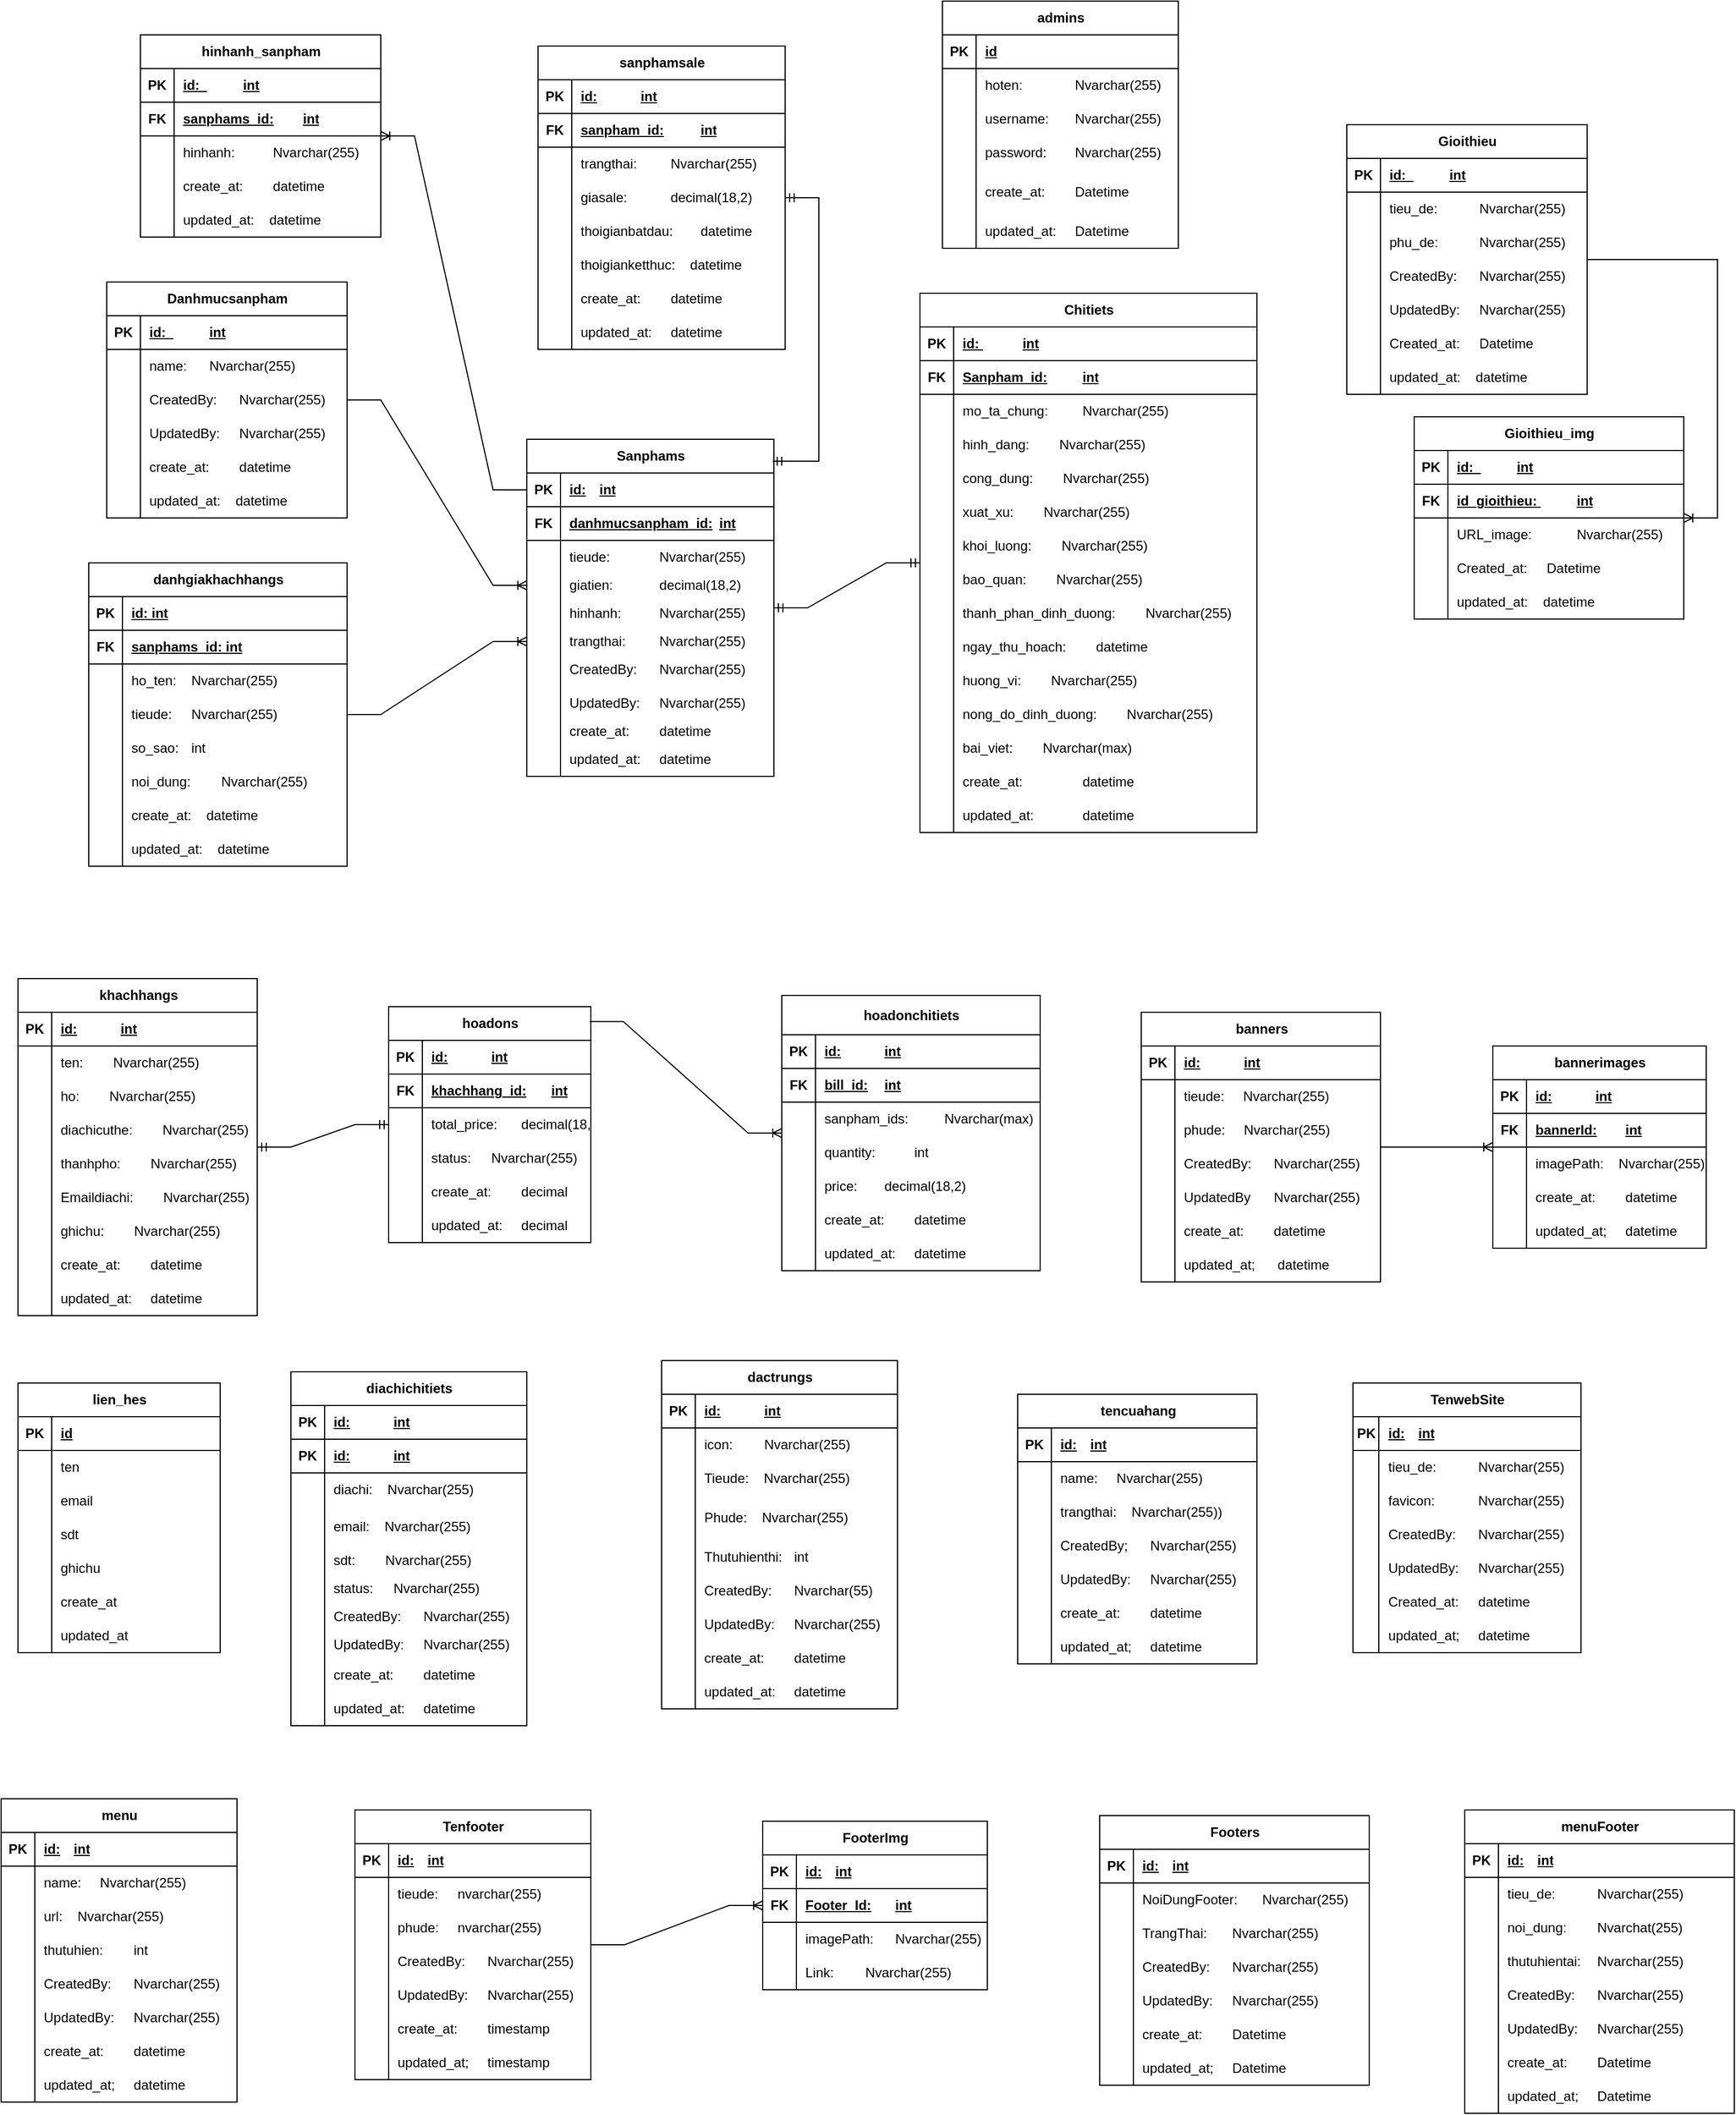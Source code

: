 <mxfile version="24.7.17">
  <diagram name="Trang-1" id="hunDeg4MjEfVmOl2yzjF">
    <mxGraphModel dx="1120" dy="1693" grid="1" gridSize="10" guides="1" tooltips="1" connect="1" arrows="1" fold="1" page="1" pageScale="1" pageWidth="827" pageHeight="1169" math="0" shadow="0">
      <root>
        <mxCell id="0" />
        <mxCell id="1" parent="0" />
        <mxCell id="KwzjaWjNB6vaVHb3UBcl-14" value="Sanphams" style="shape=table;startSize=30;container=1;collapsible=1;childLayout=tableLayout;fixedRows=1;rowLines=0;fontStyle=1;align=center;resizeLast=1;html=1;" parent="1" vertex="1">
          <mxGeometry x="550" y="-480" width="220" height="300" as="geometry">
            <mxRectangle x="500" y="100" width="100" height="30" as="alternateBounds" />
          </mxGeometry>
        </mxCell>
        <mxCell id="KwzjaWjNB6vaVHb3UBcl-15" value="" style="shape=tableRow;horizontal=0;startSize=0;swimlaneHead=0;swimlaneBody=0;fillColor=none;collapsible=0;dropTarget=0;points=[[0,0.5],[1,0.5]];portConstraint=eastwest;top=0;left=0;right=0;bottom=1;" parent="KwzjaWjNB6vaVHb3UBcl-14" vertex="1">
          <mxGeometry y="30" width="220" height="30" as="geometry" />
        </mxCell>
        <mxCell id="KwzjaWjNB6vaVHb3UBcl-16" value="PK" style="shape=partialRectangle;connectable=0;fillColor=none;top=0;left=0;bottom=0;right=0;fontStyle=1;overflow=hidden;whiteSpace=wrap;html=1;" parent="KwzjaWjNB6vaVHb3UBcl-15" vertex="1">
          <mxGeometry width="30" height="30" as="geometry">
            <mxRectangle width="30" height="30" as="alternateBounds" />
          </mxGeometry>
        </mxCell>
        <mxCell id="KwzjaWjNB6vaVHb3UBcl-17" value="id:&lt;span style=&quot;white-space: pre;&quot;&gt;&#x9;&lt;/span&gt;int" style="shape=partialRectangle;connectable=0;fillColor=none;top=0;left=0;bottom=0;right=0;align=left;spacingLeft=6;fontStyle=5;overflow=hidden;whiteSpace=wrap;html=1;" parent="KwzjaWjNB6vaVHb3UBcl-15" vertex="1">
          <mxGeometry x="30" width="190" height="30" as="geometry">
            <mxRectangle width="190" height="30" as="alternateBounds" />
          </mxGeometry>
        </mxCell>
        <mxCell id="GYc295pxCIhklAVveWX1-72" value="" style="shape=tableRow;horizontal=0;startSize=0;swimlaneHead=0;swimlaneBody=0;fillColor=none;collapsible=0;dropTarget=0;points=[[0,0.5],[1,0.5]];portConstraint=eastwest;top=0;left=0;right=0;bottom=1;" parent="KwzjaWjNB6vaVHb3UBcl-14" vertex="1">
          <mxGeometry y="60" width="220" height="30" as="geometry" />
        </mxCell>
        <mxCell id="GYc295pxCIhklAVveWX1-73" value="FK" style="shape=partialRectangle;connectable=0;fillColor=none;top=0;left=0;bottom=0;right=0;fontStyle=1;overflow=hidden;whiteSpace=wrap;html=1;" parent="GYc295pxCIhklAVveWX1-72" vertex="1">
          <mxGeometry width="30" height="30" as="geometry">
            <mxRectangle width="30" height="30" as="alternateBounds" />
          </mxGeometry>
        </mxCell>
        <mxCell id="GYc295pxCIhklAVveWX1-74" value="danhmucsanpham_id:&lt;span style=&quot;white-space: pre;&quot;&gt;&#x9;&lt;/span&gt;int" style="shape=partialRectangle;connectable=0;fillColor=none;top=0;left=0;bottom=0;right=0;align=left;spacingLeft=6;fontStyle=5;overflow=hidden;whiteSpace=wrap;html=1;" parent="GYc295pxCIhklAVveWX1-72" vertex="1">
          <mxGeometry x="30" width="190" height="30" as="geometry">
            <mxRectangle width="190" height="30" as="alternateBounds" />
          </mxGeometry>
        </mxCell>
        <mxCell id="KwzjaWjNB6vaVHb3UBcl-18" value="" style="shape=tableRow;horizontal=0;startSize=0;swimlaneHead=0;swimlaneBody=0;fillColor=none;collapsible=0;dropTarget=0;points=[[0,0.5],[1,0.5]];portConstraint=eastwest;top=0;left=0;right=0;bottom=0;" parent="KwzjaWjNB6vaVHb3UBcl-14" vertex="1">
          <mxGeometry y="90" width="220" height="30" as="geometry" />
        </mxCell>
        <mxCell id="KwzjaWjNB6vaVHb3UBcl-19" value="" style="shape=partialRectangle;connectable=0;fillColor=none;top=0;left=0;bottom=0;right=0;editable=1;overflow=hidden;whiteSpace=wrap;html=1;" parent="KwzjaWjNB6vaVHb3UBcl-18" vertex="1">
          <mxGeometry width="30" height="30" as="geometry">
            <mxRectangle width="30" height="30" as="alternateBounds" />
          </mxGeometry>
        </mxCell>
        <mxCell id="KwzjaWjNB6vaVHb3UBcl-20" value="tieude:&lt;span style=&quot;white-space: pre;&quot;&gt;&#x9;&lt;/span&gt;&lt;span style=&quot;white-space: pre;&quot;&gt;&#x9;&lt;/span&gt;Nvarchar(255)" style="shape=partialRectangle;connectable=0;fillColor=none;top=0;left=0;bottom=0;right=0;align=left;spacingLeft=6;overflow=hidden;whiteSpace=wrap;html=1;" parent="KwzjaWjNB6vaVHb3UBcl-18" vertex="1">
          <mxGeometry x="30" width="190" height="30" as="geometry">
            <mxRectangle width="190" height="30" as="alternateBounds" />
          </mxGeometry>
        </mxCell>
        <mxCell id="KwzjaWjNB6vaVHb3UBcl-21" value="" style="shape=tableRow;horizontal=0;startSize=0;swimlaneHead=0;swimlaneBody=0;fillColor=none;collapsible=0;dropTarget=0;points=[[0,0.5],[1,0.5]];portConstraint=eastwest;top=0;left=0;right=0;bottom=0;" parent="KwzjaWjNB6vaVHb3UBcl-14" vertex="1">
          <mxGeometry y="120" width="220" height="20" as="geometry" />
        </mxCell>
        <mxCell id="KwzjaWjNB6vaVHb3UBcl-22" value="" style="shape=partialRectangle;connectable=0;fillColor=none;top=0;left=0;bottom=0;right=0;editable=1;overflow=hidden;whiteSpace=wrap;html=1;" parent="KwzjaWjNB6vaVHb3UBcl-21" vertex="1">
          <mxGeometry width="30" height="20" as="geometry">
            <mxRectangle width="30" height="20" as="alternateBounds" />
          </mxGeometry>
        </mxCell>
        <mxCell id="KwzjaWjNB6vaVHb3UBcl-23" value="giatien:&lt;span style=&quot;white-space: pre;&quot;&gt;&#x9;&lt;/span&gt;&lt;span style=&quot;white-space: pre;&quot;&gt;&#x9;&lt;/span&gt;decimal(18,2)" style="shape=partialRectangle;connectable=0;fillColor=none;top=0;left=0;bottom=0;right=0;align=left;spacingLeft=6;overflow=hidden;whiteSpace=wrap;html=1;" parent="KwzjaWjNB6vaVHb3UBcl-21" vertex="1">
          <mxGeometry x="30" width="190" height="20" as="geometry">
            <mxRectangle width="190" height="20" as="alternateBounds" />
          </mxGeometry>
        </mxCell>
        <mxCell id="KwzjaWjNB6vaVHb3UBcl-24" value="" style="shape=tableRow;horizontal=0;startSize=0;swimlaneHead=0;swimlaneBody=0;fillColor=none;collapsible=0;dropTarget=0;points=[[0,0.5],[1,0.5]];portConstraint=eastwest;top=0;left=0;right=0;bottom=0;" parent="KwzjaWjNB6vaVHb3UBcl-14" vertex="1">
          <mxGeometry y="140" width="220" height="30" as="geometry" />
        </mxCell>
        <mxCell id="KwzjaWjNB6vaVHb3UBcl-25" value="" style="shape=partialRectangle;connectable=0;fillColor=none;top=0;left=0;bottom=0;right=0;editable=1;overflow=hidden;whiteSpace=wrap;html=1;" parent="KwzjaWjNB6vaVHb3UBcl-24" vertex="1">
          <mxGeometry width="30" height="30" as="geometry">
            <mxRectangle width="30" height="30" as="alternateBounds" />
          </mxGeometry>
        </mxCell>
        <mxCell id="KwzjaWjNB6vaVHb3UBcl-26" value="hinhanh:&lt;span style=&quot;white-space: pre;&quot;&gt;&#x9;&lt;/span&gt;&lt;span style=&quot;white-space: pre;&quot;&gt;&#x9;&lt;/span&gt;Nvarchar(255)&lt;span style=&quot;white-space: pre;&quot;&gt;&#x9;&lt;/span&gt;&lt;span style=&quot;white-space: pre;&quot;&gt;&#x9;&lt;/span&gt;&lt;span style=&quot;white-space: pre;&quot;&gt;&#x9;&lt;/span&gt;&lt;span style=&quot;white-space: pre;&quot;&gt;&#x9;&lt;/span&gt;&lt;span style=&quot;white-space: pre;&quot;&gt;&#x9;&lt;/span&gt;&lt;span style=&quot;white-space: pre;&quot;&gt;&#x9;&lt;/span&gt;" style="shape=partialRectangle;connectable=0;fillColor=none;top=0;left=0;bottom=0;right=0;align=left;spacingLeft=6;overflow=hidden;whiteSpace=wrap;html=1;" parent="KwzjaWjNB6vaVHb3UBcl-24" vertex="1">
          <mxGeometry x="30" width="190" height="30" as="geometry">
            <mxRectangle width="190" height="30" as="alternateBounds" />
          </mxGeometry>
        </mxCell>
        <mxCell id="KwzjaWjNB6vaVHb3UBcl-30" value="" style="shape=tableRow;horizontal=0;startSize=0;swimlaneHead=0;swimlaneBody=0;fillColor=none;collapsible=0;dropTarget=0;points=[[0,0.5],[1,0.5]];portConstraint=eastwest;top=0;left=0;right=0;bottom=0;" parent="KwzjaWjNB6vaVHb3UBcl-14" vertex="1">
          <mxGeometry y="170" width="220" height="20" as="geometry" />
        </mxCell>
        <mxCell id="KwzjaWjNB6vaVHb3UBcl-31" value="" style="shape=partialRectangle;connectable=0;fillColor=none;top=0;left=0;bottom=0;right=0;editable=1;overflow=hidden;whiteSpace=wrap;html=1;" parent="KwzjaWjNB6vaVHb3UBcl-30" vertex="1">
          <mxGeometry width="30" height="20" as="geometry">
            <mxRectangle width="30" height="20" as="alternateBounds" />
          </mxGeometry>
        </mxCell>
        <mxCell id="KwzjaWjNB6vaVHb3UBcl-32" value="trangthai:&amp;nbsp;&lt;span style=&quot;white-space: pre;&quot;&gt;&#x9;&lt;/span&gt;Nvarchar(255)" style="shape=partialRectangle;connectable=0;fillColor=none;top=0;left=0;bottom=0;right=0;align=left;spacingLeft=6;overflow=hidden;whiteSpace=wrap;html=1;" parent="KwzjaWjNB6vaVHb3UBcl-30" vertex="1">
          <mxGeometry x="30" width="190" height="20" as="geometry">
            <mxRectangle width="190" height="20" as="alternateBounds" />
          </mxGeometry>
        </mxCell>
        <mxCell id="GYc295pxCIhklAVveWX1-4" value="" style="shape=tableRow;horizontal=0;startSize=0;swimlaneHead=0;swimlaneBody=0;fillColor=none;collapsible=0;dropTarget=0;points=[[0,0.5],[1,0.5]];portConstraint=eastwest;top=0;left=0;right=0;bottom=0;" parent="KwzjaWjNB6vaVHb3UBcl-14" vertex="1">
          <mxGeometry y="190" width="220" height="30" as="geometry" />
        </mxCell>
        <mxCell id="GYc295pxCIhklAVveWX1-5" value="" style="shape=partialRectangle;connectable=0;fillColor=none;top=0;left=0;bottom=0;right=0;editable=1;overflow=hidden;whiteSpace=wrap;html=1;" parent="GYc295pxCIhklAVveWX1-4" vertex="1">
          <mxGeometry width="30" height="30" as="geometry">
            <mxRectangle width="30" height="30" as="alternateBounds" />
          </mxGeometry>
        </mxCell>
        <mxCell id="GYc295pxCIhklAVveWX1-6" value="CreatedBy:&amp;nbsp;&lt;span style=&quot;white-space: pre;&quot;&gt;&#x9;&lt;/span&gt;Nvarchar(255)" style="shape=partialRectangle;connectable=0;fillColor=none;top=0;left=0;bottom=0;right=0;align=left;spacingLeft=6;overflow=hidden;whiteSpace=wrap;html=1;" parent="GYc295pxCIhklAVveWX1-4" vertex="1">
          <mxGeometry x="30" width="190" height="30" as="geometry">
            <mxRectangle width="190" height="30" as="alternateBounds" />
          </mxGeometry>
        </mxCell>
        <mxCell id="GddIYuCz2qPW2WtgU2VN-88" value="" style="shape=tableRow;horizontal=0;startSize=0;swimlaneHead=0;swimlaneBody=0;fillColor=none;collapsible=0;dropTarget=0;points=[[0,0.5],[1,0.5]];portConstraint=eastwest;top=0;left=0;right=0;bottom=0;" parent="KwzjaWjNB6vaVHb3UBcl-14" vertex="1">
          <mxGeometry y="220" width="220" height="30" as="geometry" />
        </mxCell>
        <mxCell id="GddIYuCz2qPW2WtgU2VN-89" value="" style="shape=partialRectangle;connectable=0;fillColor=none;top=0;left=0;bottom=0;right=0;editable=1;overflow=hidden;whiteSpace=wrap;html=1;" parent="GddIYuCz2qPW2WtgU2VN-88" vertex="1">
          <mxGeometry width="30" height="30" as="geometry">
            <mxRectangle width="30" height="30" as="alternateBounds" />
          </mxGeometry>
        </mxCell>
        <mxCell id="GddIYuCz2qPW2WtgU2VN-90" value="UpdatedBy:&amp;nbsp;&lt;span style=&quot;white-space: pre;&quot;&gt;&#x9;&lt;/span&gt;Nvarchar(255)" style="shape=partialRectangle;connectable=0;fillColor=none;top=0;left=0;bottom=0;right=0;align=left;spacingLeft=6;overflow=hidden;whiteSpace=wrap;html=1;" parent="GddIYuCz2qPW2WtgU2VN-88" vertex="1">
          <mxGeometry x="30" width="190" height="30" as="geometry">
            <mxRectangle width="190" height="30" as="alternateBounds" />
          </mxGeometry>
        </mxCell>
        <mxCell id="GddIYuCz2qPW2WtgU2VN-91" value="" style="shape=tableRow;horizontal=0;startSize=0;swimlaneHead=0;swimlaneBody=0;fillColor=none;collapsible=0;dropTarget=0;points=[[0,0.5],[1,0.5]];portConstraint=eastwest;top=0;left=0;right=0;bottom=0;" parent="KwzjaWjNB6vaVHb3UBcl-14" vertex="1">
          <mxGeometry y="250" width="220" height="20" as="geometry" />
        </mxCell>
        <mxCell id="GddIYuCz2qPW2WtgU2VN-92" value="" style="shape=partialRectangle;connectable=0;fillColor=none;top=0;left=0;bottom=0;right=0;editable=1;overflow=hidden;whiteSpace=wrap;html=1;" parent="GddIYuCz2qPW2WtgU2VN-91" vertex="1">
          <mxGeometry width="30" height="20" as="geometry">
            <mxRectangle width="30" height="20" as="alternateBounds" />
          </mxGeometry>
        </mxCell>
        <mxCell id="GddIYuCz2qPW2WtgU2VN-93" value="create_at:&lt;span style=&quot;white-space: pre;&quot;&gt;&#x9;&lt;/span&gt;datetime" style="shape=partialRectangle;connectable=0;fillColor=none;top=0;left=0;bottom=0;right=0;align=left;spacingLeft=6;overflow=hidden;whiteSpace=wrap;html=1;" parent="GddIYuCz2qPW2WtgU2VN-91" vertex="1">
          <mxGeometry x="30" width="190" height="20" as="geometry">
            <mxRectangle width="190" height="20" as="alternateBounds" />
          </mxGeometry>
        </mxCell>
        <mxCell id="GYc295pxCIhklAVveWX1-7" value="" style="shape=tableRow;horizontal=0;startSize=0;swimlaneHead=0;swimlaneBody=0;fillColor=none;collapsible=0;dropTarget=0;points=[[0,0.5],[1,0.5]];portConstraint=eastwest;top=0;left=0;right=0;bottom=0;" parent="KwzjaWjNB6vaVHb3UBcl-14" vertex="1">
          <mxGeometry y="270" width="220" height="30" as="geometry" />
        </mxCell>
        <mxCell id="GYc295pxCIhklAVveWX1-8" value="" style="shape=partialRectangle;connectable=0;fillColor=none;top=0;left=0;bottom=0;right=0;editable=1;overflow=hidden;whiteSpace=wrap;html=1;" parent="GYc295pxCIhklAVveWX1-7" vertex="1">
          <mxGeometry width="30" height="30" as="geometry">
            <mxRectangle width="30" height="30" as="alternateBounds" />
          </mxGeometry>
        </mxCell>
        <mxCell id="GYc295pxCIhklAVveWX1-9" value="updated_at:&lt;span style=&quot;white-space: pre;&quot;&gt;&#x9;&lt;/span&gt;datetime" style="shape=partialRectangle;connectable=0;fillColor=none;top=0;left=0;bottom=0;right=0;align=left;spacingLeft=6;overflow=hidden;whiteSpace=wrap;html=1;" parent="GYc295pxCIhklAVveWX1-7" vertex="1">
          <mxGeometry x="30" width="190" height="30" as="geometry">
            <mxRectangle width="190" height="30" as="alternateBounds" />
          </mxGeometry>
        </mxCell>
        <mxCell id="GYc295pxCIhklAVveWX1-13" value="&lt;font style=&quot;vertical-align: inherit;&quot;&gt;&lt;font style=&quot;vertical-align: inherit;&quot;&gt;hinhanh_sanpham&lt;/font&gt;&lt;/font&gt;" style="shape=table;startSize=30;container=1;collapsible=1;childLayout=tableLayout;fixedRows=1;rowLines=0;fontStyle=1;align=center;resizeLast=1;html=1;" parent="1" vertex="1">
          <mxGeometry x="206" y="-840" width="214" height="180" as="geometry">
            <mxRectangle x="140" y="-280" width="150" height="30" as="alternateBounds" />
          </mxGeometry>
        </mxCell>
        <mxCell id="GYc295pxCIhklAVveWX1-14" value="" style="shape=tableRow;horizontal=0;startSize=0;swimlaneHead=0;swimlaneBody=0;fillColor=none;collapsible=0;dropTarget=0;points=[[0,0.5],[1,0.5]];portConstraint=eastwest;top=0;left=0;right=0;bottom=1;" parent="GYc295pxCIhklAVveWX1-13" vertex="1">
          <mxGeometry y="30" width="214" height="30" as="geometry" />
        </mxCell>
        <mxCell id="GYc295pxCIhklAVveWX1-15" value="PK" style="shape=partialRectangle;connectable=0;fillColor=none;top=0;left=0;bottom=0;right=0;fontStyle=1;overflow=hidden;whiteSpace=wrap;html=1;" parent="GYc295pxCIhklAVveWX1-14" vertex="1">
          <mxGeometry width="30" height="30" as="geometry">
            <mxRectangle width="30" height="30" as="alternateBounds" />
          </mxGeometry>
        </mxCell>
        <mxCell id="GYc295pxCIhklAVveWX1-16" value="&lt;font style=&quot;vertical-align: inherit;&quot;&gt;&lt;font style=&quot;vertical-align: inherit;&quot;&gt;id:&amp;nbsp;&amp;nbsp;&lt;span style=&quot;white-space: pre;&quot;&gt;&#x9;&lt;/span&gt;&lt;span style=&quot;white-space: pre;&quot;&gt;&#x9;&lt;/span&gt;int&lt;/font&gt;&lt;/font&gt;" style="shape=partialRectangle;connectable=0;fillColor=none;top=0;left=0;bottom=0;right=0;align=left;spacingLeft=6;fontStyle=5;overflow=hidden;whiteSpace=wrap;html=1;" parent="GYc295pxCIhklAVveWX1-14" vertex="1">
          <mxGeometry x="30" width="184" height="30" as="geometry">
            <mxRectangle width="184" height="30" as="alternateBounds" />
          </mxGeometry>
        </mxCell>
        <mxCell id="emcLlqJethL0rSfo8YiS-1" value="" style="shape=tableRow;horizontal=0;startSize=0;swimlaneHead=0;swimlaneBody=0;fillColor=none;collapsible=0;dropTarget=0;points=[[0,0.5],[1,0.5]];portConstraint=eastwest;top=0;left=0;right=0;bottom=1;" parent="GYc295pxCIhklAVveWX1-13" vertex="1">
          <mxGeometry y="60" width="214" height="30" as="geometry" />
        </mxCell>
        <mxCell id="emcLlqJethL0rSfo8YiS-2" value="&lt;b style=&quot;border-color: var(--border-color);&quot;&gt;FK&lt;/b&gt;" style="shape=partialRectangle;connectable=0;fillColor=none;top=0;left=0;bottom=0;right=0;fontStyle=1;overflow=hidden;whiteSpace=wrap;html=1;" parent="emcLlqJethL0rSfo8YiS-1" vertex="1">
          <mxGeometry width="30" height="30" as="geometry">
            <mxRectangle width="30" height="30" as="alternateBounds" />
          </mxGeometry>
        </mxCell>
        <mxCell id="emcLlqJethL0rSfo8YiS-3" value="sanphams_id:&lt;span style=&quot;white-space: pre;&quot;&gt;&#x9;&lt;/span&gt;int" style="shape=partialRectangle;connectable=0;fillColor=none;top=0;left=0;bottom=0;right=0;align=left;spacingLeft=6;fontStyle=5;overflow=hidden;whiteSpace=wrap;html=1;" parent="emcLlqJethL0rSfo8YiS-1" vertex="1">
          <mxGeometry x="30" width="184" height="30" as="geometry">
            <mxRectangle width="184" height="30" as="alternateBounds" />
          </mxGeometry>
        </mxCell>
        <mxCell id="GYc295pxCIhklAVveWX1-20" value="" style="shape=tableRow;horizontal=0;startSize=0;swimlaneHead=0;swimlaneBody=0;fillColor=none;collapsible=0;dropTarget=0;points=[[0,0.5],[1,0.5]];portConstraint=eastwest;top=0;left=0;right=0;bottom=0;" parent="GYc295pxCIhklAVveWX1-13" vertex="1">
          <mxGeometry y="90" width="214" height="30" as="geometry" />
        </mxCell>
        <mxCell id="GYc295pxCIhklAVveWX1-21" value="" style="shape=partialRectangle;connectable=0;fillColor=none;top=0;left=0;bottom=0;right=0;editable=1;overflow=hidden;whiteSpace=wrap;html=1;" parent="GYc295pxCIhklAVveWX1-20" vertex="1">
          <mxGeometry width="30" height="30" as="geometry">
            <mxRectangle width="30" height="30" as="alternateBounds" />
          </mxGeometry>
        </mxCell>
        <mxCell id="GYc295pxCIhklAVveWX1-22" value="hinhanh:&amp;nbsp;&lt;span style=&quot;white-space: pre;&quot;&gt;&#x9;&lt;/span&gt;&lt;span style=&quot;white-space: pre;&quot;&gt;&#x9;&lt;/span&gt;Nvarchar(255)" style="shape=partialRectangle;connectable=0;fillColor=none;top=0;left=0;bottom=0;right=0;align=left;spacingLeft=6;overflow=hidden;whiteSpace=wrap;html=1;" parent="GYc295pxCIhklAVveWX1-20" vertex="1">
          <mxGeometry x="30" width="184" height="30" as="geometry">
            <mxRectangle width="184" height="30" as="alternateBounds" />
          </mxGeometry>
        </mxCell>
        <mxCell id="GYc295pxCIhklAVveWX1-23" value="" style="shape=tableRow;horizontal=0;startSize=0;swimlaneHead=0;swimlaneBody=0;fillColor=none;collapsible=0;dropTarget=0;points=[[0,0.5],[1,0.5]];portConstraint=eastwest;top=0;left=0;right=0;bottom=0;" parent="GYc295pxCIhklAVveWX1-13" vertex="1">
          <mxGeometry y="120" width="214" height="30" as="geometry" />
        </mxCell>
        <mxCell id="GYc295pxCIhklAVveWX1-24" value="" style="shape=partialRectangle;connectable=0;fillColor=none;top=0;left=0;bottom=0;right=0;editable=1;overflow=hidden;whiteSpace=wrap;html=1;" parent="GYc295pxCIhklAVveWX1-23" vertex="1">
          <mxGeometry width="30" height="30" as="geometry">
            <mxRectangle width="30" height="30" as="alternateBounds" />
          </mxGeometry>
        </mxCell>
        <mxCell id="GYc295pxCIhklAVveWX1-25" value="create_at:&lt;span style=&quot;white-space: pre;&quot;&gt;&#x9;&lt;/span&gt;datetime" style="shape=partialRectangle;connectable=0;fillColor=none;top=0;left=0;bottom=0;right=0;align=left;spacingLeft=6;overflow=hidden;whiteSpace=wrap;html=1;" parent="GYc295pxCIhklAVveWX1-23" vertex="1">
          <mxGeometry x="30" width="184" height="30" as="geometry">
            <mxRectangle width="184" height="30" as="alternateBounds" />
          </mxGeometry>
        </mxCell>
        <mxCell id="GYc295pxCIhklAVveWX1-26" value="" style="shape=tableRow;horizontal=0;startSize=0;swimlaneHead=0;swimlaneBody=0;fillColor=none;collapsible=0;dropTarget=0;points=[[0,0.5],[1,0.5]];portConstraint=eastwest;top=0;left=0;right=0;bottom=0;" parent="GYc295pxCIhklAVveWX1-13" vertex="1">
          <mxGeometry y="150" width="214" height="30" as="geometry" />
        </mxCell>
        <mxCell id="GYc295pxCIhklAVveWX1-27" value="" style="shape=partialRectangle;connectable=0;fillColor=none;top=0;left=0;bottom=0;right=0;editable=1;overflow=hidden;whiteSpace=wrap;html=1;" parent="GYc295pxCIhklAVveWX1-26" vertex="1">
          <mxGeometry width="30" height="30" as="geometry">
            <mxRectangle width="30" height="30" as="alternateBounds" />
          </mxGeometry>
        </mxCell>
        <mxCell id="GYc295pxCIhklAVveWX1-28" value="updated_at:&lt;span style=&quot;&quot;&gt;&lt;span style=&quot;white-space: pre;&quot;&gt;&amp;nbsp;&amp;nbsp;&amp;nbsp;&amp;nbsp;&lt;/span&gt;&lt;/span&gt;datetime" style="shape=partialRectangle;connectable=0;fillColor=none;top=0;left=0;bottom=0;right=0;align=left;spacingLeft=6;overflow=hidden;whiteSpace=wrap;html=1;" parent="GYc295pxCIhklAVveWX1-26" vertex="1">
          <mxGeometry x="30" width="184" height="30" as="geometry">
            <mxRectangle width="184" height="30" as="alternateBounds" />
          </mxGeometry>
        </mxCell>
        <mxCell id="GYc295pxCIhklAVveWX1-75" value="danhgiakhachhangs" style="shape=table;startSize=30;container=1;collapsible=1;childLayout=tableLayout;fixedRows=1;rowLines=0;fontStyle=1;align=center;resizeLast=1;html=1;" parent="1" vertex="1">
          <mxGeometry x="160" y="-370" width="230" height="270" as="geometry">
            <mxRectangle x="177" y="60" width="150" height="30" as="alternateBounds" />
          </mxGeometry>
        </mxCell>
        <mxCell id="GYc295pxCIhklAVveWX1-76" value="" style="shape=tableRow;horizontal=0;startSize=0;swimlaneHead=0;swimlaneBody=0;fillColor=none;collapsible=0;dropTarget=0;points=[[0,0.5],[1,0.5]];portConstraint=eastwest;top=0;left=0;right=0;bottom=1;" parent="GYc295pxCIhklAVveWX1-75" vertex="1">
          <mxGeometry y="30" width="230" height="30" as="geometry" />
        </mxCell>
        <mxCell id="GYc295pxCIhklAVveWX1-77" value="PK" style="shape=partialRectangle;connectable=0;fillColor=none;top=0;left=0;bottom=0;right=0;fontStyle=1;overflow=hidden;whiteSpace=wrap;html=1;" parent="GYc295pxCIhklAVveWX1-76" vertex="1">
          <mxGeometry width="30" height="30" as="geometry">
            <mxRectangle width="30" height="30" as="alternateBounds" />
          </mxGeometry>
        </mxCell>
        <mxCell id="GYc295pxCIhklAVveWX1-78" value="id: int" style="shape=partialRectangle;connectable=0;fillColor=none;top=0;left=0;bottom=0;right=0;align=left;spacingLeft=6;fontStyle=5;overflow=hidden;whiteSpace=wrap;html=1;" parent="GYc295pxCIhklAVveWX1-76" vertex="1">
          <mxGeometry x="30" width="200" height="30" as="geometry">
            <mxRectangle width="200" height="30" as="alternateBounds" />
          </mxGeometry>
        </mxCell>
        <mxCell id="GYc295pxCIhklAVveWX1-88" value="" style="shape=tableRow;horizontal=0;startSize=0;swimlaneHead=0;swimlaneBody=0;fillColor=none;collapsible=0;dropTarget=0;points=[[0,0.5],[1,0.5]];portConstraint=eastwest;top=0;left=0;right=0;bottom=1;" parent="GYc295pxCIhklAVveWX1-75" vertex="1">
          <mxGeometry y="60" width="230" height="30" as="geometry" />
        </mxCell>
        <mxCell id="GYc295pxCIhklAVveWX1-89" value="FK" style="shape=partialRectangle;connectable=0;fillColor=none;top=0;left=0;bottom=0;right=0;fontStyle=1;overflow=hidden;whiteSpace=wrap;html=1;" parent="GYc295pxCIhklAVveWX1-88" vertex="1">
          <mxGeometry width="30" height="30" as="geometry">
            <mxRectangle width="30" height="30" as="alternateBounds" />
          </mxGeometry>
        </mxCell>
        <mxCell id="GYc295pxCIhklAVveWX1-90" value="sanphams_id: int" style="shape=partialRectangle;connectable=0;fillColor=none;top=0;left=0;bottom=0;right=0;align=left;spacingLeft=6;fontStyle=5;overflow=hidden;whiteSpace=wrap;html=1;" parent="GYc295pxCIhklAVveWX1-88" vertex="1">
          <mxGeometry x="30" width="200" height="30" as="geometry">
            <mxRectangle width="200" height="30" as="alternateBounds" />
          </mxGeometry>
        </mxCell>
        <mxCell id="GYc295pxCIhklAVveWX1-79" value="" style="shape=tableRow;horizontal=0;startSize=0;swimlaneHead=0;swimlaneBody=0;fillColor=none;collapsible=0;dropTarget=0;points=[[0,0.5],[1,0.5]];portConstraint=eastwest;top=0;left=0;right=0;bottom=0;" parent="GYc295pxCIhklAVveWX1-75" vertex="1">
          <mxGeometry y="90" width="230" height="30" as="geometry" />
        </mxCell>
        <mxCell id="GYc295pxCIhklAVveWX1-80" value="" style="shape=partialRectangle;connectable=0;fillColor=none;top=0;left=0;bottom=0;right=0;editable=1;overflow=hidden;whiteSpace=wrap;html=1;" parent="GYc295pxCIhklAVveWX1-79" vertex="1">
          <mxGeometry width="30" height="30" as="geometry">
            <mxRectangle width="30" height="30" as="alternateBounds" />
          </mxGeometry>
        </mxCell>
        <mxCell id="GYc295pxCIhklAVveWX1-81" value="ho_ten: &lt;span style=&quot;white-space: pre;&quot;&gt;&#x9;&lt;/span&gt;Nvarchar(255)" style="shape=partialRectangle;connectable=0;fillColor=none;top=0;left=0;bottom=0;right=0;align=left;spacingLeft=6;overflow=hidden;whiteSpace=wrap;html=1;" parent="GYc295pxCIhklAVveWX1-79" vertex="1">
          <mxGeometry x="30" width="200" height="30" as="geometry">
            <mxRectangle width="200" height="30" as="alternateBounds" />
          </mxGeometry>
        </mxCell>
        <mxCell id="GYc295pxCIhklAVveWX1-82" value="" style="shape=tableRow;horizontal=0;startSize=0;swimlaneHead=0;swimlaneBody=0;fillColor=none;collapsible=0;dropTarget=0;points=[[0,0.5],[1,0.5]];portConstraint=eastwest;top=0;left=0;right=0;bottom=0;" parent="GYc295pxCIhklAVveWX1-75" vertex="1">
          <mxGeometry y="120" width="230" height="30" as="geometry" />
        </mxCell>
        <mxCell id="GYc295pxCIhklAVveWX1-83" value="" style="shape=partialRectangle;connectable=0;fillColor=none;top=0;left=0;bottom=0;right=0;editable=1;overflow=hidden;whiteSpace=wrap;html=1;" parent="GYc295pxCIhklAVveWX1-82" vertex="1">
          <mxGeometry width="30" height="30" as="geometry">
            <mxRectangle width="30" height="30" as="alternateBounds" />
          </mxGeometry>
        </mxCell>
        <mxCell id="GYc295pxCIhklAVveWX1-84" value="tieude:&amp;nbsp;&lt;span style=&quot;white-space: pre;&quot;&gt;&#x9;&lt;/span&gt;Nvarchar(255)" style="shape=partialRectangle;connectable=0;fillColor=none;top=0;left=0;bottom=0;right=0;align=left;spacingLeft=6;overflow=hidden;whiteSpace=wrap;html=1;" parent="GYc295pxCIhklAVveWX1-82" vertex="1">
          <mxGeometry x="30" width="200" height="30" as="geometry">
            <mxRectangle width="200" height="30" as="alternateBounds" />
          </mxGeometry>
        </mxCell>
        <mxCell id="GYc295pxCIhklAVveWX1-85" value="" style="shape=tableRow;horizontal=0;startSize=0;swimlaneHead=0;swimlaneBody=0;fillColor=none;collapsible=0;dropTarget=0;points=[[0,0.5],[1,0.5]];portConstraint=eastwest;top=0;left=0;right=0;bottom=0;" parent="GYc295pxCIhklAVveWX1-75" vertex="1">
          <mxGeometry y="150" width="230" height="30" as="geometry" />
        </mxCell>
        <mxCell id="GYc295pxCIhklAVveWX1-86" value="" style="shape=partialRectangle;connectable=0;fillColor=none;top=0;left=0;bottom=0;right=0;editable=1;overflow=hidden;whiteSpace=wrap;html=1;" parent="GYc295pxCIhklAVveWX1-85" vertex="1">
          <mxGeometry width="30" height="30" as="geometry">
            <mxRectangle width="30" height="30" as="alternateBounds" />
          </mxGeometry>
        </mxCell>
        <mxCell id="GYc295pxCIhklAVveWX1-87" value="so_sao:&amp;nbsp;&lt;span style=&quot;white-space: pre;&quot;&gt;&#x9;&lt;/span&gt;int" style="shape=partialRectangle;connectable=0;fillColor=none;top=0;left=0;bottom=0;right=0;align=left;spacingLeft=6;overflow=hidden;whiteSpace=wrap;html=1;" parent="GYc295pxCIhklAVveWX1-85" vertex="1">
          <mxGeometry x="30" width="200" height="30" as="geometry">
            <mxRectangle width="200" height="30" as="alternateBounds" />
          </mxGeometry>
        </mxCell>
        <mxCell id="GYc295pxCIhklAVveWX1-91" value="" style="shape=tableRow;horizontal=0;startSize=0;swimlaneHead=0;swimlaneBody=0;fillColor=none;collapsible=0;dropTarget=0;points=[[0,0.5],[1,0.5]];portConstraint=eastwest;top=0;left=0;right=0;bottom=0;" parent="GYc295pxCIhklAVveWX1-75" vertex="1">
          <mxGeometry y="180" width="230" height="30" as="geometry" />
        </mxCell>
        <mxCell id="GYc295pxCIhklAVveWX1-92" value="" style="shape=partialRectangle;connectable=0;fillColor=none;top=0;left=0;bottom=0;right=0;editable=1;overflow=hidden;whiteSpace=wrap;html=1;" parent="GYc295pxCIhklAVveWX1-91" vertex="1">
          <mxGeometry width="30" height="30" as="geometry">
            <mxRectangle width="30" height="30" as="alternateBounds" />
          </mxGeometry>
        </mxCell>
        <mxCell id="GYc295pxCIhklAVveWX1-93" value="noi_dung:&lt;span style=&quot;white-space: pre;&quot;&gt;&#x9;&lt;/span&gt;Nvarchar(255)" style="shape=partialRectangle;connectable=0;fillColor=none;top=0;left=0;bottom=0;right=0;align=left;spacingLeft=6;overflow=hidden;whiteSpace=wrap;html=1;" parent="GYc295pxCIhklAVveWX1-91" vertex="1">
          <mxGeometry x="30" width="200" height="30" as="geometry">
            <mxRectangle width="200" height="30" as="alternateBounds" />
          </mxGeometry>
        </mxCell>
        <mxCell id="GYc295pxCIhklAVveWX1-94" value="" style="shape=tableRow;horizontal=0;startSize=0;swimlaneHead=0;swimlaneBody=0;fillColor=none;collapsible=0;dropTarget=0;points=[[0,0.5],[1,0.5]];portConstraint=eastwest;top=0;left=0;right=0;bottom=0;" parent="GYc295pxCIhklAVveWX1-75" vertex="1">
          <mxGeometry y="210" width="230" height="30" as="geometry" />
        </mxCell>
        <mxCell id="GYc295pxCIhklAVveWX1-95" value="" style="shape=partialRectangle;connectable=0;fillColor=none;top=0;left=0;bottom=0;right=0;editable=1;overflow=hidden;whiteSpace=wrap;html=1;" parent="GYc295pxCIhklAVveWX1-94" vertex="1">
          <mxGeometry width="30" height="30" as="geometry">
            <mxRectangle width="30" height="30" as="alternateBounds" />
          </mxGeometry>
        </mxCell>
        <mxCell id="GYc295pxCIhklAVveWX1-96" value="create_at:&lt;span style=&quot;&quot;&gt;&lt;span style=&quot;white-space: pre;&quot;&gt;&amp;nbsp;&amp;nbsp;&amp;nbsp;&amp;nbsp;&lt;/span&gt;&lt;/span&gt;datetime" style="shape=partialRectangle;connectable=0;fillColor=none;top=0;left=0;bottom=0;right=0;align=left;spacingLeft=6;overflow=hidden;whiteSpace=wrap;html=1;" parent="GYc295pxCIhklAVveWX1-94" vertex="1">
          <mxGeometry x="30" width="200" height="30" as="geometry">
            <mxRectangle width="200" height="30" as="alternateBounds" />
          </mxGeometry>
        </mxCell>
        <mxCell id="GYc295pxCIhklAVveWX1-97" value="" style="shape=tableRow;horizontal=0;startSize=0;swimlaneHead=0;swimlaneBody=0;fillColor=none;collapsible=0;dropTarget=0;points=[[0,0.5],[1,0.5]];portConstraint=eastwest;top=0;left=0;right=0;bottom=0;" parent="GYc295pxCIhklAVveWX1-75" vertex="1">
          <mxGeometry y="240" width="230" height="30" as="geometry" />
        </mxCell>
        <mxCell id="GYc295pxCIhklAVveWX1-98" value="" style="shape=partialRectangle;connectable=0;fillColor=none;top=0;left=0;bottom=0;right=0;editable=1;overflow=hidden;whiteSpace=wrap;html=1;" parent="GYc295pxCIhklAVveWX1-97" vertex="1">
          <mxGeometry width="30" height="30" as="geometry">
            <mxRectangle width="30" height="30" as="alternateBounds" />
          </mxGeometry>
        </mxCell>
        <mxCell id="GYc295pxCIhklAVveWX1-99" value="updated_at:&lt;span style=&quot;&quot;&gt;&lt;span style=&quot;white-space: pre;&quot;&gt;&amp;nbsp;&amp;nbsp;&amp;nbsp;&amp;nbsp;&lt;/span&gt;&lt;/span&gt;datetime" style="shape=partialRectangle;connectable=0;fillColor=none;top=0;left=0;bottom=0;right=0;align=left;spacingLeft=6;overflow=hidden;whiteSpace=wrap;html=1;" parent="GYc295pxCIhklAVveWX1-97" vertex="1">
          <mxGeometry x="30" width="200" height="30" as="geometry">
            <mxRectangle width="200" height="30" as="alternateBounds" />
          </mxGeometry>
        </mxCell>
        <mxCell id="lCADSHc-59M-xrDlsB_h-1" value="Chitiets" style="shape=table;startSize=30;container=1;collapsible=1;childLayout=tableLayout;fixedRows=1;rowLines=0;fontStyle=1;align=center;resizeLast=1;html=1;" parent="1" vertex="1">
          <mxGeometry x="900" y="-610" width="300.0" height="480" as="geometry">
            <mxRectangle x="870" y="-250" width="80" height="30" as="alternateBounds" />
          </mxGeometry>
        </mxCell>
        <mxCell id="lCADSHc-59M-xrDlsB_h-2" value="" style="shape=tableRow;horizontal=0;startSize=0;swimlaneHead=0;swimlaneBody=0;fillColor=none;collapsible=0;dropTarget=0;points=[[0,0.5],[1,0.5]];portConstraint=eastwest;top=0;left=0;right=0;bottom=1;" parent="lCADSHc-59M-xrDlsB_h-1" vertex="1">
          <mxGeometry y="30" width="300.0" height="30" as="geometry" />
        </mxCell>
        <mxCell id="lCADSHc-59M-xrDlsB_h-3" value="PK" style="shape=partialRectangle;connectable=0;fillColor=none;top=0;left=0;bottom=0;right=0;fontStyle=1;overflow=hidden;whiteSpace=wrap;html=1;" parent="lCADSHc-59M-xrDlsB_h-2" vertex="1">
          <mxGeometry width="30" height="30" as="geometry">
            <mxRectangle width="30" height="30" as="alternateBounds" />
          </mxGeometry>
        </mxCell>
        <mxCell id="lCADSHc-59M-xrDlsB_h-4" value="id:&amp;nbsp;&lt;span style=&quot;white-space: pre;&quot;&gt;&#x9;&lt;/span&gt;&lt;span style=&quot;white-space: pre;&quot;&gt;&#x9;&lt;/span&gt;int" style="shape=partialRectangle;connectable=0;fillColor=none;top=0;left=0;bottom=0;right=0;align=left;spacingLeft=6;fontStyle=5;overflow=hidden;whiteSpace=wrap;html=1;" parent="lCADSHc-59M-xrDlsB_h-2" vertex="1">
          <mxGeometry x="30" width="270.0" height="30" as="geometry">
            <mxRectangle width="270.0" height="30" as="alternateBounds" />
          </mxGeometry>
        </mxCell>
        <mxCell id="lCADSHc-59M-xrDlsB_h-14" value="" style="shape=tableRow;horizontal=0;startSize=0;swimlaneHead=0;swimlaneBody=0;fillColor=none;collapsible=0;dropTarget=0;points=[[0,0.5],[1,0.5]];portConstraint=eastwest;top=0;left=0;right=0;bottom=1;" parent="lCADSHc-59M-xrDlsB_h-1" vertex="1">
          <mxGeometry y="60" width="300.0" height="30" as="geometry" />
        </mxCell>
        <mxCell id="lCADSHc-59M-xrDlsB_h-15" value="FK" style="shape=partialRectangle;connectable=0;fillColor=none;top=0;left=0;bottom=0;right=0;fontStyle=1;overflow=hidden;whiteSpace=wrap;html=1;" parent="lCADSHc-59M-xrDlsB_h-14" vertex="1">
          <mxGeometry width="30" height="30" as="geometry">
            <mxRectangle width="30" height="30" as="alternateBounds" />
          </mxGeometry>
        </mxCell>
        <mxCell id="lCADSHc-59M-xrDlsB_h-16" value="Sanpham_id:&lt;span style=&quot;white-space: pre;&quot;&gt;&#x9;&lt;/span&gt;&lt;span style=&quot;white-space: pre;&quot;&gt;&#x9;&lt;/span&gt;int" style="shape=partialRectangle;connectable=0;fillColor=none;top=0;left=0;bottom=0;right=0;align=left;spacingLeft=6;fontStyle=5;overflow=hidden;whiteSpace=wrap;html=1;" parent="lCADSHc-59M-xrDlsB_h-14" vertex="1">
          <mxGeometry x="30" width="270.0" height="30" as="geometry">
            <mxRectangle width="270.0" height="30" as="alternateBounds" />
          </mxGeometry>
        </mxCell>
        <mxCell id="lCADSHc-59M-xrDlsB_h-5" value="" style="shape=tableRow;horizontal=0;startSize=0;swimlaneHead=0;swimlaneBody=0;fillColor=none;collapsible=0;dropTarget=0;points=[[0,0.5],[1,0.5]];portConstraint=eastwest;top=0;left=0;right=0;bottom=0;" parent="lCADSHc-59M-xrDlsB_h-1" vertex="1">
          <mxGeometry y="90" width="300.0" height="30" as="geometry" />
        </mxCell>
        <mxCell id="lCADSHc-59M-xrDlsB_h-6" value="" style="shape=partialRectangle;connectable=0;fillColor=none;top=0;left=0;bottom=0;right=0;editable=1;overflow=hidden;whiteSpace=wrap;html=1;" parent="lCADSHc-59M-xrDlsB_h-5" vertex="1">
          <mxGeometry width="30" height="30" as="geometry">
            <mxRectangle width="30" height="30" as="alternateBounds" />
          </mxGeometry>
        </mxCell>
        <mxCell id="lCADSHc-59M-xrDlsB_h-7" value="mo_ta_chung:&lt;span style=&quot;white-space: pre;&quot;&gt;&#x9;&lt;/span&gt;&lt;span style=&quot;white-space: pre;&quot;&gt;&#x9;&lt;/span&gt;Nvarchar(255)" style="shape=partialRectangle;connectable=0;fillColor=none;top=0;left=0;bottom=0;right=0;align=left;spacingLeft=6;overflow=hidden;whiteSpace=wrap;html=1;" parent="lCADSHc-59M-xrDlsB_h-5" vertex="1">
          <mxGeometry x="30" width="270.0" height="30" as="geometry">
            <mxRectangle width="270.0" height="30" as="alternateBounds" />
          </mxGeometry>
        </mxCell>
        <mxCell id="lCADSHc-59M-xrDlsB_h-8" value="" style="shape=tableRow;horizontal=0;startSize=0;swimlaneHead=0;swimlaneBody=0;fillColor=none;collapsible=0;dropTarget=0;points=[[0,0.5],[1,0.5]];portConstraint=eastwest;top=0;left=0;right=0;bottom=0;" parent="lCADSHc-59M-xrDlsB_h-1" vertex="1">
          <mxGeometry y="120" width="300.0" height="30" as="geometry" />
        </mxCell>
        <mxCell id="lCADSHc-59M-xrDlsB_h-9" value="" style="shape=partialRectangle;connectable=0;fillColor=none;top=0;left=0;bottom=0;right=0;editable=1;overflow=hidden;whiteSpace=wrap;html=1;" parent="lCADSHc-59M-xrDlsB_h-8" vertex="1">
          <mxGeometry width="30" height="30" as="geometry">
            <mxRectangle width="30" height="30" as="alternateBounds" />
          </mxGeometry>
        </mxCell>
        <mxCell id="lCADSHc-59M-xrDlsB_h-10" value="hinh_dang:&lt;span style=&quot;&quot;&gt;&lt;span style=&quot;white-space: pre;&quot;&gt;&amp;nbsp;&amp;nbsp;&amp;nbsp;&amp;nbsp;&lt;/span&gt;&lt;/span&gt;&lt;span style=&quot;&quot;&gt;&lt;span style=&quot;white-space: pre;&quot;&gt;&amp;nbsp;&amp;nbsp;&amp;nbsp;&amp;nbsp;&lt;/span&gt;&lt;/span&gt;Nvarchar(255)" style="shape=partialRectangle;connectable=0;fillColor=none;top=0;left=0;bottom=0;right=0;align=left;spacingLeft=6;overflow=hidden;whiteSpace=wrap;html=1;" parent="lCADSHc-59M-xrDlsB_h-8" vertex="1">
          <mxGeometry x="30" width="270.0" height="30" as="geometry">
            <mxRectangle width="270.0" height="30" as="alternateBounds" />
          </mxGeometry>
        </mxCell>
        <mxCell id="lCADSHc-59M-xrDlsB_h-11" value="" style="shape=tableRow;horizontal=0;startSize=0;swimlaneHead=0;swimlaneBody=0;fillColor=none;collapsible=0;dropTarget=0;points=[[0,0.5],[1,0.5]];portConstraint=eastwest;top=0;left=0;right=0;bottom=0;" parent="lCADSHc-59M-xrDlsB_h-1" vertex="1">
          <mxGeometry y="150" width="300.0" height="30" as="geometry" />
        </mxCell>
        <mxCell id="lCADSHc-59M-xrDlsB_h-12" value="" style="shape=partialRectangle;connectable=0;fillColor=none;top=0;left=0;bottom=0;right=0;editable=1;overflow=hidden;whiteSpace=wrap;html=1;" parent="lCADSHc-59M-xrDlsB_h-11" vertex="1">
          <mxGeometry width="30" height="30" as="geometry">
            <mxRectangle width="30" height="30" as="alternateBounds" />
          </mxGeometry>
        </mxCell>
        <mxCell id="lCADSHc-59M-xrDlsB_h-13" value="cong_dung:&lt;span style=&quot;&quot;&gt;&lt;span style=&quot;white-space: pre;&quot;&gt;&amp;nbsp;&amp;nbsp;&amp;nbsp;&amp;nbsp;&lt;/span&gt;&lt;/span&gt;&lt;span style=&quot;&quot;&gt;&lt;span style=&quot;white-space: pre;&quot;&gt;&amp;nbsp;&amp;nbsp;&amp;nbsp;&amp;nbsp;&lt;/span&gt;&lt;/span&gt;Nvarchar(255)" style="shape=partialRectangle;connectable=0;fillColor=none;top=0;left=0;bottom=0;right=0;align=left;spacingLeft=6;overflow=hidden;whiteSpace=wrap;html=1;" parent="lCADSHc-59M-xrDlsB_h-11" vertex="1">
          <mxGeometry x="30" width="270.0" height="30" as="geometry">
            <mxRectangle width="270.0" height="30" as="alternateBounds" />
          </mxGeometry>
        </mxCell>
        <mxCell id="lCADSHc-59M-xrDlsB_h-17" value="" style="shape=tableRow;horizontal=0;startSize=0;swimlaneHead=0;swimlaneBody=0;fillColor=none;collapsible=0;dropTarget=0;points=[[0,0.5],[1,0.5]];portConstraint=eastwest;top=0;left=0;right=0;bottom=0;" parent="lCADSHc-59M-xrDlsB_h-1" vertex="1">
          <mxGeometry y="180" width="300.0" height="30" as="geometry" />
        </mxCell>
        <mxCell id="lCADSHc-59M-xrDlsB_h-18" value="" style="shape=partialRectangle;connectable=0;fillColor=none;top=0;left=0;bottom=0;right=0;editable=1;overflow=hidden;whiteSpace=wrap;html=1;" parent="lCADSHc-59M-xrDlsB_h-17" vertex="1">
          <mxGeometry width="30" height="30" as="geometry">
            <mxRectangle width="30" height="30" as="alternateBounds" />
          </mxGeometry>
        </mxCell>
        <mxCell id="lCADSHc-59M-xrDlsB_h-19" value="xuat_xu:&lt;span style=&quot;&quot;&gt;&lt;span style=&quot;white-space: pre;&quot;&gt;&amp;nbsp;&amp;nbsp;&amp;nbsp;&amp;nbsp;&lt;/span&gt;&lt;/span&gt;&lt;span style=&quot;&quot;&gt;&lt;span style=&quot;white-space: pre;&quot;&gt;&amp;nbsp;&amp;nbsp;&amp;nbsp;&amp;nbsp;&lt;/span&gt;&lt;/span&gt;Nvarchar(255)" style="shape=partialRectangle;connectable=0;fillColor=none;top=0;left=0;bottom=0;right=0;align=left;spacingLeft=6;overflow=hidden;whiteSpace=wrap;html=1;" parent="lCADSHc-59M-xrDlsB_h-17" vertex="1">
          <mxGeometry x="30" width="270.0" height="30" as="geometry">
            <mxRectangle width="270.0" height="30" as="alternateBounds" />
          </mxGeometry>
        </mxCell>
        <mxCell id="lCADSHc-59M-xrDlsB_h-20" value="" style="shape=tableRow;horizontal=0;startSize=0;swimlaneHead=0;swimlaneBody=0;fillColor=none;collapsible=0;dropTarget=0;points=[[0,0.5],[1,0.5]];portConstraint=eastwest;top=0;left=0;right=0;bottom=0;" parent="lCADSHc-59M-xrDlsB_h-1" vertex="1">
          <mxGeometry y="210" width="300.0" height="30" as="geometry" />
        </mxCell>
        <mxCell id="lCADSHc-59M-xrDlsB_h-21" value="" style="shape=partialRectangle;connectable=0;fillColor=none;top=0;left=0;bottom=0;right=0;editable=1;overflow=hidden;whiteSpace=wrap;html=1;" parent="lCADSHc-59M-xrDlsB_h-20" vertex="1">
          <mxGeometry width="30" height="30" as="geometry">
            <mxRectangle width="30" height="30" as="alternateBounds" />
          </mxGeometry>
        </mxCell>
        <mxCell id="lCADSHc-59M-xrDlsB_h-22" value="khoi_luong:&lt;span style=&quot;&quot;&gt;&lt;span style=&quot;white-space: pre;&quot;&gt;&amp;nbsp;&amp;nbsp;&amp;nbsp;&amp;nbsp;&lt;/span&gt;&lt;/span&gt;&lt;span style=&quot;&quot;&gt;&lt;span style=&quot;white-space: pre;&quot;&gt;&amp;nbsp;&amp;nbsp;&amp;nbsp;&amp;nbsp;&lt;/span&gt;&lt;/span&gt;Nvarchar(255)" style="shape=partialRectangle;connectable=0;fillColor=none;top=0;left=0;bottom=0;right=0;align=left;spacingLeft=6;overflow=hidden;whiteSpace=wrap;html=1;" parent="lCADSHc-59M-xrDlsB_h-20" vertex="1">
          <mxGeometry x="30" width="270.0" height="30" as="geometry">
            <mxRectangle width="270.0" height="30" as="alternateBounds" />
          </mxGeometry>
        </mxCell>
        <mxCell id="lCADSHc-59M-xrDlsB_h-23" value="" style="shape=tableRow;horizontal=0;startSize=0;swimlaneHead=0;swimlaneBody=0;fillColor=none;collapsible=0;dropTarget=0;points=[[0,0.5],[1,0.5]];portConstraint=eastwest;top=0;left=0;right=0;bottom=0;" parent="lCADSHc-59M-xrDlsB_h-1" vertex="1">
          <mxGeometry y="240" width="300.0" height="30" as="geometry" />
        </mxCell>
        <mxCell id="lCADSHc-59M-xrDlsB_h-24" value="" style="shape=partialRectangle;connectable=0;fillColor=none;top=0;left=0;bottom=0;right=0;editable=1;overflow=hidden;whiteSpace=wrap;html=1;" parent="lCADSHc-59M-xrDlsB_h-23" vertex="1">
          <mxGeometry width="30" height="30" as="geometry">
            <mxRectangle width="30" height="30" as="alternateBounds" />
          </mxGeometry>
        </mxCell>
        <mxCell id="lCADSHc-59M-xrDlsB_h-25" value="bao_quan:&lt;span style=&quot;&quot;&gt;&lt;span style=&quot;white-space: pre;&quot;&gt;&amp;nbsp;&amp;nbsp;&amp;nbsp;&amp;nbsp;&lt;/span&gt;&lt;/span&gt;&lt;span style=&quot;&quot;&gt;&lt;span style=&quot;white-space: pre;&quot;&gt;&amp;nbsp;&amp;nbsp;&amp;nbsp;&amp;nbsp;&lt;/span&gt;&lt;/span&gt;Nvarchar(255)" style="shape=partialRectangle;connectable=0;fillColor=none;top=0;left=0;bottom=0;right=0;align=left;spacingLeft=6;overflow=hidden;whiteSpace=wrap;html=1;" parent="lCADSHc-59M-xrDlsB_h-23" vertex="1">
          <mxGeometry x="30" width="270.0" height="30" as="geometry">
            <mxRectangle width="270.0" height="30" as="alternateBounds" />
          </mxGeometry>
        </mxCell>
        <mxCell id="lCADSHc-59M-xrDlsB_h-26" value="" style="shape=tableRow;horizontal=0;startSize=0;swimlaneHead=0;swimlaneBody=0;fillColor=none;collapsible=0;dropTarget=0;points=[[0,0.5],[1,0.5]];portConstraint=eastwest;top=0;left=0;right=0;bottom=0;" parent="lCADSHc-59M-xrDlsB_h-1" vertex="1">
          <mxGeometry y="270" width="300.0" height="30" as="geometry" />
        </mxCell>
        <mxCell id="lCADSHc-59M-xrDlsB_h-27" value="" style="shape=partialRectangle;connectable=0;fillColor=none;top=0;left=0;bottom=0;right=0;editable=1;overflow=hidden;whiteSpace=wrap;html=1;" parent="lCADSHc-59M-xrDlsB_h-26" vertex="1">
          <mxGeometry width="30" height="30" as="geometry">
            <mxRectangle width="30" height="30" as="alternateBounds" />
          </mxGeometry>
        </mxCell>
        <mxCell id="lCADSHc-59M-xrDlsB_h-28" value="thanh_phan_dinh_duong:&lt;span style=&quot;&quot;&gt;&lt;span style=&quot;white-space: pre;&quot;&gt;&amp;nbsp;&amp;nbsp;&amp;nbsp;&amp;nbsp;&lt;/span&gt;&lt;/span&gt;&lt;span style=&quot;&quot;&gt;&lt;span style=&quot;white-space: pre;&quot;&gt;&amp;nbsp;&amp;nbsp;&amp;nbsp;&amp;nbsp;&lt;/span&gt;&lt;/span&gt;Nvarchar(255)" style="shape=partialRectangle;connectable=0;fillColor=none;top=0;left=0;bottom=0;right=0;align=left;spacingLeft=6;overflow=hidden;whiteSpace=wrap;html=1;" parent="lCADSHc-59M-xrDlsB_h-26" vertex="1">
          <mxGeometry x="30" width="270.0" height="30" as="geometry">
            <mxRectangle width="270.0" height="30" as="alternateBounds" />
          </mxGeometry>
        </mxCell>
        <mxCell id="lCADSHc-59M-xrDlsB_h-29" value="" style="shape=tableRow;horizontal=0;startSize=0;swimlaneHead=0;swimlaneBody=0;fillColor=none;collapsible=0;dropTarget=0;points=[[0,0.5],[1,0.5]];portConstraint=eastwest;top=0;left=0;right=0;bottom=0;" parent="lCADSHc-59M-xrDlsB_h-1" vertex="1">
          <mxGeometry y="300" width="300.0" height="30" as="geometry" />
        </mxCell>
        <mxCell id="lCADSHc-59M-xrDlsB_h-30" value="" style="shape=partialRectangle;connectable=0;fillColor=none;top=0;left=0;bottom=0;right=0;editable=1;overflow=hidden;whiteSpace=wrap;html=1;" parent="lCADSHc-59M-xrDlsB_h-29" vertex="1">
          <mxGeometry width="30" height="30" as="geometry">
            <mxRectangle width="30" height="30" as="alternateBounds" />
          </mxGeometry>
        </mxCell>
        <mxCell id="lCADSHc-59M-xrDlsB_h-31" value="ngay_thu_hoach:&lt;span style=&quot;&quot;&gt;&lt;span style=&quot;white-space: pre;&quot;&gt;&amp;nbsp;&amp;nbsp;&amp;nbsp;&amp;nbsp;&lt;/span&gt;&lt;/span&gt;&lt;span style=&quot;&quot;&gt;&lt;span style=&quot;white-space: pre;&quot;&gt;&amp;nbsp;&amp;nbsp;&amp;nbsp;&amp;nbsp;datetime&lt;/span&gt;&lt;/span&gt;" style="shape=partialRectangle;connectable=0;fillColor=none;top=0;left=0;bottom=0;right=0;align=left;spacingLeft=6;overflow=hidden;whiteSpace=wrap;html=1;" parent="lCADSHc-59M-xrDlsB_h-29" vertex="1">
          <mxGeometry x="30" width="270.0" height="30" as="geometry">
            <mxRectangle width="270.0" height="30" as="alternateBounds" />
          </mxGeometry>
        </mxCell>
        <mxCell id="lCADSHc-59M-xrDlsB_h-32" value="" style="shape=tableRow;horizontal=0;startSize=0;swimlaneHead=0;swimlaneBody=0;fillColor=none;collapsible=0;dropTarget=0;points=[[0,0.5],[1,0.5]];portConstraint=eastwest;top=0;left=0;right=0;bottom=0;" parent="lCADSHc-59M-xrDlsB_h-1" vertex="1">
          <mxGeometry y="330" width="300.0" height="30" as="geometry" />
        </mxCell>
        <mxCell id="lCADSHc-59M-xrDlsB_h-33" value="" style="shape=partialRectangle;connectable=0;fillColor=none;top=0;left=0;bottom=0;right=0;editable=1;overflow=hidden;whiteSpace=wrap;html=1;" parent="lCADSHc-59M-xrDlsB_h-32" vertex="1">
          <mxGeometry width="30" height="30" as="geometry">
            <mxRectangle width="30" height="30" as="alternateBounds" />
          </mxGeometry>
        </mxCell>
        <mxCell id="lCADSHc-59M-xrDlsB_h-34" value="huong_vi:&lt;span style=&quot;&quot;&gt;&lt;span style=&quot;white-space: pre;&quot;&gt;&amp;nbsp;&amp;nbsp;&amp;nbsp;&amp;nbsp;&lt;/span&gt;&lt;/span&gt;&lt;span style=&quot;&quot;&gt;&lt;span style=&quot;white-space: pre;&quot;&gt;&amp;nbsp;&amp;nbsp;&amp;nbsp;&amp;nbsp;&lt;/span&gt;&lt;/span&gt;Nvarchar(255)" style="shape=partialRectangle;connectable=0;fillColor=none;top=0;left=0;bottom=0;right=0;align=left;spacingLeft=6;overflow=hidden;whiteSpace=wrap;html=1;" parent="lCADSHc-59M-xrDlsB_h-32" vertex="1">
          <mxGeometry x="30" width="270.0" height="30" as="geometry">
            <mxRectangle width="270.0" height="30" as="alternateBounds" />
          </mxGeometry>
        </mxCell>
        <mxCell id="lCADSHc-59M-xrDlsB_h-35" value="" style="shape=tableRow;horizontal=0;startSize=0;swimlaneHead=0;swimlaneBody=0;fillColor=none;collapsible=0;dropTarget=0;points=[[0,0.5],[1,0.5]];portConstraint=eastwest;top=0;left=0;right=0;bottom=0;" parent="lCADSHc-59M-xrDlsB_h-1" vertex="1">
          <mxGeometry y="360" width="300.0" height="30" as="geometry" />
        </mxCell>
        <mxCell id="lCADSHc-59M-xrDlsB_h-36" value="" style="shape=partialRectangle;connectable=0;fillColor=none;top=0;left=0;bottom=0;right=0;editable=1;overflow=hidden;whiteSpace=wrap;html=1;" parent="lCADSHc-59M-xrDlsB_h-35" vertex="1">
          <mxGeometry width="30" height="30" as="geometry">
            <mxRectangle width="30" height="30" as="alternateBounds" />
          </mxGeometry>
        </mxCell>
        <mxCell id="lCADSHc-59M-xrDlsB_h-37" value="nong_do_dinh_duong:&lt;span style=&quot;&quot;&gt;&lt;span style=&quot;white-space: pre;&quot;&gt;&amp;nbsp;&amp;nbsp;&amp;nbsp;&amp;nbsp;&lt;/span&gt;&lt;/span&gt;&lt;span style=&quot;&quot;&gt;&lt;span style=&quot;white-space: pre;&quot;&gt;&amp;nbsp;&amp;nbsp;&amp;nbsp;&amp;nbsp;&lt;/span&gt;&lt;/span&gt;Nvarchar(255)" style="shape=partialRectangle;connectable=0;fillColor=none;top=0;left=0;bottom=0;right=0;align=left;spacingLeft=6;overflow=hidden;whiteSpace=wrap;html=1;" parent="lCADSHc-59M-xrDlsB_h-35" vertex="1">
          <mxGeometry x="30" width="270.0" height="30" as="geometry">
            <mxRectangle width="270.0" height="30" as="alternateBounds" />
          </mxGeometry>
        </mxCell>
        <mxCell id="lCADSHc-59M-xrDlsB_h-38" value="" style="shape=tableRow;horizontal=0;startSize=0;swimlaneHead=0;swimlaneBody=0;fillColor=none;collapsible=0;dropTarget=0;points=[[0,0.5],[1,0.5]];portConstraint=eastwest;top=0;left=0;right=0;bottom=0;" parent="lCADSHc-59M-xrDlsB_h-1" vertex="1">
          <mxGeometry y="390" width="300.0" height="30" as="geometry" />
        </mxCell>
        <mxCell id="lCADSHc-59M-xrDlsB_h-39" value="" style="shape=partialRectangle;connectable=0;fillColor=none;top=0;left=0;bottom=0;right=0;editable=1;overflow=hidden;whiteSpace=wrap;html=1;" parent="lCADSHc-59M-xrDlsB_h-38" vertex="1">
          <mxGeometry width="30" height="30" as="geometry">
            <mxRectangle width="30" height="30" as="alternateBounds" />
          </mxGeometry>
        </mxCell>
        <mxCell id="lCADSHc-59M-xrDlsB_h-40" value="bai_viet:&lt;span style=&quot;&quot;&gt;&lt;span style=&quot;white-space: pre;&quot;&gt;&amp;nbsp;&amp;nbsp;&amp;nbsp;&amp;nbsp;&lt;/span&gt;&lt;/span&gt;&lt;span style=&quot;&quot;&gt;&lt;span style=&quot;white-space: pre;&quot;&gt;&amp;nbsp;&amp;nbsp;&amp;nbsp;&amp;nbsp;&lt;/span&gt;&lt;/span&gt;Nvarchar(max)" style="shape=partialRectangle;connectable=0;fillColor=none;top=0;left=0;bottom=0;right=0;align=left;spacingLeft=6;overflow=hidden;whiteSpace=wrap;html=1;" parent="lCADSHc-59M-xrDlsB_h-38" vertex="1">
          <mxGeometry x="30" width="270.0" height="30" as="geometry">
            <mxRectangle width="270.0" height="30" as="alternateBounds" />
          </mxGeometry>
        </mxCell>
        <mxCell id="lCADSHc-59M-xrDlsB_h-41" value="" style="shape=tableRow;horizontal=0;startSize=0;swimlaneHead=0;swimlaneBody=0;fillColor=none;collapsible=0;dropTarget=0;points=[[0,0.5],[1,0.5]];portConstraint=eastwest;top=0;left=0;right=0;bottom=0;" parent="lCADSHc-59M-xrDlsB_h-1" vertex="1">
          <mxGeometry y="420" width="300.0" height="30" as="geometry" />
        </mxCell>
        <mxCell id="lCADSHc-59M-xrDlsB_h-42" value="" style="shape=partialRectangle;connectable=0;fillColor=none;top=0;left=0;bottom=0;right=0;editable=1;overflow=hidden;whiteSpace=wrap;html=1;" parent="lCADSHc-59M-xrDlsB_h-41" vertex="1">
          <mxGeometry width="30" height="30" as="geometry">
            <mxRectangle width="30" height="30" as="alternateBounds" />
          </mxGeometry>
        </mxCell>
        <mxCell id="lCADSHc-59M-xrDlsB_h-43" value="create_at:&lt;span style=&quot;white-space: pre;&quot;&gt;&#x9;&lt;/span&gt;&lt;span style=&quot;white-space: pre;&quot;&gt;&#x9;&lt;/span&gt;datetime" style="shape=partialRectangle;connectable=0;fillColor=none;top=0;left=0;bottom=0;right=0;align=left;spacingLeft=6;overflow=hidden;whiteSpace=wrap;html=1;" parent="lCADSHc-59M-xrDlsB_h-41" vertex="1">
          <mxGeometry x="30" width="270.0" height="30" as="geometry">
            <mxRectangle width="270.0" height="30" as="alternateBounds" />
          </mxGeometry>
        </mxCell>
        <mxCell id="lCADSHc-59M-xrDlsB_h-44" value="" style="shape=tableRow;horizontal=0;startSize=0;swimlaneHead=0;swimlaneBody=0;fillColor=none;collapsible=0;dropTarget=0;points=[[0,0.5],[1,0.5]];portConstraint=eastwest;top=0;left=0;right=0;bottom=0;" parent="lCADSHc-59M-xrDlsB_h-1" vertex="1">
          <mxGeometry y="450" width="300.0" height="30" as="geometry" />
        </mxCell>
        <mxCell id="lCADSHc-59M-xrDlsB_h-45" value="" style="shape=partialRectangle;connectable=0;fillColor=none;top=0;left=0;bottom=0;right=0;editable=1;overflow=hidden;whiteSpace=wrap;html=1;" parent="lCADSHc-59M-xrDlsB_h-44" vertex="1">
          <mxGeometry width="30" height="30" as="geometry">
            <mxRectangle width="30" height="30" as="alternateBounds" />
          </mxGeometry>
        </mxCell>
        <mxCell id="lCADSHc-59M-xrDlsB_h-46" value="updated_at:&lt;span style=&quot;white-space: pre;&quot;&gt;&#x9;&lt;/span&gt;&lt;span style=&quot;white-space: pre;&quot;&gt;&#x9;&lt;/span&gt;datetime" style="shape=partialRectangle;connectable=0;fillColor=none;top=0;left=0;bottom=0;right=0;align=left;spacingLeft=6;overflow=hidden;whiteSpace=wrap;html=1;" parent="lCADSHc-59M-xrDlsB_h-44" vertex="1">
          <mxGeometry x="30" width="270.0" height="30" as="geometry">
            <mxRectangle width="270.0" height="30" as="alternateBounds" />
          </mxGeometry>
        </mxCell>
        <mxCell id="lCADSHc-59M-xrDlsB_h-48" value="sanphamsale" style="shape=table;startSize=30;container=1;collapsible=1;childLayout=tableLayout;fixedRows=1;rowLines=0;fontStyle=1;align=center;resizeLast=1;html=1;" parent="1" vertex="1">
          <mxGeometry x="560" y="-830" width="220" height="270" as="geometry">
            <mxRectangle x="460" y="110" width="120" height="30" as="alternateBounds" />
          </mxGeometry>
        </mxCell>
        <mxCell id="lCADSHc-59M-xrDlsB_h-49" value="" style="shape=tableRow;horizontal=0;startSize=0;swimlaneHead=0;swimlaneBody=0;fillColor=none;collapsible=0;dropTarget=0;points=[[0,0.5],[1,0.5]];portConstraint=eastwest;top=0;left=0;right=0;bottom=1;" parent="lCADSHc-59M-xrDlsB_h-48" vertex="1">
          <mxGeometry y="30" width="220" height="30" as="geometry" />
        </mxCell>
        <mxCell id="lCADSHc-59M-xrDlsB_h-50" value="PK" style="shape=partialRectangle;connectable=0;fillColor=none;top=0;left=0;bottom=0;right=0;fontStyle=1;overflow=hidden;whiteSpace=wrap;html=1;" parent="lCADSHc-59M-xrDlsB_h-49" vertex="1">
          <mxGeometry width="30" height="30" as="geometry">
            <mxRectangle width="30" height="30" as="alternateBounds" />
          </mxGeometry>
        </mxCell>
        <mxCell id="lCADSHc-59M-xrDlsB_h-51" value="id:&lt;span style=&quot;white-space: pre;&quot;&gt;&#x9;&lt;/span&gt;&lt;span style=&quot;white-space: pre;&quot;&gt;&#x9;&lt;/span&gt;int" style="shape=partialRectangle;connectable=0;fillColor=none;top=0;left=0;bottom=0;right=0;align=left;spacingLeft=6;fontStyle=5;overflow=hidden;whiteSpace=wrap;html=1;" parent="lCADSHc-59M-xrDlsB_h-49" vertex="1">
          <mxGeometry x="30" width="190" height="30" as="geometry">
            <mxRectangle width="190" height="30" as="alternateBounds" />
          </mxGeometry>
        </mxCell>
        <mxCell id="lCADSHc-59M-xrDlsB_h-61" value="" style="shape=tableRow;horizontal=0;startSize=0;swimlaneHead=0;swimlaneBody=0;fillColor=none;collapsible=0;dropTarget=0;points=[[0,0.5],[1,0.5]];portConstraint=eastwest;top=0;left=0;right=0;bottom=1;" parent="lCADSHc-59M-xrDlsB_h-48" vertex="1">
          <mxGeometry y="60" width="220" height="30" as="geometry" />
        </mxCell>
        <mxCell id="lCADSHc-59M-xrDlsB_h-62" value="FK" style="shape=partialRectangle;connectable=0;fillColor=none;top=0;left=0;bottom=0;right=0;fontStyle=1;overflow=hidden;whiteSpace=wrap;html=1;" parent="lCADSHc-59M-xrDlsB_h-61" vertex="1">
          <mxGeometry width="30" height="30" as="geometry">
            <mxRectangle width="30" height="30" as="alternateBounds" />
          </mxGeometry>
        </mxCell>
        <mxCell id="lCADSHc-59M-xrDlsB_h-63" value="sanpham_id:&lt;span style=&quot;white-space: pre;&quot;&gt;&#x9;&lt;/span&gt;&lt;span style=&quot;white-space: pre;&quot;&gt;&#x9;&lt;/span&gt;int" style="shape=partialRectangle;connectable=0;fillColor=none;top=0;left=0;bottom=0;right=0;align=left;spacingLeft=6;fontStyle=5;overflow=hidden;whiteSpace=wrap;html=1;" parent="lCADSHc-59M-xrDlsB_h-61" vertex="1">
          <mxGeometry x="30" width="190" height="30" as="geometry">
            <mxRectangle width="190" height="30" as="alternateBounds" />
          </mxGeometry>
        </mxCell>
        <mxCell id="lCADSHc-59M-xrDlsB_h-52" value="" style="shape=tableRow;horizontal=0;startSize=0;swimlaneHead=0;swimlaneBody=0;fillColor=none;collapsible=0;dropTarget=0;points=[[0,0.5],[1,0.5]];portConstraint=eastwest;top=0;left=0;right=0;bottom=0;" parent="lCADSHc-59M-xrDlsB_h-48" vertex="1">
          <mxGeometry y="90" width="220" height="30" as="geometry" />
        </mxCell>
        <mxCell id="lCADSHc-59M-xrDlsB_h-53" value="" style="shape=partialRectangle;connectable=0;fillColor=none;top=0;left=0;bottom=0;right=0;editable=1;overflow=hidden;whiteSpace=wrap;html=1;" parent="lCADSHc-59M-xrDlsB_h-52" vertex="1">
          <mxGeometry width="30" height="30" as="geometry">
            <mxRectangle width="30" height="30" as="alternateBounds" />
          </mxGeometry>
        </mxCell>
        <mxCell id="lCADSHc-59M-xrDlsB_h-54" value="trangthai:&lt;span style=&quot;white-space: pre;&quot;&gt;&#x9;&lt;/span&gt;&lt;span style=&quot;white-space: pre;&quot;&gt;&#x9;&lt;/span&gt;Nvarchar(255)" style="shape=partialRectangle;connectable=0;fillColor=none;top=0;left=0;bottom=0;right=0;align=left;spacingLeft=6;overflow=hidden;whiteSpace=wrap;html=1;" parent="lCADSHc-59M-xrDlsB_h-52" vertex="1">
          <mxGeometry x="30" width="190" height="30" as="geometry">
            <mxRectangle width="190" height="30" as="alternateBounds" />
          </mxGeometry>
        </mxCell>
        <mxCell id="lCADSHc-59M-xrDlsB_h-55" value="" style="shape=tableRow;horizontal=0;startSize=0;swimlaneHead=0;swimlaneBody=0;fillColor=none;collapsible=0;dropTarget=0;points=[[0,0.5],[1,0.5]];portConstraint=eastwest;top=0;left=0;right=0;bottom=0;" parent="lCADSHc-59M-xrDlsB_h-48" vertex="1">
          <mxGeometry y="120" width="220" height="30" as="geometry" />
        </mxCell>
        <mxCell id="lCADSHc-59M-xrDlsB_h-56" value="" style="shape=partialRectangle;connectable=0;fillColor=none;top=0;left=0;bottom=0;right=0;editable=1;overflow=hidden;whiteSpace=wrap;html=1;" parent="lCADSHc-59M-xrDlsB_h-55" vertex="1">
          <mxGeometry width="30" height="30" as="geometry">
            <mxRectangle width="30" height="30" as="alternateBounds" />
          </mxGeometry>
        </mxCell>
        <mxCell id="lCADSHc-59M-xrDlsB_h-57" value="giasale:&lt;span style=&quot;white-space: pre;&quot;&gt;&#x9;&lt;/span&gt;&lt;span style=&quot;white-space: pre;&quot;&gt;&#x9;&lt;/span&gt;decimal(18,2)" style="shape=partialRectangle;connectable=0;fillColor=none;top=0;left=0;bottom=0;right=0;align=left;spacingLeft=6;overflow=hidden;whiteSpace=wrap;html=1;" parent="lCADSHc-59M-xrDlsB_h-55" vertex="1">
          <mxGeometry x="30" width="190" height="30" as="geometry">
            <mxRectangle width="190" height="30" as="alternateBounds" />
          </mxGeometry>
        </mxCell>
        <mxCell id="lCADSHc-59M-xrDlsB_h-58" value="" style="shape=tableRow;horizontal=0;startSize=0;swimlaneHead=0;swimlaneBody=0;fillColor=none;collapsible=0;dropTarget=0;points=[[0,0.5],[1,0.5]];portConstraint=eastwest;top=0;left=0;right=0;bottom=0;" parent="lCADSHc-59M-xrDlsB_h-48" vertex="1">
          <mxGeometry y="150" width="220" height="30" as="geometry" />
        </mxCell>
        <mxCell id="lCADSHc-59M-xrDlsB_h-59" value="" style="shape=partialRectangle;connectable=0;fillColor=none;top=0;left=0;bottom=0;right=0;editable=1;overflow=hidden;whiteSpace=wrap;html=1;" parent="lCADSHc-59M-xrDlsB_h-58" vertex="1">
          <mxGeometry width="30" height="30" as="geometry">
            <mxRectangle width="30" height="30" as="alternateBounds" />
          </mxGeometry>
        </mxCell>
        <mxCell id="lCADSHc-59M-xrDlsB_h-60" value="thoigianbatdau:&lt;span style=&quot;white-space: pre;&quot;&gt;&#x9;&lt;/span&gt;datetime" style="shape=partialRectangle;connectable=0;fillColor=none;top=0;left=0;bottom=0;right=0;align=left;spacingLeft=6;overflow=hidden;whiteSpace=wrap;html=1;" parent="lCADSHc-59M-xrDlsB_h-58" vertex="1">
          <mxGeometry x="30" width="190" height="30" as="geometry">
            <mxRectangle width="190" height="30" as="alternateBounds" />
          </mxGeometry>
        </mxCell>
        <mxCell id="lCADSHc-59M-xrDlsB_h-64" value="" style="shape=tableRow;horizontal=0;startSize=0;swimlaneHead=0;swimlaneBody=0;fillColor=none;collapsible=0;dropTarget=0;points=[[0,0.5],[1,0.5]];portConstraint=eastwest;top=0;left=0;right=0;bottom=0;" parent="lCADSHc-59M-xrDlsB_h-48" vertex="1">
          <mxGeometry y="180" width="220" height="30" as="geometry" />
        </mxCell>
        <mxCell id="lCADSHc-59M-xrDlsB_h-65" value="" style="shape=partialRectangle;connectable=0;fillColor=none;top=0;left=0;bottom=0;right=0;editable=1;overflow=hidden;whiteSpace=wrap;html=1;" parent="lCADSHc-59M-xrDlsB_h-64" vertex="1">
          <mxGeometry width="30" height="30" as="geometry">
            <mxRectangle width="30" height="30" as="alternateBounds" />
          </mxGeometry>
        </mxCell>
        <mxCell id="lCADSHc-59M-xrDlsB_h-66" value="thoigianketthuc:&lt;span style=&quot;&quot;&gt;&lt;span style=&quot;white-space: pre;&quot;&gt;&amp;nbsp;&amp;nbsp;&amp;nbsp;&amp;nbsp;&lt;/span&gt;&lt;/span&gt;datetime" style="shape=partialRectangle;connectable=0;fillColor=none;top=0;left=0;bottom=0;right=0;align=left;spacingLeft=6;overflow=hidden;whiteSpace=wrap;html=1;" parent="lCADSHc-59M-xrDlsB_h-64" vertex="1">
          <mxGeometry x="30" width="190" height="30" as="geometry">
            <mxRectangle width="190" height="30" as="alternateBounds" />
          </mxGeometry>
        </mxCell>
        <mxCell id="lCADSHc-59M-xrDlsB_h-67" value="" style="shape=tableRow;horizontal=0;startSize=0;swimlaneHead=0;swimlaneBody=0;fillColor=none;collapsible=0;dropTarget=0;points=[[0,0.5],[1,0.5]];portConstraint=eastwest;top=0;left=0;right=0;bottom=0;" parent="lCADSHc-59M-xrDlsB_h-48" vertex="1">
          <mxGeometry y="210" width="220" height="30" as="geometry" />
        </mxCell>
        <mxCell id="lCADSHc-59M-xrDlsB_h-68" value="" style="shape=partialRectangle;connectable=0;fillColor=none;top=0;left=0;bottom=0;right=0;editable=1;overflow=hidden;whiteSpace=wrap;html=1;" parent="lCADSHc-59M-xrDlsB_h-67" vertex="1">
          <mxGeometry width="30" height="30" as="geometry">
            <mxRectangle width="30" height="30" as="alternateBounds" />
          </mxGeometry>
        </mxCell>
        <mxCell id="lCADSHc-59M-xrDlsB_h-69" value="create_at:&lt;span style=&quot;&quot;&gt;&lt;span style=&quot;&quot;&gt;&amp;nbsp;&amp;nbsp;&amp;nbsp;&amp;nbsp;&lt;/span&gt;&lt;/span&gt;&lt;span style=&quot;&quot;&gt;&lt;span style=&quot;white-space: pre;&quot;&gt;&amp;nbsp;&amp;nbsp;&amp;nbsp;&amp;nbsp;&lt;/span&gt;&lt;/span&gt;datetime" style="shape=partialRectangle;connectable=0;fillColor=none;top=0;left=0;bottom=0;right=0;align=left;spacingLeft=6;overflow=hidden;whiteSpace=wrap;html=1;" parent="lCADSHc-59M-xrDlsB_h-67" vertex="1">
          <mxGeometry x="30" width="190" height="30" as="geometry">
            <mxRectangle width="190" height="30" as="alternateBounds" />
          </mxGeometry>
        </mxCell>
        <mxCell id="lCADSHc-59M-xrDlsB_h-70" value="" style="shape=tableRow;horizontal=0;startSize=0;swimlaneHead=0;swimlaneBody=0;fillColor=none;collapsible=0;dropTarget=0;points=[[0,0.5],[1,0.5]];portConstraint=eastwest;top=0;left=0;right=0;bottom=0;" parent="lCADSHc-59M-xrDlsB_h-48" vertex="1">
          <mxGeometry y="240" width="220" height="30" as="geometry" />
        </mxCell>
        <mxCell id="lCADSHc-59M-xrDlsB_h-71" value="" style="shape=partialRectangle;connectable=0;fillColor=none;top=0;left=0;bottom=0;right=0;editable=1;overflow=hidden;whiteSpace=wrap;html=1;" parent="lCADSHc-59M-xrDlsB_h-70" vertex="1">
          <mxGeometry width="30" height="30" as="geometry">
            <mxRectangle width="30" height="30" as="alternateBounds" />
          </mxGeometry>
        </mxCell>
        <mxCell id="lCADSHc-59M-xrDlsB_h-72" value="updated_at:&amp;nbsp;&lt;span style=&quot;&quot;&gt;&lt;span style=&quot;white-space: pre;&quot;&gt;&amp;nbsp;&amp;nbsp;&amp;nbsp;&amp;nbsp;&lt;/span&gt;&lt;/span&gt;datetime" style="shape=partialRectangle;connectable=0;fillColor=none;top=0;left=0;bottom=0;right=0;align=left;spacingLeft=6;overflow=hidden;whiteSpace=wrap;html=1;" parent="lCADSHc-59M-xrDlsB_h-70" vertex="1">
          <mxGeometry x="30" width="190" height="30" as="geometry">
            <mxRectangle width="190" height="30" as="alternateBounds" />
          </mxGeometry>
        </mxCell>
        <mxCell id="lCADSHc-59M-xrDlsB_h-75" value="lien_hes" style="shape=table;startSize=30;container=1;collapsible=1;childLayout=tableLayout;fixedRows=1;rowLines=0;fontStyle=1;align=center;resizeLast=1;html=1;" parent="1" vertex="1">
          <mxGeometry x="97" y="360" width="180" height="240" as="geometry">
            <mxRectangle x="30" y="560" width="90" height="30" as="alternateBounds" />
          </mxGeometry>
        </mxCell>
        <mxCell id="lCADSHc-59M-xrDlsB_h-76" value="" style="shape=tableRow;horizontal=0;startSize=0;swimlaneHead=0;swimlaneBody=0;fillColor=none;collapsible=0;dropTarget=0;points=[[0,0.5],[1,0.5]];portConstraint=eastwest;top=0;left=0;right=0;bottom=1;" parent="lCADSHc-59M-xrDlsB_h-75" vertex="1">
          <mxGeometry y="30" width="180" height="30" as="geometry" />
        </mxCell>
        <mxCell id="lCADSHc-59M-xrDlsB_h-77" value="PK" style="shape=partialRectangle;connectable=0;fillColor=none;top=0;left=0;bottom=0;right=0;fontStyle=1;overflow=hidden;whiteSpace=wrap;html=1;" parent="lCADSHc-59M-xrDlsB_h-76" vertex="1">
          <mxGeometry width="30" height="30" as="geometry">
            <mxRectangle width="30" height="30" as="alternateBounds" />
          </mxGeometry>
        </mxCell>
        <mxCell id="lCADSHc-59M-xrDlsB_h-78" value="id" style="shape=partialRectangle;connectable=0;fillColor=none;top=0;left=0;bottom=0;right=0;align=left;spacingLeft=6;fontStyle=5;overflow=hidden;whiteSpace=wrap;html=1;" parent="lCADSHc-59M-xrDlsB_h-76" vertex="1">
          <mxGeometry x="30" width="150" height="30" as="geometry">
            <mxRectangle width="150" height="30" as="alternateBounds" />
          </mxGeometry>
        </mxCell>
        <mxCell id="lCADSHc-59M-xrDlsB_h-79" value="" style="shape=tableRow;horizontal=0;startSize=0;swimlaneHead=0;swimlaneBody=0;fillColor=none;collapsible=0;dropTarget=0;points=[[0,0.5],[1,0.5]];portConstraint=eastwest;top=0;left=0;right=0;bottom=0;" parent="lCADSHc-59M-xrDlsB_h-75" vertex="1">
          <mxGeometry y="60" width="180" height="30" as="geometry" />
        </mxCell>
        <mxCell id="lCADSHc-59M-xrDlsB_h-80" value="" style="shape=partialRectangle;connectable=0;fillColor=none;top=0;left=0;bottom=0;right=0;editable=1;overflow=hidden;whiteSpace=wrap;html=1;" parent="lCADSHc-59M-xrDlsB_h-79" vertex="1">
          <mxGeometry width="30" height="30" as="geometry">
            <mxRectangle width="30" height="30" as="alternateBounds" />
          </mxGeometry>
        </mxCell>
        <mxCell id="lCADSHc-59M-xrDlsB_h-81" value="ten" style="shape=partialRectangle;connectable=0;fillColor=none;top=0;left=0;bottom=0;right=0;align=left;spacingLeft=6;overflow=hidden;whiteSpace=wrap;html=1;" parent="lCADSHc-59M-xrDlsB_h-79" vertex="1">
          <mxGeometry x="30" width="150" height="30" as="geometry">
            <mxRectangle width="150" height="30" as="alternateBounds" />
          </mxGeometry>
        </mxCell>
        <mxCell id="lCADSHc-59M-xrDlsB_h-82" value="" style="shape=tableRow;horizontal=0;startSize=0;swimlaneHead=0;swimlaneBody=0;fillColor=none;collapsible=0;dropTarget=0;points=[[0,0.5],[1,0.5]];portConstraint=eastwest;top=0;left=0;right=0;bottom=0;" parent="lCADSHc-59M-xrDlsB_h-75" vertex="1">
          <mxGeometry y="90" width="180" height="30" as="geometry" />
        </mxCell>
        <mxCell id="lCADSHc-59M-xrDlsB_h-83" value="" style="shape=partialRectangle;connectable=0;fillColor=none;top=0;left=0;bottom=0;right=0;editable=1;overflow=hidden;whiteSpace=wrap;html=1;" parent="lCADSHc-59M-xrDlsB_h-82" vertex="1">
          <mxGeometry width="30" height="30" as="geometry">
            <mxRectangle width="30" height="30" as="alternateBounds" />
          </mxGeometry>
        </mxCell>
        <mxCell id="lCADSHc-59M-xrDlsB_h-84" value="email" style="shape=partialRectangle;connectable=0;fillColor=none;top=0;left=0;bottom=0;right=0;align=left;spacingLeft=6;overflow=hidden;whiteSpace=wrap;html=1;" parent="lCADSHc-59M-xrDlsB_h-82" vertex="1">
          <mxGeometry x="30" width="150" height="30" as="geometry">
            <mxRectangle width="150" height="30" as="alternateBounds" />
          </mxGeometry>
        </mxCell>
        <mxCell id="lCADSHc-59M-xrDlsB_h-85" value="" style="shape=tableRow;horizontal=0;startSize=0;swimlaneHead=0;swimlaneBody=0;fillColor=none;collapsible=0;dropTarget=0;points=[[0,0.5],[1,0.5]];portConstraint=eastwest;top=0;left=0;right=0;bottom=0;" parent="lCADSHc-59M-xrDlsB_h-75" vertex="1">
          <mxGeometry y="120" width="180" height="30" as="geometry" />
        </mxCell>
        <mxCell id="lCADSHc-59M-xrDlsB_h-86" value="" style="shape=partialRectangle;connectable=0;fillColor=none;top=0;left=0;bottom=0;right=0;editable=1;overflow=hidden;whiteSpace=wrap;html=1;" parent="lCADSHc-59M-xrDlsB_h-85" vertex="1">
          <mxGeometry width="30" height="30" as="geometry">
            <mxRectangle width="30" height="30" as="alternateBounds" />
          </mxGeometry>
        </mxCell>
        <mxCell id="lCADSHc-59M-xrDlsB_h-87" value="sdt" style="shape=partialRectangle;connectable=0;fillColor=none;top=0;left=0;bottom=0;right=0;align=left;spacingLeft=6;overflow=hidden;whiteSpace=wrap;html=1;" parent="lCADSHc-59M-xrDlsB_h-85" vertex="1">
          <mxGeometry x="30" width="150" height="30" as="geometry">
            <mxRectangle width="150" height="30" as="alternateBounds" />
          </mxGeometry>
        </mxCell>
        <mxCell id="lCADSHc-59M-xrDlsB_h-88" value="" style="shape=tableRow;horizontal=0;startSize=0;swimlaneHead=0;swimlaneBody=0;fillColor=none;collapsible=0;dropTarget=0;points=[[0,0.5],[1,0.5]];portConstraint=eastwest;top=0;left=0;right=0;bottom=0;" parent="lCADSHc-59M-xrDlsB_h-75" vertex="1">
          <mxGeometry y="150" width="180" height="30" as="geometry" />
        </mxCell>
        <mxCell id="lCADSHc-59M-xrDlsB_h-89" value="" style="shape=partialRectangle;connectable=0;fillColor=none;top=0;left=0;bottom=0;right=0;editable=1;overflow=hidden;whiteSpace=wrap;html=1;" parent="lCADSHc-59M-xrDlsB_h-88" vertex="1">
          <mxGeometry width="30" height="30" as="geometry">
            <mxRectangle width="30" height="30" as="alternateBounds" />
          </mxGeometry>
        </mxCell>
        <mxCell id="lCADSHc-59M-xrDlsB_h-90" value="ghichu" style="shape=partialRectangle;connectable=0;fillColor=none;top=0;left=0;bottom=0;right=0;align=left;spacingLeft=6;overflow=hidden;whiteSpace=wrap;html=1;" parent="lCADSHc-59M-xrDlsB_h-88" vertex="1">
          <mxGeometry x="30" width="150" height="30" as="geometry">
            <mxRectangle width="150" height="30" as="alternateBounds" />
          </mxGeometry>
        </mxCell>
        <mxCell id="lCADSHc-59M-xrDlsB_h-91" value="" style="shape=tableRow;horizontal=0;startSize=0;swimlaneHead=0;swimlaneBody=0;fillColor=none;collapsible=0;dropTarget=0;points=[[0,0.5],[1,0.5]];portConstraint=eastwest;top=0;left=0;right=0;bottom=0;" parent="lCADSHc-59M-xrDlsB_h-75" vertex="1">
          <mxGeometry y="180" width="180" height="30" as="geometry" />
        </mxCell>
        <mxCell id="lCADSHc-59M-xrDlsB_h-92" value="" style="shape=partialRectangle;connectable=0;fillColor=none;top=0;left=0;bottom=0;right=0;editable=1;overflow=hidden;whiteSpace=wrap;html=1;" parent="lCADSHc-59M-xrDlsB_h-91" vertex="1">
          <mxGeometry width="30" height="30" as="geometry">
            <mxRectangle width="30" height="30" as="alternateBounds" />
          </mxGeometry>
        </mxCell>
        <mxCell id="lCADSHc-59M-xrDlsB_h-93" value="create_at" style="shape=partialRectangle;connectable=0;fillColor=none;top=0;left=0;bottom=0;right=0;align=left;spacingLeft=6;overflow=hidden;whiteSpace=wrap;html=1;" parent="lCADSHc-59M-xrDlsB_h-91" vertex="1">
          <mxGeometry x="30" width="150" height="30" as="geometry">
            <mxRectangle width="150" height="30" as="alternateBounds" />
          </mxGeometry>
        </mxCell>
        <mxCell id="lCADSHc-59M-xrDlsB_h-94" value="" style="shape=tableRow;horizontal=0;startSize=0;swimlaneHead=0;swimlaneBody=0;fillColor=none;collapsible=0;dropTarget=0;points=[[0,0.5],[1,0.5]];portConstraint=eastwest;top=0;left=0;right=0;bottom=0;" parent="lCADSHc-59M-xrDlsB_h-75" vertex="1">
          <mxGeometry y="210" width="180" height="30" as="geometry" />
        </mxCell>
        <mxCell id="lCADSHc-59M-xrDlsB_h-95" value="" style="shape=partialRectangle;connectable=0;fillColor=none;top=0;left=0;bottom=0;right=0;editable=1;overflow=hidden;whiteSpace=wrap;html=1;" parent="lCADSHc-59M-xrDlsB_h-94" vertex="1">
          <mxGeometry width="30" height="30" as="geometry">
            <mxRectangle width="30" height="30" as="alternateBounds" />
          </mxGeometry>
        </mxCell>
        <mxCell id="lCADSHc-59M-xrDlsB_h-96" value="updated_at" style="shape=partialRectangle;connectable=0;fillColor=none;top=0;left=0;bottom=0;right=0;align=left;spacingLeft=6;overflow=hidden;whiteSpace=wrap;html=1;" parent="lCADSHc-59M-xrDlsB_h-94" vertex="1">
          <mxGeometry x="30" width="150" height="30" as="geometry">
            <mxRectangle width="150" height="30" as="alternateBounds" />
          </mxGeometry>
        </mxCell>
        <mxCell id="lCADSHc-59M-xrDlsB_h-97" value="diachichitiets" style="shape=table;startSize=30;container=1;collapsible=1;childLayout=tableLayout;fixedRows=1;rowLines=0;fontStyle=1;align=center;resizeLast=1;html=1;" parent="1" vertex="1">
          <mxGeometry x="340" y="350" width="210" height="315" as="geometry">
            <mxRectangle x="360" y="680" width="120" height="30" as="alternateBounds" />
          </mxGeometry>
        </mxCell>
        <mxCell id="lCADSHc-59M-xrDlsB_h-98" value="" style="shape=tableRow;horizontal=0;startSize=0;swimlaneHead=0;swimlaneBody=0;fillColor=none;collapsible=0;dropTarget=0;points=[[0,0.5],[1,0.5]];portConstraint=eastwest;top=0;left=0;right=0;bottom=1;" parent="lCADSHc-59M-xrDlsB_h-97" vertex="1">
          <mxGeometry y="30" width="210" height="30" as="geometry" />
        </mxCell>
        <mxCell id="lCADSHc-59M-xrDlsB_h-99" value="PK" style="shape=partialRectangle;connectable=0;fillColor=none;top=0;left=0;bottom=0;right=0;fontStyle=1;overflow=hidden;whiteSpace=wrap;html=1;" parent="lCADSHc-59M-xrDlsB_h-98" vertex="1">
          <mxGeometry width="30" height="30" as="geometry">
            <mxRectangle width="30" height="30" as="alternateBounds" />
          </mxGeometry>
        </mxCell>
        <mxCell id="lCADSHc-59M-xrDlsB_h-100" value="id:&lt;span style=&quot;white-space: pre;&quot;&gt;&#x9;&lt;/span&gt;&lt;span style=&quot;white-space: pre;&quot;&gt;&#x9;&lt;/span&gt;int" style="shape=partialRectangle;connectable=0;fillColor=none;top=0;left=0;bottom=0;right=0;align=left;spacingLeft=6;fontStyle=5;overflow=hidden;whiteSpace=wrap;html=1;" parent="lCADSHc-59M-xrDlsB_h-98" vertex="1">
          <mxGeometry x="30" width="180" height="30" as="geometry">
            <mxRectangle width="180" height="30" as="alternateBounds" />
          </mxGeometry>
        </mxCell>
        <mxCell id="GddIYuCz2qPW2WtgU2VN-52" value="" style="shape=tableRow;horizontal=0;startSize=0;swimlaneHead=0;swimlaneBody=0;fillColor=none;collapsible=0;dropTarget=0;points=[[0,0.5],[1,0.5]];portConstraint=eastwest;top=0;left=0;right=0;bottom=1;" parent="lCADSHc-59M-xrDlsB_h-97" vertex="1">
          <mxGeometry y="60" width="210" height="30" as="geometry" />
        </mxCell>
        <mxCell id="GddIYuCz2qPW2WtgU2VN-53" value="PK" style="shape=partialRectangle;connectable=0;fillColor=none;top=0;left=0;bottom=0;right=0;fontStyle=1;overflow=hidden;whiteSpace=wrap;html=1;" parent="GddIYuCz2qPW2WtgU2VN-52" vertex="1">
          <mxGeometry width="30" height="30" as="geometry">
            <mxRectangle width="30" height="30" as="alternateBounds" />
          </mxGeometry>
        </mxCell>
        <mxCell id="GddIYuCz2qPW2WtgU2VN-54" value="id:&lt;span style=&quot;white-space: pre;&quot;&gt;&#x9;&lt;/span&gt;&lt;span style=&quot;white-space: pre;&quot;&gt;&#x9;&lt;/span&gt;int" style="shape=partialRectangle;connectable=0;fillColor=none;top=0;left=0;bottom=0;right=0;align=left;spacingLeft=6;fontStyle=5;overflow=hidden;whiteSpace=wrap;html=1;" parent="GddIYuCz2qPW2WtgU2VN-52" vertex="1">
          <mxGeometry x="30" width="180" height="30" as="geometry">
            <mxRectangle width="180" height="30" as="alternateBounds" />
          </mxGeometry>
        </mxCell>
        <mxCell id="lCADSHc-59M-xrDlsB_h-101" value="" style="shape=tableRow;horizontal=0;startSize=0;swimlaneHead=0;swimlaneBody=0;fillColor=none;collapsible=0;dropTarget=0;points=[[0,0.5],[1,0.5]];portConstraint=eastwest;top=0;left=0;right=0;bottom=0;" parent="lCADSHc-59M-xrDlsB_h-97" vertex="1">
          <mxGeometry y="90" width="210" height="30" as="geometry" />
        </mxCell>
        <mxCell id="lCADSHc-59M-xrDlsB_h-102" value="" style="shape=partialRectangle;connectable=0;fillColor=none;top=0;left=0;bottom=0;right=0;editable=1;overflow=hidden;whiteSpace=wrap;html=1;" parent="lCADSHc-59M-xrDlsB_h-101" vertex="1">
          <mxGeometry width="30" height="30" as="geometry">
            <mxRectangle width="30" height="30" as="alternateBounds" />
          </mxGeometry>
        </mxCell>
        <mxCell id="lCADSHc-59M-xrDlsB_h-103" value="diachi:&lt;span style=&quot;&quot;&gt;&lt;span style=&quot;white-space: pre;&quot;&gt;&amp;nbsp;&amp;nbsp;&amp;nbsp;&amp;nbsp;&lt;/span&gt;&lt;/span&gt;Nvarchar(255)" style="shape=partialRectangle;connectable=0;fillColor=none;top=0;left=0;bottom=0;right=0;align=left;spacingLeft=6;overflow=hidden;whiteSpace=wrap;html=1;" parent="lCADSHc-59M-xrDlsB_h-101" vertex="1">
          <mxGeometry x="30" width="180" height="30" as="geometry">
            <mxRectangle width="180" height="30" as="alternateBounds" />
          </mxGeometry>
        </mxCell>
        <mxCell id="lCADSHc-59M-xrDlsB_h-104" value="" style="shape=tableRow;horizontal=0;startSize=0;swimlaneHead=0;swimlaneBody=0;fillColor=none;collapsible=0;dropTarget=0;points=[[0,0.5],[1,0.5]];portConstraint=eastwest;top=0;left=0;right=0;bottom=0;" parent="lCADSHc-59M-xrDlsB_h-97" vertex="1">
          <mxGeometry y="120" width="210" height="35" as="geometry" />
        </mxCell>
        <mxCell id="lCADSHc-59M-xrDlsB_h-105" value="" style="shape=partialRectangle;connectable=0;fillColor=none;top=0;left=0;bottom=0;right=0;editable=1;overflow=hidden;whiteSpace=wrap;html=1;" parent="lCADSHc-59M-xrDlsB_h-104" vertex="1">
          <mxGeometry width="30" height="35" as="geometry">
            <mxRectangle width="30" height="35" as="alternateBounds" />
          </mxGeometry>
        </mxCell>
        <mxCell id="lCADSHc-59M-xrDlsB_h-106" value="email:&lt;span style=&quot;&quot;&gt;&lt;span style=&quot;white-space: pre;&quot;&gt;&amp;nbsp;&amp;nbsp;&amp;nbsp;&amp;nbsp;&lt;/span&gt;&lt;/span&gt;Nvarchar(255)" style="shape=partialRectangle;connectable=0;fillColor=none;top=0;left=0;bottom=0;right=0;align=left;spacingLeft=6;overflow=hidden;whiteSpace=wrap;html=1;" parent="lCADSHc-59M-xrDlsB_h-104" vertex="1">
          <mxGeometry x="30" width="180" height="35" as="geometry">
            <mxRectangle width="180" height="35" as="alternateBounds" />
          </mxGeometry>
        </mxCell>
        <mxCell id="lCADSHc-59M-xrDlsB_h-107" value="" style="shape=tableRow;horizontal=0;startSize=0;swimlaneHead=0;swimlaneBody=0;fillColor=none;collapsible=0;dropTarget=0;points=[[0,0.5],[1,0.5]];portConstraint=eastwest;top=0;left=0;right=0;bottom=0;" parent="lCADSHc-59M-xrDlsB_h-97" vertex="1">
          <mxGeometry y="155" width="210" height="25" as="geometry" />
        </mxCell>
        <mxCell id="lCADSHc-59M-xrDlsB_h-108" value="" style="shape=partialRectangle;connectable=0;fillColor=none;top=0;left=0;bottom=0;right=0;editable=1;overflow=hidden;whiteSpace=wrap;html=1;" parent="lCADSHc-59M-xrDlsB_h-107" vertex="1">
          <mxGeometry width="30" height="25" as="geometry">
            <mxRectangle width="30" height="25" as="alternateBounds" />
          </mxGeometry>
        </mxCell>
        <mxCell id="lCADSHc-59M-xrDlsB_h-109" value="sdt:&lt;span style=&quot;&quot;&gt;&lt;span style=&quot;white-space: pre;&quot;&gt;&amp;nbsp;&amp;nbsp;&amp;nbsp;&amp;nbsp;&lt;/span&gt;&lt;/span&gt;&lt;span style=&quot;&quot;&gt;&lt;span style=&quot;white-space: pre;&quot;&gt;&amp;nbsp;&amp;nbsp;&amp;nbsp;&amp;nbsp;&lt;/span&gt;&lt;/span&gt;Nvarchar(255)" style="shape=partialRectangle;connectable=0;fillColor=none;top=0;left=0;bottom=0;right=0;align=left;spacingLeft=6;overflow=hidden;whiteSpace=wrap;html=1;" parent="lCADSHc-59M-xrDlsB_h-107" vertex="1">
          <mxGeometry x="30" width="180" height="25" as="geometry">
            <mxRectangle width="180" height="25" as="alternateBounds" />
          </mxGeometry>
        </mxCell>
        <mxCell id="Stl_O_XXFAt0JAZlf5Cc-1" value="" style="shape=tableRow;horizontal=0;startSize=0;swimlaneHead=0;swimlaneBody=0;fillColor=none;collapsible=0;dropTarget=0;points=[[0,0.5],[1,0.5]];portConstraint=eastwest;top=0;left=0;right=0;bottom=0;" parent="lCADSHc-59M-xrDlsB_h-97" vertex="1">
          <mxGeometry y="180" width="210" height="25" as="geometry" />
        </mxCell>
        <mxCell id="Stl_O_XXFAt0JAZlf5Cc-2" value="" style="shape=partialRectangle;connectable=0;fillColor=none;top=0;left=0;bottom=0;right=0;editable=1;overflow=hidden;whiteSpace=wrap;html=1;" parent="Stl_O_XXFAt0JAZlf5Cc-1" vertex="1">
          <mxGeometry width="30" height="25" as="geometry">
            <mxRectangle width="30" height="25" as="alternateBounds" />
          </mxGeometry>
        </mxCell>
        <mxCell id="Stl_O_XXFAt0JAZlf5Cc-3" value="status:&amp;nbsp;&lt;span style=&quot;white-space: pre;&quot;&gt;&#x9;&lt;/span&gt;Nvarchar(255)" style="shape=partialRectangle;connectable=0;fillColor=none;top=0;left=0;bottom=0;right=0;align=left;spacingLeft=6;overflow=hidden;whiteSpace=wrap;html=1;" parent="Stl_O_XXFAt0JAZlf5Cc-1" vertex="1">
          <mxGeometry x="30" width="180" height="25" as="geometry">
            <mxRectangle width="180" height="25" as="alternateBounds" />
          </mxGeometry>
        </mxCell>
        <mxCell id="GddIYuCz2qPW2WtgU2VN-46" value="" style="shape=tableRow;horizontal=0;startSize=0;swimlaneHead=0;swimlaneBody=0;fillColor=none;collapsible=0;dropTarget=0;points=[[0,0.5],[1,0.5]];portConstraint=eastwest;top=0;left=0;right=0;bottom=0;" parent="lCADSHc-59M-xrDlsB_h-97" vertex="1">
          <mxGeometry y="205" width="210" height="25" as="geometry" />
        </mxCell>
        <mxCell id="GddIYuCz2qPW2WtgU2VN-47" value="" style="shape=partialRectangle;connectable=0;fillColor=none;top=0;left=0;bottom=0;right=0;editable=1;overflow=hidden;whiteSpace=wrap;html=1;" parent="GddIYuCz2qPW2WtgU2VN-46" vertex="1">
          <mxGeometry width="30" height="25" as="geometry">
            <mxRectangle width="30" height="25" as="alternateBounds" />
          </mxGeometry>
        </mxCell>
        <mxCell id="GddIYuCz2qPW2WtgU2VN-48" value="CreatedBy:&lt;span style=&quot;white-space: pre;&quot;&gt;&#x9;&lt;/span&gt;Nvarchar(255)" style="shape=partialRectangle;connectable=0;fillColor=none;top=0;left=0;bottom=0;right=0;align=left;spacingLeft=6;overflow=hidden;whiteSpace=wrap;html=1;" parent="GddIYuCz2qPW2WtgU2VN-46" vertex="1">
          <mxGeometry x="30" width="180" height="25" as="geometry">
            <mxRectangle width="180" height="25" as="alternateBounds" />
          </mxGeometry>
        </mxCell>
        <mxCell id="GddIYuCz2qPW2WtgU2VN-49" value="" style="shape=tableRow;horizontal=0;startSize=0;swimlaneHead=0;swimlaneBody=0;fillColor=none;collapsible=0;dropTarget=0;points=[[0,0.5],[1,0.5]];portConstraint=eastwest;top=0;left=0;right=0;bottom=0;" parent="lCADSHc-59M-xrDlsB_h-97" vertex="1">
          <mxGeometry y="230" width="210" height="25" as="geometry" />
        </mxCell>
        <mxCell id="GddIYuCz2qPW2WtgU2VN-50" value="" style="shape=partialRectangle;connectable=0;fillColor=none;top=0;left=0;bottom=0;right=0;editable=1;overflow=hidden;whiteSpace=wrap;html=1;" parent="GddIYuCz2qPW2WtgU2VN-49" vertex="1">
          <mxGeometry width="30" height="25" as="geometry">
            <mxRectangle width="30" height="25" as="alternateBounds" />
          </mxGeometry>
        </mxCell>
        <mxCell id="GddIYuCz2qPW2WtgU2VN-51" value="UpdatedBy:&amp;nbsp;&lt;span style=&quot;white-space: pre;&quot;&gt;&#x9;&lt;/span&gt;Nvarchar(255)" style="shape=partialRectangle;connectable=0;fillColor=none;top=0;left=0;bottom=0;right=0;align=left;spacingLeft=6;overflow=hidden;whiteSpace=wrap;html=1;" parent="GddIYuCz2qPW2WtgU2VN-49" vertex="1">
          <mxGeometry x="30" width="180" height="25" as="geometry">
            <mxRectangle width="180" height="25" as="alternateBounds" />
          </mxGeometry>
        </mxCell>
        <mxCell id="lCADSHc-59M-xrDlsB_h-113" value="" style="shape=tableRow;horizontal=0;startSize=0;swimlaneHead=0;swimlaneBody=0;fillColor=none;collapsible=0;dropTarget=0;points=[[0,0.5],[1,0.5]];portConstraint=eastwest;top=0;left=0;right=0;bottom=0;" parent="lCADSHc-59M-xrDlsB_h-97" vertex="1">
          <mxGeometry y="255" width="210" height="30" as="geometry" />
        </mxCell>
        <mxCell id="lCADSHc-59M-xrDlsB_h-114" value="" style="shape=partialRectangle;connectable=0;fillColor=none;top=0;left=0;bottom=0;right=0;editable=1;overflow=hidden;whiteSpace=wrap;html=1;" parent="lCADSHc-59M-xrDlsB_h-113" vertex="1">
          <mxGeometry width="30" height="30" as="geometry">
            <mxRectangle width="30" height="30" as="alternateBounds" />
          </mxGeometry>
        </mxCell>
        <mxCell id="lCADSHc-59M-xrDlsB_h-115" value="create_at:&lt;span style=&quot;white-space: pre;&quot;&gt;&#x9;&lt;/span&gt;datetime" style="shape=partialRectangle;connectable=0;fillColor=none;top=0;left=0;bottom=0;right=0;align=left;spacingLeft=6;overflow=hidden;whiteSpace=wrap;html=1;" parent="lCADSHc-59M-xrDlsB_h-113" vertex="1">
          <mxGeometry x="30" width="180" height="30" as="geometry">
            <mxRectangle width="180" height="30" as="alternateBounds" />
          </mxGeometry>
        </mxCell>
        <mxCell id="lCADSHc-59M-xrDlsB_h-116" value="" style="shape=tableRow;horizontal=0;startSize=0;swimlaneHead=0;swimlaneBody=0;fillColor=none;collapsible=0;dropTarget=0;points=[[0,0.5],[1,0.5]];portConstraint=eastwest;top=0;left=0;right=0;bottom=0;" parent="lCADSHc-59M-xrDlsB_h-97" vertex="1">
          <mxGeometry y="285" width="210" height="30" as="geometry" />
        </mxCell>
        <mxCell id="lCADSHc-59M-xrDlsB_h-117" value="" style="shape=partialRectangle;connectable=0;fillColor=none;top=0;left=0;bottom=0;right=0;editable=1;overflow=hidden;whiteSpace=wrap;html=1;" parent="lCADSHc-59M-xrDlsB_h-116" vertex="1">
          <mxGeometry width="30" height="30" as="geometry">
            <mxRectangle width="30" height="30" as="alternateBounds" />
          </mxGeometry>
        </mxCell>
        <mxCell id="lCADSHc-59M-xrDlsB_h-118" value="updated_at:&lt;span style=&quot;white-space: pre;&quot;&gt;&#x9;&lt;/span&gt;datetime" style="shape=partialRectangle;connectable=0;fillColor=none;top=0;left=0;bottom=0;right=0;align=left;spacingLeft=6;overflow=hidden;whiteSpace=wrap;html=1;" parent="lCADSHc-59M-xrDlsB_h-116" vertex="1">
          <mxGeometry x="30" width="180" height="30" as="geometry">
            <mxRectangle width="180" height="30" as="alternateBounds" />
          </mxGeometry>
        </mxCell>
        <mxCell id="lCADSHc-59M-xrDlsB_h-119" value="admins" style="shape=table;startSize=30;container=1;collapsible=1;childLayout=tableLayout;fixedRows=1;rowLines=0;fontStyle=1;align=center;resizeLast=1;html=1;" parent="1" vertex="1">
          <mxGeometry x="920" y="-870" width="210" height="220" as="geometry">
            <mxRectangle x="190" y="670" width="120" height="30" as="alternateBounds" />
          </mxGeometry>
        </mxCell>
        <mxCell id="lCADSHc-59M-xrDlsB_h-120" value="" style="shape=tableRow;horizontal=0;startSize=0;swimlaneHead=0;swimlaneBody=0;fillColor=none;collapsible=0;dropTarget=0;points=[[0,0.5],[1,0.5]];portConstraint=eastwest;top=0;left=0;right=0;bottom=1;" parent="lCADSHc-59M-xrDlsB_h-119" vertex="1">
          <mxGeometry y="30" width="210" height="30" as="geometry" />
        </mxCell>
        <mxCell id="lCADSHc-59M-xrDlsB_h-121" value="PK" style="shape=partialRectangle;connectable=0;fillColor=none;top=0;left=0;bottom=0;right=0;fontStyle=1;overflow=hidden;whiteSpace=wrap;html=1;" parent="lCADSHc-59M-xrDlsB_h-120" vertex="1">
          <mxGeometry width="30" height="30" as="geometry">
            <mxRectangle width="30" height="30" as="alternateBounds" />
          </mxGeometry>
        </mxCell>
        <mxCell id="lCADSHc-59M-xrDlsB_h-122" value="id" style="shape=partialRectangle;connectable=0;fillColor=none;top=0;left=0;bottom=0;right=0;align=left;spacingLeft=6;fontStyle=5;overflow=hidden;whiteSpace=wrap;html=1;" parent="lCADSHc-59M-xrDlsB_h-120" vertex="1">
          <mxGeometry x="30" width="180" height="30" as="geometry">
            <mxRectangle width="180" height="30" as="alternateBounds" />
          </mxGeometry>
        </mxCell>
        <mxCell id="lCADSHc-59M-xrDlsB_h-123" value="" style="shape=tableRow;horizontal=0;startSize=0;swimlaneHead=0;swimlaneBody=0;fillColor=none;collapsible=0;dropTarget=0;points=[[0,0.5],[1,0.5]];portConstraint=eastwest;top=0;left=0;right=0;bottom=0;" parent="lCADSHc-59M-xrDlsB_h-119" vertex="1">
          <mxGeometry y="60" width="210" height="30" as="geometry" />
        </mxCell>
        <mxCell id="lCADSHc-59M-xrDlsB_h-124" value="" style="shape=partialRectangle;connectable=0;fillColor=none;top=0;left=0;bottom=0;right=0;editable=1;overflow=hidden;whiteSpace=wrap;html=1;" parent="lCADSHc-59M-xrDlsB_h-123" vertex="1">
          <mxGeometry width="30" height="30" as="geometry">
            <mxRectangle width="30" height="30" as="alternateBounds" />
          </mxGeometry>
        </mxCell>
        <mxCell id="lCADSHc-59M-xrDlsB_h-125" value="hoten:&amp;nbsp;&lt;span style=&quot;white-space: pre;&quot;&gt;&#x9;&lt;/span&gt;&lt;span style=&quot;white-space: pre;&quot;&gt;&#x9;&lt;/span&gt;Nvarchar(255)" style="shape=partialRectangle;connectable=0;fillColor=none;top=0;left=0;bottom=0;right=0;align=left;spacingLeft=6;overflow=hidden;whiteSpace=wrap;html=1;" parent="lCADSHc-59M-xrDlsB_h-123" vertex="1">
          <mxGeometry x="30" width="180" height="30" as="geometry">
            <mxRectangle width="180" height="30" as="alternateBounds" />
          </mxGeometry>
        </mxCell>
        <mxCell id="GddIYuCz2qPW2WtgU2VN-79" value="" style="shape=tableRow;horizontal=0;startSize=0;swimlaneHead=0;swimlaneBody=0;fillColor=none;collapsible=0;dropTarget=0;points=[[0,0.5],[1,0.5]];portConstraint=eastwest;top=0;left=0;right=0;bottom=0;" parent="lCADSHc-59M-xrDlsB_h-119" vertex="1">
          <mxGeometry y="90" width="210" height="30" as="geometry" />
        </mxCell>
        <mxCell id="GddIYuCz2qPW2WtgU2VN-80" value="" style="shape=partialRectangle;connectable=0;fillColor=none;top=0;left=0;bottom=0;right=0;editable=1;overflow=hidden;whiteSpace=wrap;html=1;" parent="GddIYuCz2qPW2WtgU2VN-79" vertex="1">
          <mxGeometry width="30" height="30" as="geometry">
            <mxRectangle width="30" height="30" as="alternateBounds" />
          </mxGeometry>
        </mxCell>
        <mxCell id="GddIYuCz2qPW2WtgU2VN-81" value="username:&amp;nbsp;&lt;span style=&quot;white-space: pre;&quot;&gt;&#x9;&lt;/span&gt;Nvarchar(255)" style="shape=partialRectangle;connectable=0;fillColor=none;top=0;left=0;bottom=0;right=0;align=left;spacingLeft=6;overflow=hidden;whiteSpace=wrap;html=1;" parent="GddIYuCz2qPW2WtgU2VN-79" vertex="1">
          <mxGeometry x="30" width="180" height="30" as="geometry">
            <mxRectangle width="180" height="30" as="alternateBounds" />
          </mxGeometry>
        </mxCell>
        <mxCell id="lCADSHc-59M-xrDlsB_h-126" value="" style="shape=tableRow;horizontal=0;startSize=0;swimlaneHead=0;swimlaneBody=0;fillColor=none;collapsible=0;dropTarget=0;points=[[0,0.5],[1,0.5]];portConstraint=eastwest;top=0;left=0;right=0;bottom=0;" parent="lCADSHc-59M-xrDlsB_h-119" vertex="1">
          <mxGeometry y="120" width="210" height="30" as="geometry" />
        </mxCell>
        <mxCell id="lCADSHc-59M-xrDlsB_h-127" value="" style="shape=partialRectangle;connectable=0;fillColor=none;top=0;left=0;bottom=0;right=0;editable=1;overflow=hidden;whiteSpace=wrap;html=1;" parent="lCADSHc-59M-xrDlsB_h-126" vertex="1">
          <mxGeometry width="30" height="30" as="geometry">
            <mxRectangle width="30" height="30" as="alternateBounds" />
          </mxGeometry>
        </mxCell>
        <mxCell id="lCADSHc-59M-xrDlsB_h-128" value="password:&lt;span style=&quot;white-space: pre;&quot;&gt;&#x9;&lt;/span&gt;Nvarchar(255)" style="shape=partialRectangle;connectable=0;fillColor=none;top=0;left=0;bottom=0;right=0;align=left;spacingLeft=6;overflow=hidden;whiteSpace=wrap;html=1;" parent="lCADSHc-59M-xrDlsB_h-126" vertex="1">
          <mxGeometry x="30" width="180" height="30" as="geometry">
            <mxRectangle width="180" height="30" as="alternateBounds" />
          </mxGeometry>
        </mxCell>
        <mxCell id="lCADSHc-59M-xrDlsB_h-132" value="" style="shape=tableRow;horizontal=0;startSize=0;swimlaneHead=0;swimlaneBody=0;fillColor=none;collapsible=0;dropTarget=0;points=[[0,0.5],[1,0.5]];portConstraint=eastwest;top=0;left=0;right=0;bottom=0;" parent="lCADSHc-59M-xrDlsB_h-119" vertex="1">
          <mxGeometry y="150" width="210" height="40" as="geometry" />
        </mxCell>
        <mxCell id="lCADSHc-59M-xrDlsB_h-133" value="" style="shape=partialRectangle;connectable=0;fillColor=none;top=0;left=0;bottom=0;right=0;editable=1;overflow=hidden;whiteSpace=wrap;html=1;" parent="lCADSHc-59M-xrDlsB_h-132" vertex="1">
          <mxGeometry width="30" height="40" as="geometry">
            <mxRectangle width="30" height="40" as="alternateBounds" />
          </mxGeometry>
        </mxCell>
        <mxCell id="lCADSHc-59M-xrDlsB_h-134" value="create_at:&amp;nbsp;&lt;span style=&quot;white-space: pre;&quot;&gt;&#x9;&lt;/span&gt;Datetime" style="shape=partialRectangle;connectable=0;fillColor=none;top=0;left=0;bottom=0;right=0;align=left;spacingLeft=6;overflow=hidden;whiteSpace=wrap;html=1;" parent="lCADSHc-59M-xrDlsB_h-132" vertex="1">
          <mxGeometry x="30" width="180" height="40" as="geometry">
            <mxRectangle width="180" height="40" as="alternateBounds" />
          </mxGeometry>
        </mxCell>
        <mxCell id="lCADSHc-59M-xrDlsB_h-135" value="" style="shape=tableRow;horizontal=0;startSize=0;swimlaneHead=0;swimlaneBody=0;fillColor=none;collapsible=0;dropTarget=0;points=[[0,0.5],[1,0.5]];portConstraint=eastwest;top=0;left=0;right=0;bottom=0;" parent="lCADSHc-59M-xrDlsB_h-119" vertex="1">
          <mxGeometry y="190" width="210" height="30" as="geometry" />
        </mxCell>
        <mxCell id="lCADSHc-59M-xrDlsB_h-136" value="" style="shape=partialRectangle;connectable=0;fillColor=none;top=0;left=0;bottom=0;right=0;editable=1;overflow=hidden;whiteSpace=wrap;html=1;" parent="lCADSHc-59M-xrDlsB_h-135" vertex="1">
          <mxGeometry width="30" height="30" as="geometry">
            <mxRectangle width="30" height="30" as="alternateBounds" />
          </mxGeometry>
        </mxCell>
        <mxCell id="lCADSHc-59M-xrDlsB_h-137" value="updated_at:&amp;nbsp;&lt;span style=&quot;white-space: pre;&quot;&gt;&#x9;&lt;/span&gt;Datetime" style="shape=partialRectangle;connectable=0;fillColor=none;top=0;left=0;bottom=0;right=0;align=left;spacingLeft=6;overflow=hidden;whiteSpace=wrap;html=1;" parent="lCADSHc-59M-xrDlsB_h-135" vertex="1">
          <mxGeometry x="30" width="180" height="30" as="geometry">
            <mxRectangle width="180" height="30" as="alternateBounds" />
          </mxGeometry>
        </mxCell>
        <mxCell id="lCADSHc-59M-xrDlsB_h-138" value="dactrungs" style="shape=table;startSize=30;container=1;collapsible=1;childLayout=tableLayout;fixedRows=1;rowLines=0;fontStyle=1;align=center;resizeLast=1;html=1;" parent="1" vertex="1">
          <mxGeometry x="670" y="340" width="210" height="310" as="geometry">
            <mxRectangle x="530" y="670" width="90" height="30" as="alternateBounds" />
          </mxGeometry>
        </mxCell>
        <mxCell id="lCADSHc-59M-xrDlsB_h-139" value="" style="shape=tableRow;horizontal=0;startSize=0;swimlaneHead=0;swimlaneBody=0;fillColor=none;collapsible=0;dropTarget=0;points=[[0,0.5],[1,0.5]];portConstraint=eastwest;top=0;left=0;right=0;bottom=1;" parent="lCADSHc-59M-xrDlsB_h-138" vertex="1">
          <mxGeometry y="30" width="210" height="30" as="geometry" />
        </mxCell>
        <mxCell id="lCADSHc-59M-xrDlsB_h-140" value="PK" style="shape=partialRectangle;connectable=0;fillColor=none;top=0;left=0;bottom=0;right=0;fontStyle=1;overflow=hidden;whiteSpace=wrap;html=1;" parent="lCADSHc-59M-xrDlsB_h-139" vertex="1">
          <mxGeometry width="30" height="30" as="geometry">
            <mxRectangle width="30" height="30" as="alternateBounds" />
          </mxGeometry>
        </mxCell>
        <mxCell id="lCADSHc-59M-xrDlsB_h-141" value="id:&lt;span style=&quot;white-space: pre;&quot;&gt;&#x9;&lt;/span&gt;&lt;span style=&quot;white-space: pre;&quot;&gt;&#x9;&lt;/span&gt;int" style="shape=partialRectangle;connectable=0;fillColor=none;top=0;left=0;bottom=0;right=0;align=left;spacingLeft=6;fontStyle=5;overflow=hidden;whiteSpace=wrap;html=1;" parent="lCADSHc-59M-xrDlsB_h-139" vertex="1">
          <mxGeometry x="30" width="180" height="30" as="geometry">
            <mxRectangle width="180" height="30" as="alternateBounds" />
          </mxGeometry>
        </mxCell>
        <mxCell id="lCADSHc-59M-xrDlsB_h-142" value="" style="shape=tableRow;horizontal=0;startSize=0;swimlaneHead=0;swimlaneBody=0;fillColor=none;collapsible=0;dropTarget=0;points=[[0,0.5],[1,0.5]];portConstraint=eastwest;top=0;left=0;right=0;bottom=0;" parent="lCADSHc-59M-xrDlsB_h-138" vertex="1">
          <mxGeometry y="60" width="210" height="30" as="geometry" />
        </mxCell>
        <mxCell id="lCADSHc-59M-xrDlsB_h-143" value="" style="shape=partialRectangle;connectable=0;fillColor=none;top=0;left=0;bottom=0;right=0;editable=1;overflow=hidden;whiteSpace=wrap;html=1;" parent="lCADSHc-59M-xrDlsB_h-142" vertex="1">
          <mxGeometry width="30" height="30" as="geometry">
            <mxRectangle width="30" height="30" as="alternateBounds" />
          </mxGeometry>
        </mxCell>
        <mxCell id="lCADSHc-59M-xrDlsB_h-144" value="icon:&lt;span style=&quot;white-space: pre;&quot;&gt;&#x9;&lt;/span&gt;Nvarchar(255)" style="shape=partialRectangle;connectable=0;fillColor=none;top=0;left=0;bottom=0;right=0;align=left;spacingLeft=6;overflow=hidden;whiteSpace=wrap;html=1;" parent="lCADSHc-59M-xrDlsB_h-142" vertex="1">
          <mxGeometry x="30" width="180" height="30" as="geometry">
            <mxRectangle width="180" height="30" as="alternateBounds" />
          </mxGeometry>
        </mxCell>
        <mxCell id="lCADSHc-59M-xrDlsB_h-145" value="" style="shape=tableRow;horizontal=0;startSize=0;swimlaneHead=0;swimlaneBody=0;fillColor=none;collapsible=0;dropTarget=0;points=[[0,0.5],[1,0.5]];portConstraint=eastwest;top=0;left=0;right=0;bottom=0;" parent="lCADSHc-59M-xrDlsB_h-138" vertex="1">
          <mxGeometry y="90" width="210" height="30" as="geometry" />
        </mxCell>
        <mxCell id="lCADSHc-59M-xrDlsB_h-146" value="" style="shape=partialRectangle;connectable=0;fillColor=none;top=0;left=0;bottom=0;right=0;editable=1;overflow=hidden;whiteSpace=wrap;html=1;" parent="lCADSHc-59M-xrDlsB_h-145" vertex="1">
          <mxGeometry width="30" height="30" as="geometry">
            <mxRectangle width="30" height="30" as="alternateBounds" />
          </mxGeometry>
        </mxCell>
        <mxCell id="lCADSHc-59M-xrDlsB_h-147" value="Tieude:&lt;span style=&quot;&quot;&gt;&lt;span style=&quot;white-space: pre;&quot;&gt;&amp;nbsp;&amp;nbsp;&amp;nbsp;&amp;nbsp;&lt;/span&gt;&lt;/span&gt;Nvarchar(255)" style="shape=partialRectangle;connectable=0;fillColor=none;top=0;left=0;bottom=0;right=0;align=left;spacingLeft=6;overflow=hidden;whiteSpace=wrap;html=1;" parent="lCADSHc-59M-xrDlsB_h-145" vertex="1">
          <mxGeometry x="30" width="180" height="30" as="geometry">
            <mxRectangle width="180" height="30" as="alternateBounds" />
          </mxGeometry>
        </mxCell>
        <mxCell id="lCADSHc-59M-xrDlsB_h-148" value="" style="shape=tableRow;horizontal=0;startSize=0;swimlaneHead=0;swimlaneBody=0;fillColor=none;collapsible=0;dropTarget=0;points=[[0,0.5],[1,0.5]];portConstraint=eastwest;top=0;left=0;right=0;bottom=0;" parent="lCADSHc-59M-xrDlsB_h-138" vertex="1">
          <mxGeometry y="120" width="210" height="40" as="geometry" />
        </mxCell>
        <mxCell id="lCADSHc-59M-xrDlsB_h-149" value="" style="shape=partialRectangle;connectable=0;fillColor=none;top=0;left=0;bottom=0;right=0;editable=1;overflow=hidden;whiteSpace=wrap;html=1;" parent="lCADSHc-59M-xrDlsB_h-148" vertex="1">
          <mxGeometry width="30" height="40" as="geometry">
            <mxRectangle width="30" height="40" as="alternateBounds" />
          </mxGeometry>
        </mxCell>
        <mxCell id="lCADSHc-59M-xrDlsB_h-150" value="Phude:&lt;span style=&quot;&quot;&gt;&lt;span style=&quot;white-space: pre;&quot;&gt;&amp;nbsp;&amp;nbsp;&amp;nbsp;&amp;nbsp;&lt;/span&gt;&lt;/span&gt;Nvarchar(255)" style="shape=partialRectangle;connectable=0;fillColor=none;top=0;left=0;bottom=0;right=0;align=left;spacingLeft=6;overflow=hidden;whiteSpace=wrap;html=1;" parent="lCADSHc-59M-xrDlsB_h-148" vertex="1">
          <mxGeometry x="30" width="180" height="40" as="geometry">
            <mxRectangle width="180" height="40" as="alternateBounds" />
          </mxGeometry>
        </mxCell>
        <mxCell id="lCADSHc-59M-xrDlsB_h-151" value="" style="shape=tableRow;horizontal=0;startSize=0;swimlaneHead=0;swimlaneBody=0;fillColor=none;collapsible=0;dropTarget=0;points=[[0,0.5],[1,0.5]];portConstraint=eastwest;top=0;left=0;right=0;bottom=0;" parent="lCADSHc-59M-xrDlsB_h-138" vertex="1">
          <mxGeometry y="160" width="210" height="30" as="geometry" />
        </mxCell>
        <mxCell id="lCADSHc-59M-xrDlsB_h-152" value="" style="shape=partialRectangle;connectable=0;fillColor=none;top=0;left=0;bottom=0;right=0;editable=1;overflow=hidden;whiteSpace=wrap;html=1;" parent="lCADSHc-59M-xrDlsB_h-151" vertex="1">
          <mxGeometry width="30" height="30" as="geometry">
            <mxRectangle width="30" height="30" as="alternateBounds" />
          </mxGeometry>
        </mxCell>
        <mxCell id="lCADSHc-59M-xrDlsB_h-153" value="Thutuhienthi:&lt;span style=&quot;white-space: pre;&quot;&gt;&#x9;&lt;/span&gt;int" style="shape=partialRectangle;connectable=0;fillColor=none;top=0;left=0;bottom=0;right=0;align=left;spacingLeft=6;overflow=hidden;whiteSpace=wrap;html=1;" parent="lCADSHc-59M-xrDlsB_h-151" vertex="1">
          <mxGeometry x="30" width="180" height="30" as="geometry">
            <mxRectangle width="180" height="30" as="alternateBounds" />
          </mxGeometry>
        </mxCell>
        <mxCell id="GddIYuCz2qPW2WtgU2VN-40" value="" style="shape=tableRow;horizontal=0;startSize=0;swimlaneHead=0;swimlaneBody=0;fillColor=none;collapsible=0;dropTarget=0;points=[[0,0.5],[1,0.5]];portConstraint=eastwest;top=0;left=0;right=0;bottom=0;" parent="lCADSHc-59M-xrDlsB_h-138" vertex="1">
          <mxGeometry y="190" width="210" height="30" as="geometry" />
        </mxCell>
        <mxCell id="GddIYuCz2qPW2WtgU2VN-41" value="" style="shape=partialRectangle;connectable=0;fillColor=none;top=0;left=0;bottom=0;right=0;editable=1;overflow=hidden;whiteSpace=wrap;html=1;" parent="GddIYuCz2qPW2WtgU2VN-40" vertex="1">
          <mxGeometry width="30" height="30" as="geometry">
            <mxRectangle width="30" height="30" as="alternateBounds" />
          </mxGeometry>
        </mxCell>
        <mxCell id="GddIYuCz2qPW2WtgU2VN-42" value="CreatedBy:&amp;nbsp;&lt;span style=&quot;white-space: pre;&quot;&gt;&#x9;&lt;/span&gt;Nvarchar(55)" style="shape=partialRectangle;connectable=0;fillColor=none;top=0;left=0;bottom=0;right=0;align=left;spacingLeft=6;overflow=hidden;whiteSpace=wrap;html=1;" parent="GddIYuCz2qPW2WtgU2VN-40" vertex="1">
          <mxGeometry x="30" width="180" height="30" as="geometry">
            <mxRectangle width="180" height="30" as="alternateBounds" />
          </mxGeometry>
        </mxCell>
        <mxCell id="GddIYuCz2qPW2WtgU2VN-43" value="" style="shape=tableRow;horizontal=0;startSize=0;swimlaneHead=0;swimlaneBody=0;fillColor=none;collapsible=0;dropTarget=0;points=[[0,0.5],[1,0.5]];portConstraint=eastwest;top=0;left=0;right=0;bottom=0;" parent="lCADSHc-59M-xrDlsB_h-138" vertex="1">
          <mxGeometry y="220" width="210" height="30" as="geometry" />
        </mxCell>
        <mxCell id="GddIYuCz2qPW2WtgU2VN-44" value="" style="shape=partialRectangle;connectable=0;fillColor=none;top=0;left=0;bottom=0;right=0;editable=1;overflow=hidden;whiteSpace=wrap;html=1;" parent="GddIYuCz2qPW2WtgU2VN-43" vertex="1">
          <mxGeometry width="30" height="30" as="geometry">
            <mxRectangle width="30" height="30" as="alternateBounds" />
          </mxGeometry>
        </mxCell>
        <mxCell id="GddIYuCz2qPW2WtgU2VN-45" value="UpdatedBy:&amp;nbsp;&lt;span style=&quot;white-space: pre;&quot;&gt;&#x9;&lt;/span&gt;Nvarchar(255)" style="shape=partialRectangle;connectable=0;fillColor=none;top=0;left=0;bottom=0;right=0;align=left;spacingLeft=6;overflow=hidden;whiteSpace=wrap;html=1;" parent="GddIYuCz2qPW2WtgU2VN-43" vertex="1">
          <mxGeometry x="30" width="180" height="30" as="geometry">
            <mxRectangle width="180" height="30" as="alternateBounds" />
          </mxGeometry>
        </mxCell>
        <mxCell id="lCADSHc-59M-xrDlsB_h-154" value="" style="shape=tableRow;horizontal=0;startSize=0;swimlaneHead=0;swimlaneBody=0;fillColor=none;collapsible=0;dropTarget=0;points=[[0,0.5],[1,0.5]];portConstraint=eastwest;top=0;left=0;right=0;bottom=0;" parent="lCADSHc-59M-xrDlsB_h-138" vertex="1">
          <mxGeometry y="250" width="210" height="30" as="geometry" />
        </mxCell>
        <mxCell id="lCADSHc-59M-xrDlsB_h-155" value="" style="shape=partialRectangle;connectable=0;fillColor=none;top=0;left=0;bottom=0;right=0;editable=1;overflow=hidden;whiteSpace=wrap;html=1;" parent="lCADSHc-59M-xrDlsB_h-154" vertex="1">
          <mxGeometry width="30" height="30" as="geometry">
            <mxRectangle width="30" height="30" as="alternateBounds" />
          </mxGeometry>
        </mxCell>
        <mxCell id="lCADSHc-59M-xrDlsB_h-156" value="create_at:&lt;span style=&quot;white-space: pre;&quot;&gt;&#x9;&lt;/span&gt;datetime" style="shape=partialRectangle;connectable=0;fillColor=none;top=0;left=0;bottom=0;right=0;align=left;spacingLeft=6;overflow=hidden;whiteSpace=wrap;html=1;" parent="lCADSHc-59M-xrDlsB_h-154" vertex="1">
          <mxGeometry x="30" width="180" height="30" as="geometry">
            <mxRectangle width="180" height="30" as="alternateBounds" />
          </mxGeometry>
        </mxCell>
        <mxCell id="lCADSHc-59M-xrDlsB_h-157" value="" style="shape=tableRow;horizontal=0;startSize=0;swimlaneHead=0;swimlaneBody=0;fillColor=none;collapsible=0;dropTarget=0;points=[[0,0.5],[1,0.5]];portConstraint=eastwest;top=0;left=0;right=0;bottom=0;" parent="lCADSHc-59M-xrDlsB_h-138" vertex="1">
          <mxGeometry y="280" width="210" height="30" as="geometry" />
        </mxCell>
        <mxCell id="lCADSHc-59M-xrDlsB_h-158" value="" style="shape=partialRectangle;connectable=0;fillColor=none;top=0;left=0;bottom=0;right=0;editable=1;overflow=hidden;whiteSpace=wrap;html=1;" parent="lCADSHc-59M-xrDlsB_h-157" vertex="1">
          <mxGeometry width="30" height="30" as="geometry">
            <mxRectangle width="30" height="30" as="alternateBounds" />
          </mxGeometry>
        </mxCell>
        <mxCell id="lCADSHc-59M-xrDlsB_h-159" value="updated_at:&lt;span style=&quot;white-space: pre;&quot;&gt;&#x9;&lt;/span&gt;datetime" style="shape=partialRectangle;connectable=0;fillColor=none;top=0;left=0;bottom=0;right=0;align=left;spacingLeft=6;overflow=hidden;whiteSpace=wrap;html=1;" parent="lCADSHc-59M-xrDlsB_h-157" vertex="1">
          <mxGeometry x="30" width="180" height="30" as="geometry">
            <mxRectangle width="180" height="30" as="alternateBounds" />
          </mxGeometry>
        </mxCell>
        <mxCell id="lCADSHc-59M-xrDlsB_h-160" value="khachhangs" style="shape=table;startSize=30;container=1;collapsible=1;childLayout=tableLayout;fixedRows=1;rowLines=0;fontStyle=1;align=center;resizeLast=1;html=1;" parent="1" vertex="1">
          <mxGeometry x="97" width="213" height="300" as="geometry" />
        </mxCell>
        <mxCell id="lCADSHc-59M-xrDlsB_h-161" value="" style="shape=tableRow;horizontal=0;startSize=0;swimlaneHead=0;swimlaneBody=0;fillColor=none;collapsible=0;dropTarget=0;points=[[0,0.5],[1,0.5]];portConstraint=eastwest;top=0;left=0;right=0;bottom=1;" parent="lCADSHc-59M-xrDlsB_h-160" vertex="1">
          <mxGeometry y="30" width="213" height="30" as="geometry" />
        </mxCell>
        <mxCell id="lCADSHc-59M-xrDlsB_h-162" value="PK" style="shape=partialRectangle;connectable=0;fillColor=none;top=0;left=0;bottom=0;right=0;fontStyle=1;overflow=hidden;whiteSpace=wrap;html=1;" parent="lCADSHc-59M-xrDlsB_h-161" vertex="1">
          <mxGeometry width="30" height="30" as="geometry">
            <mxRectangle width="30" height="30" as="alternateBounds" />
          </mxGeometry>
        </mxCell>
        <mxCell id="lCADSHc-59M-xrDlsB_h-163" value="id:&lt;span style=&quot;white-space: pre;&quot;&gt;&#x9;&lt;/span&gt;&lt;span style=&quot;white-space: pre;&quot;&gt;&#x9;&lt;/span&gt;int" style="shape=partialRectangle;connectable=0;fillColor=none;top=0;left=0;bottom=0;right=0;align=left;spacingLeft=6;fontStyle=5;overflow=hidden;whiteSpace=wrap;html=1;" parent="lCADSHc-59M-xrDlsB_h-161" vertex="1">
          <mxGeometry x="30" width="183" height="30" as="geometry">
            <mxRectangle width="183" height="30" as="alternateBounds" />
          </mxGeometry>
        </mxCell>
        <mxCell id="lCADSHc-59M-xrDlsB_h-164" value="" style="shape=tableRow;horizontal=0;startSize=0;swimlaneHead=0;swimlaneBody=0;fillColor=none;collapsible=0;dropTarget=0;points=[[0,0.5],[1,0.5]];portConstraint=eastwest;top=0;left=0;right=0;bottom=0;" parent="lCADSHc-59M-xrDlsB_h-160" vertex="1">
          <mxGeometry y="60" width="213" height="30" as="geometry" />
        </mxCell>
        <mxCell id="lCADSHc-59M-xrDlsB_h-165" value="" style="shape=partialRectangle;connectable=0;fillColor=none;top=0;left=0;bottom=0;right=0;editable=1;overflow=hidden;whiteSpace=wrap;html=1;" parent="lCADSHc-59M-xrDlsB_h-164" vertex="1">
          <mxGeometry width="30" height="30" as="geometry">
            <mxRectangle width="30" height="30" as="alternateBounds" />
          </mxGeometry>
        </mxCell>
        <mxCell id="lCADSHc-59M-xrDlsB_h-166" value="ten:&lt;span style=&quot;&quot;&gt;&lt;span style=&quot;white-space: pre;&quot;&gt;&amp;nbsp;&amp;nbsp;&amp;nbsp;&amp;nbsp;&lt;/span&gt;&lt;/span&gt;&lt;span style=&quot;&quot;&gt;&lt;span style=&quot;white-space: pre;&quot;&gt;&amp;nbsp;&amp;nbsp;&amp;nbsp;&amp;nbsp;&lt;/span&gt;&lt;/span&gt;Nvarchar(255)" style="shape=partialRectangle;connectable=0;fillColor=none;top=0;left=0;bottom=0;right=0;align=left;spacingLeft=6;overflow=hidden;whiteSpace=wrap;html=1;" parent="lCADSHc-59M-xrDlsB_h-164" vertex="1">
          <mxGeometry x="30" width="183" height="30" as="geometry">
            <mxRectangle width="183" height="30" as="alternateBounds" />
          </mxGeometry>
        </mxCell>
        <mxCell id="lCADSHc-59M-xrDlsB_h-167" value="" style="shape=tableRow;horizontal=0;startSize=0;swimlaneHead=0;swimlaneBody=0;fillColor=none;collapsible=0;dropTarget=0;points=[[0,0.5],[1,0.5]];portConstraint=eastwest;top=0;left=0;right=0;bottom=0;" parent="lCADSHc-59M-xrDlsB_h-160" vertex="1">
          <mxGeometry y="90" width="213" height="30" as="geometry" />
        </mxCell>
        <mxCell id="lCADSHc-59M-xrDlsB_h-168" value="" style="shape=partialRectangle;connectable=0;fillColor=none;top=0;left=0;bottom=0;right=0;editable=1;overflow=hidden;whiteSpace=wrap;html=1;" parent="lCADSHc-59M-xrDlsB_h-167" vertex="1">
          <mxGeometry width="30" height="30" as="geometry">
            <mxRectangle width="30" height="30" as="alternateBounds" />
          </mxGeometry>
        </mxCell>
        <mxCell id="lCADSHc-59M-xrDlsB_h-169" value="ho:&lt;span style=&quot;&quot;&gt;&lt;span style=&quot;white-space: pre;&quot;&gt;&amp;nbsp;&amp;nbsp;&amp;nbsp;&amp;nbsp;&lt;/span&gt;&lt;/span&gt;&lt;span style=&quot;&quot;&gt;&lt;span style=&quot;white-space: pre;&quot;&gt;&amp;nbsp;&amp;nbsp;&amp;nbsp;&amp;nbsp;&lt;/span&gt;&lt;/span&gt;Nvarchar(255)" style="shape=partialRectangle;connectable=0;fillColor=none;top=0;left=0;bottom=0;right=0;align=left;spacingLeft=6;overflow=hidden;whiteSpace=wrap;html=1;" parent="lCADSHc-59M-xrDlsB_h-167" vertex="1">
          <mxGeometry x="30" width="183" height="30" as="geometry">
            <mxRectangle width="183" height="30" as="alternateBounds" />
          </mxGeometry>
        </mxCell>
        <mxCell id="lCADSHc-59M-xrDlsB_h-170" value="" style="shape=tableRow;horizontal=0;startSize=0;swimlaneHead=0;swimlaneBody=0;fillColor=none;collapsible=0;dropTarget=0;points=[[0,0.5],[1,0.5]];portConstraint=eastwest;top=0;left=0;right=0;bottom=0;" parent="lCADSHc-59M-xrDlsB_h-160" vertex="1">
          <mxGeometry y="120" width="213" height="30" as="geometry" />
        </mxCell>
        <mxCell id="lCADSHc-59M-xrDlsB_h-171" value="" style="shape=partialRectangle;connectable=0;fillColor=none;top=0;left=0;bottom=0;right=0;editable=1;overflow=hidden;whiteSpace=wrap;html=1;" parent="lCADSHc-59M-xrDlsB_h-170" vertex="1">
          <mxGeometry width="30" height="30" as="geometry">
            <mxRectangle width="30" height="30" as="alternateBounds" />
          </mxGeometry>
        </mxCell>
        <mxCell id="lCADSHc-59M-xrDlsB_h-172" value="diachicuthe:&lt;span style=&quot;&quot;&gt;&lt;span style=&quot;white-space: pre;&quot;&gt;&amp;nbsp;&amp;nbsp;&amp;nbsp;&amp;nbsp;&lt;/span&gt;&lt;/span&gt;&lt;span style=&quot;&quot;&gt;&lt;span style=&quot;white-space: pre;&quot;&gt;&amp;nbsp;&amp;nbsp;&amp;nbsp;&amp;nbsp;&lt;/span&gt;&lt;/span&gt;Nvarchar(255)" style="shape=partialRectangle;connectable=0;fillColor=none;top=0;left=0;bottom=0;right=0;align=left;spacingLeft=6;overflow=hidden;whiteSpace=wrap;html=1;" parent="lCADSHc-59M-xrDlsB_h-170" vertex="1">
          <mxGeometry x="30" width="183" height="30" as="geometry">
            <mxRectangle width="183" height="30" as="alternateBounds" />
          </mxGeometry>
        </mxCell>
        <mxCell id="lCADSHc-59M-xrDlsB_h-173" value="" style="shape=tableRow;horizontal=0;startSize=0;swimlaneHead=0;swimlaneBody=0;fillColor=none;collapsible=0;dropTarget=0;points=[[0,0.5],[1,0.5]];portConstraint=eastwest;top=0;left=0;right=0;bottom=0;" parent="lCADSHc-59M-xrDlsB_h-160" vertex="1">
          <mxGeometry y="150" width="213" height="30" as="geometry" />
        </mxCell>
        <mxCell id="lCADSHc-59M-xrDlsB_h-174" value="" style="shape=partialRectangle;connectable=0;fillColor=none;top=0;left=0;bottom=0;right=0;editable=1;overflow=hidden;whiteSpace=wrap;html=1;" parent="lCADSHc-59M-xrDlsB_h-173" vertex="1">
          <mxGeometry width="30" height="30" as="geometry">
            <mxRectangle width="30" height="30" as="alternateBounds" />
          </mxGeometry>
        </mxCell>
        <mxCell id="lCADSHc-59M-xrDlsB_h-175" value="thanhpho:&lt;span style=&quot;&quot;&gt;&lt;span style=&quot;white-space: pre;&quot;&gt;&amp;nbsp;&amp;nbsp;&amp;nbsp;&amp;nbsp;&lt;/span&gt;&lt;/span&gt;&lt;span style=&quot;&quot;&gt;&lt;span style=&quot;white-space: pre;&quot;&gt;&amp;nbsp;&amp;nbsp;&amp;nbsp;&amp;nbsp;&lt;/span&gt;&lt;/span&gt;Nvarchar(255)" style="shape=partialRectangle;connectable=0;fillColor=none;top=0;left=0;bottom=0;right=0;align=left;spacingLeft=6;overflow=hidden;whiteSpace=wrap;html=1;" parent="lCADSHc-59M-xrDlsB_h-173" vertex="1">
          <mxGeometry x="30" width="183" height="30" as="geometry">
            <mxRectangle width="183" height="30" as="alternateBounds" />
          </mxGeometry>
        </mxCell>
        <mxCell id="lCADSHc-59M-xrDlsB_h-179" value="" style="shape=tableRow;horizontal=0;startSize=0;swimlaneHead=0;swimlaneBody=0;fillColor=none;collapsible=0;dropTarget=0;points=[[0,0.5],[1,0.5]];portConstraint=eastwest;top=0;left=0;right=0;bottom=0;" parent="lCADSHc-59M-xrDlsB_h-160" vertex="1">
          <mxGeometry y="180" width="213" height="30" as="geometry" />
        </mxCell>
        <mxCell id="lCADSHc-59M-xrDlsB_h-180" value="" style="shape=partialRectangle;connectable=0;fillColor=none;top=0;left=0;bottom=0;right=0;editable=1;overflow=hidden;whiteSpace=wrap;html=1;" parent="lCADSHc-59M-xrDlsB_h-179" vertex="1">
          <mxGeometry width="30" height="30" as="geometry">
            <mxRectangle width="30" height="30" as="alternateBounds" />
          </mxGeometry>
        </mxCell>
        <mxCell id="lCADSHc-59M-xrDlsB_h-181" value="Emaildiachi:&lt;span style=&quot;&quot;&gt;&lt;span style=&quot;white-space: pre;&quot;&gt;&amp;nbsp;&amp;nbsp;&amp;nbsp;&amp;nbsp;&lt;/span&gt;&lt;/span&gt;&lt;span style=&quot;&quot;&gt;&lt;span style=&quot;white-space: pre;&quot;&gt;&amp;nbsp;&amp;nbsp;&amp;nbsp;&amp;nbsp;&lt;/span&gt;&lt;/span&gt;Nvarchar(255)" style="shape=partialRectangle;connectable=0;fillColor=none;top=0;left=0;bottom=0;right=0;align=left;spacingLeft=6;overflow=hidden;whiteSpace=wrap;html=1;" parent="lCADSHc-59M-xrDlsB_h-179" vertex="1">
          <mxGeometry x="30" width="183" height="30" as="geometry">
            <mxRectangle width="183" height="30" as="alternateBounds" />
          </mxGeometry>
        </mxCell>
        <mxCell id="lCADSHc-59M-xrDlsB_h-182" value="" style="shape=tableRow;horizontal=0;startSize=0;swimlaneHead=0;swimlaneBody=0;fillColor=none;collapsible=0;dropTarget=0;points=[[0,0.5],[1,0.5]];portConstraint=eastwest;top=0;left=0;right=0;bottom=0;" parent="lCADSHc-59M-xrDlsB_h-160" vertex="1">
          <mxGeometry y="210" width="213" height="30" as="geometry" />
        </mxCell>
        <mxCell id="lCADSHc-59M-xrDlsB_h-183" value="" style="shape=partialRectangle;connectable=0;fillColor=none;top=0;left=0;bottom=0;right=0;editable=1;overflow=hidden;whiteSpace=wrap;html=1;" parent="lCADSHc-59M-xrDlsB_h-182" vertex="1">
          <mxGeometry width="30" height="30" as="geometry">
            <mxRectangle width="30" height="30" as="alternateBounds" />
          </mxGeometry>
        </mxCell>
        <mxCell id="lCADSHc-59M-xrDlsB_h-184" value="ghichu:&lt;span style=&quot;&quot;&gt;&lt;span style=&quot;white-space: pre;&quot;&gt;&amp;nbsp;&amp;nbsp;&amp;nbsp;&amp;nbsp;&lt;/span&gt;&lt;/span&gt;&lt;span style=&quot;&quot;&gt;&lt;span style=&quot;white-space: pre;&quot;&gt;&amp;nbsp;&amp;nbsp;&amp;nbsp;&amp;nbsp;&lt;/span&gt;&lt;/span&gt;Nvarchar(255)" style="shape=partialRectangle;connectable=0;fillColor=none;top=0;left=0;bottom=0;right=0;align=left;spacingLeft=6;overflow=hidden;whiteSpace=wrap;html=1;" parent="lCADSHc-59M-xrDlsB_h-182" vertex="1">
          <mxGeometry x="30" width="183" height="30" as="geometry">
            <mxRectangle width="183" height="30" as="alternateBounds" />
          </mxGeometry>
        </mxCell>
        <mxCell id="lCADSHc-59M-xrDlsB_h-185" value="" style="shape=tableRow;horizontal=0;startSize=0;swimlaneHead=0;swimlaneBody=0;fillColor=none;collapsible=0;dropTarget=0;points=[[0,0.5],[1,0.5]];portConstraint=eastwest;top=0;left=0;right=0;bottom=0;" parent="lCADSHc-59M-xrDlsB_h-160" vertex="1">
          <mxGeometry y="240" width="213" height="30" as="geometry" />
        </mxCell>
        <mxCell id="lCADSHc-59M-xrDlsB_h-186" value="" style="shape=partialRectangle;connectable=0;fillColor=none;top=0;left=0;bottom=0;right=0;editable=1;overflow=hidden;whiteSpace=wrap;html=1;" parent="lCADSHc-59M-xrDlsB_h-185" vertex="1">
          <mxGeometry width="30" height="30" as="geometry">
            <mxRectangle width="30" height="30" as="alternateBounds" />
          </mxGeometry>
        </mxCell>
        <mxCell id="lCADSHc-59M-xrDlsB_h-187" value="create_at:&lt;span style=&quot;white-space: pre;&quot;&gt;&#x9;&lt;/span&gt;datetime" style="shape=partialRectangle;connectable=0;fillColor=none;top=0;left=0;bottom=0;right=0;align=left;spacingLeft=6;overflow=hidden;whiteSpace=wrap;html=1;" parent="lCADSHc-59M-xrDlsB_h-185" vertex="1">
          <mxGeometry x="30" width="183" height="30" as="geometry">
            <mxRectangle width="183" height="30" as="alternateBounds" />
          </mxGeometry>
        </mxCell>
        <mxCell id="lCADSHc-59M-xrDlsB_h-188" value="" style="shape=tableRow;horizontal=0;startSize=0;swimlaneHead=0;swimlaneBody=0;fillColor=none;collapsible=0;dropTarget=0;points=[[0,0.5],[1,0.5]];portConstraint=eastwest;top=0;left=0;right=0;bottom=0;" parent="lCADSHc-59M-xrDlsB_h-160" vertex="1">
          <mxGeometry y="270" width="213" height="30" as="geometry" />
        </mxCell>
        <mxCell id="lCADSHc-59M-xrDlsB_h-189" value="" style="shape=partialRectangle;connectable=0;fillColor=none;top=0;left=0;bottom=0;right=0;editable=1;overflow=hidden;whiteSpace=wrap;html=1;" parent="lCADSHc-59M-xrDlsB_h-188" vertex="1">
          <mxGeometry width="30" height="30" as="geometry">
            <mxRectangle width="30" height="30" as="alternateBounds" />
          </mxGeometry>
        </mxCell>
        <mxCell id="lCADSHc-59M-xrDlsB_h-190" value="updated_at:&lt;span style=&quot;white-space: pre;&quot;&gt;&#x9;&lt;/span&gt;datetime" style="shape=partialRectangle;connectable=0;fillColor=none;top=0;left=0;bottom=0;right=0;align=left;spacingLeft=6;overflow=hidden;whiteSpace=wrap;html=1;" parent="lCADSHc-59M-xrDlsB_h-188" vertex="1">
          <mxGeometry x="30" width="183" height="30" as="geometry">
            <mxRectangle width="183" height="30" as="alternateBounds" />
          </mxGeometry>
        </mxCell>
        <mxCell id="lCADSHc-59M-xrDlsB_h-191" value="hoadons" style="shape=table;startSize=30;container=1;collapsible=1;childLayout=tableLayout;fixedRows=1;rowLines=0;fontStyle=1;align=center;resizeLast=1;html=1;" parent="1" vertex="1">
          <mxGeometry x="427" y="25" width="180" height="210" as="geometry">
            <mxRectangle x="570" y="300" width="90" height="30" as="alternateBounds" />
          </mxGeometry>
        </mxCell>
        <mxCell id="lCADSHc-59M-xrDlsB_h-192" value="" style="shape=tableRow;horizontal=0;startSize=0;swimlaneHead=0;swimlaneBody=0;fillColor=none;collapsible=0;dropTarget=0;points=[[0,0.5],[1,0.5]];portConstraint=eastwest;top=0;left=0;right=0;bottom=1;" parent="lCADSHc-59M-xrDlsB_h-191" vertex="1">
          <mxGeometry y="30" width="180" height="30" as="geometry" />
        </mxCell>
        <mxCell id="lCADSHc-59M-xrDlsB_h-193" value="PK" style="shape=partialRectangle;connectable=0;fillColor=none;top=0;left=0;bottom=0;right=0;fontStyle=1;overflow=hidden;whiteSpace=wrap;html=1;" parent="lCADSHc-59M-xrDlsB_h-192" vertex="1">
          <mxGeometry width="30" height="30" as="geometry">
            <mxRectangle width="30" height="30" as="alternateBounds" />
          </mxGeometry>
        </mxCell>
        <mxCell id="lCADSHc-59M-xrDlsB_h-194" value="id:&lt;span style=&quot;white-space: pre;&quot;&gt;&#x9;&lt;/span&gt;&lt;span style=&quot;white-space: pre;&quot;&gt;&#x9;&lt;/span&gt;int" style="shape=partialRectangle;connectable=0;fillColor=none;top=0;left=0;bottom=0;right=0;align=left;spacingLeft=6;fontStyle=5;overflow=hidden;whiteSpace=wrap;html=1;" parent="lCADSHc-59M-xrDlsB_h-192" vertex="1">
          <mxGeometry x="30" width="150" height="30" as="geometry">
            <mxRectangle width="150" height="30" as="alternateBounds" />
          </mxGeometry>
        </mxCell>
        <mxCell id="lCADSHc-59M-xrDlsB_h-218" value="" style="shape=tableRow;horizontal=0;startSize=0;swimlaneHead=0;swimlaneBody=0;fillColor=none;collapsible=0;dropTarget=0;points=[[0,0.5],[1,0.5]];portConstraint=eastwest;top=0;left=0;right=0;bottom=1;" parent="lCADSHc-59M-xrDlsB_h-191" vertex="1">
          <mxGeometry y="60" width="180" height="30" as="geometry" />
        </mxCell>
        <mxCell id="lCADSHc-59M-xrDlsB_h-219" value="FK" style="shape=partialRectangle;connectable=0;fillColor=none;top=0;left=0;bottom=0;right=0;fontStyle=1;overflow=hidden;whiteSpace=wrap;html=1;" parent="lCADSHc-59M-xrDlsB_h-218" vertex="1">
          <mxGeometry width="30" height="30" as="geometry">
            <mxRectangle width="30" height="30" as="alternateBounds" />
          </mxGeometry>
        </mxCell>
        <mxCell id="lCADSHc-59M-xrDlsB_h-220" value="khachhang_id:&lt;span style=&quot;white-space: pre;&quot;&gt;&#x9;&lt;/span&gt;int&lt;span style=&quot;white-space: pre;&quot;&gt;&#x9;&lt;/span&gt;&lt;span style=&quot;white-space: pre;&quot;&gt;&#x9;&lt;/span&gt;" style="shape=partialRectangle;connectable=0;fillColor=none;top=0;left=0;bottom=0;right=0;align=left;spacingLeft=6;fontStyle=5;overflow=hidden;whiteSpace=wrap;html=1;" parent="lCADSHc-59M-xrDlsB_h-218" vertex="1">
          <mxGeometry x="30" width="150" height="30" as="geometry">
            <mxRectangle width="150" height="30" as="alternateBounds" />
          </mxGeometry>
        </mxCell>
        <mxCell id="lCADSHc-59M-xrDlsB_h-195" value="" style="shape=tableRow;horizontal=0;startSize=0;swimlaneHead=0;swimlaneBody=0;fillColor=none;collapsible=0;dropTarget=0;points=[[0,0.5],[1,0.5]];portConstraint=eastwest;top=0;left=0;right=0;bottom=0;" parent="lCADSHc-59M-xrDlsB_h-191" vertex="1">
          <mxGeometry y="90" width="180" height="30" as="geometry" />
        </mxCell>
        <mxCell id="lCADSHc-59M-xrDlsB_h-196" value="" style="shape=partialRectangle;connectable=0;fillColor=none;top=0;left=0;bottom=0;right=0;editable=1;overflow=hidden;whiteSpace=wrap;html=1;" parent="lCADSHc-59M-xrDlsB_h-195" vertex="1">
          <mxGeometry width="30" height="30" as="geometry">
            <mxRectangle width="30" height="30" as="alternateBounds" />
          </mxGeometry>
        </mxCell>
        <mxCell id="lCADSHc-59M-xrDlsB_h-197" value="total_price:&lt;span style=&quot;white-space: pre;&quot;&gt;&#x9;&lt;/span&gt;decimal(18,2)" style="shape=partialRectangle;connectable=0;fillColor=none;top=0;left=0;bottom=0;right=0;align=left;spacingLeft=6;overflow=hidden;whiteSpace=wrap;html=1;" parent="lCADSHc-59M-xrDlsB_h-195" vertex="1">
          <mxGeometry x="30" width="150" height="30" as="geometry">
            <mxRectangle width="150" height="30" as="alternateBounds" />
          </mxGeometry>
        </mxCell>
        <mxCell id="lCADSHc-59M-xrDlsB_h-198" value="" style="shape=tableRow;horizontal=0;startSize=0;swimlaneHead=0;swimlaneBody=0;fillColor=none;collapsible=0;dropTarget=0;points=[[0,0.5],[1,0.5]];portConstraint=eastwest;top=0;left=0;right=0;bottom=0;" parent="lCADSHc-59M-xrDlsB_h-191" vertex="1">
          <mxGeometry y="120" width="180" height="30" as="geometry" />
        </mxCell>
        <mxCell id="lCADSHc-59M-xrDlsB_h-199" value="" style="shape=partialRectangle;connectable=0;fillColor=none;top=0;left=0;bottom=0;right=0;editable=1;overflow=hidden;whiteSpace=wrap;html=1;" parent="lCADSHc-59M-xrDlsB_h-198" vertex="1">
          <mxGeometry width="30" height="30" as="geometry">
            <mxRectangle width="30" height="30" as="alternateBounds" />
          </mxGeometry>
        </mxCell>
        <mxCell id="lCADSHc-59M-xrDlsB_h-200" value="status:&lt;span style=&quot;white-space: pre;&quot;&gt;&#x9;&lt;/span&gt;Nvarchar(255)" style="shape=partialRectangle;connectable=0;fillColor=none;top=0;left=0;bottom=0;right=0;align=left;spacingLeft=6;overflow=hidden;whiteSpace=wrap;html=1;" parent="lCADSHc-59M-xrDlsB_h-198" vertex="1">
          <mxGeometry x="30" width="150" height="30" as="geometry">
            <mxRectangle width="150" height="30" as="alternateBounds" />
          </mxGeometry>
        </mxCell>
        <mxCell id="lCADSHc-59M-xrDlsB_h-201" value="" style="shape=tableRow;horizontal=0;startSize=0;swimlaneHead=0;swimlaneBody=0;fillColor=none;collapsible=0;dropTarget=0;points=[[0,0.5],[1,0.5]];portConstraint=eastwest;top=0;left=0;right=0;bottom=0;" parent="lCADSHc-59M-xrDlsB_h-191" vertex="1">
          <mxGeometry y="150" width="180" height="30" as="geometry" />
        </mxCell>
        <mxCell id="lCADSHc-59M-xrDlsB_h-202" value="" style="shape=partialRectangle;connectable=0;fillColor=none;top=0;left=0;bottom=0;right=0;editable=1;overflow=hidden;whiteSpace=wrap;html=1;" parent="lCADSHc-59M-xrDlsB_h-201" vertex="1">
          <mxGeometry width="30" height="30" as="geometry">
            <mxRectangle width="30" height="30" as="alternateBounds" />
          </mxGeometry>
        </mxCell>
        <mxCell id="lCADSHc-59M-xrDlsB_h-203" value="create_at:&lt;span style=&quot;white-space: pre;&quot;&gt;&#x9;&lt;/span&gt;decimal" style="shape=partialRectangle;connectable=0;fillColor=none;top=0;left=0;bottom=0;right=0;align=left;spacingLeft=6;overflow=hidden;whiteSpace=wrap;html=1;" parent="lCADSHc-59M-xrDlsB_h-201" vertex="1">
          <mxGeometry x="30" width="150" height="30" as="geometry">
            <mxRectangle width="150" height="30" as="alternateBounds" />
          </mxGeometry>
        </mxCell>
        <mxCell id="lCADSHc-59M-xrDlsB_h-221" value="" style="shape=tableRow;horizontal=0;startSize=0;swimlaneHead=0;swimlaneBody=0;fillColor=none;collapsible=0;dropTarget=0;points=[[0,0.5],[1,0.5]];portConstraint=eastwest;top=0;left=0;right=0;bottom=0;" parent="lCADSHc-59M-xrDlsB_h-191" vertex="1">
          <mxGeometry y="180" width="180" height="30" as="geometry" />
        </mxCell>
        <mxCell id="lCADSHc-59M-xrDlsB_h-222" value="" style="shape=partialRectangle;connectable=0;fillColor=none;top=0;left=0;bottom=0;right=0;editable=1;overflow=hidden;whiteSpace=wrap;html=1;" parent="lCADSHc-59M-xrDlsB_h-221" vertex="1">
          <mxGeometry width="30" height="30" as="geometry">
            <mxRectangle width="30" height="30" as="alternateBounds" />
          </mxGeometry>
        </mxCell>
        <mxCell id="lCADSHc-59M-xrDlsB_h-223" value="updated_at:&lt;span style=&quot;white-space: pre;&quot;&gt;&#x9;&lt;/span&gt;decimal" style="shape=partialRectangle;connectable=0;fillColor=none;top=0;left=0;bottom=0;right=0;align=left;spacingLeft=6;overflow=hidden;whiteSpace=wrap;html=1;" parent="lCADSHc-59M-xrDlsB_h-221" vertex="1">
          <mxGeometry x="30" width="150" height="30" as="geometry">
            <mxRectangle width="150" height="30" as="alternateBounds" />
          </mxGeometry>
        </mxCell>
        <mxCell id="lCADSHc-59M-xrDlsB_h-204" value="hoadonchitiets" style="shape=table;startSize=35;container=1;collapsible=1;childLayout=tableLayout;fixedRows=1;rowLines=0;fontStyle=1;align=center;resizeLast=1;html=1;" parent="1" vertex="1">
          <mxGeometry x="777" y="15" width="230" height="245" as="geometry">
            <mxRectangle x="1000" y="200" width="130" height="30" as="alternateBounds" />
          </mxGeometry>
        </mxCell>
        <mxCell id="lCADSHc-59M-xrDlsB_h-205" value="" style="shape=tableRow;horizontal=0;startSize=0;swimlaneHead=0;swimlaneBody=0;fillColor=none;collapsible=0;dropTarget=0;points=[[0,0.5],[1,0.5]];portConstraint=eastwest;top=0;left=0;right=0;bottom=1;" parent="lCADSHc-59M-xrDlsB_h-204" vertex="1">
          <mxGeometry y="35" width="230" height="30" as="geometry" />
        </mxCell>
        <mxCell id="lCADSHc-59M-xrDlsB_h-206" value="PK" style="shape=partialRectangle;connectable=0;fillColor=none;top=0;left=0;bottom=0;right=0;fontStyle=1;overflow=hidden;whiteSpace=wrap;html=1;" parent="lCADSHc-59M-xrDlsB_h-205" vertex="1">
          <mxGeometry width="30" height="30" as="geometry">
            <mxRectangle width="30" height="30" as="alternateBounds" />
          </mxGeometry>
        </mxCell>
        <mxCell id="lCADSHc-59M-xrDlsB_h-207" value="id:&lt;span style=&quot;white-space: pre;&quot;&gt;&#x9;&lt;span style=&quot;white-space: pre;&quot;&gt;&#x9;&lt;/span&gt;int&lt;/span&gt;" style="shape=partialRectangle;connectable=0;fillColor=none;top=0;left=0;bottom=0;right=0;align=left;spacingLeft=6;fontStyle=5;overflow=hidden;whiteSpace=wrap;html=1;" parent="lCADSHc-59M-xrDlsB_h-205" vertex="1">
          <mxGeometry x="30" width="200" height="30" as="geometry">
            <mxRectangle width="200" height="30" as="alternateBounds" />
          </mxGeometry>
        </mxCell>
        <mxCell id="lCADSHc-59M-xrDlsB_h-224" value="" style="shape=tableRow;horizontal=0;startSize=0;swimlaneHead=0;swimlaneBody=0;fillColor=none;collapsible=0;dropTarget=0;points=[[0,0.5],[1,0.5]];portConstraint=eastwest;top=0;left=0;right=0;bottom=1;" parent="lCADSHc-59M-xrDlsB_h-204" vertex="1">
          <mxGeometry y="65" width="230" height="30" as="geometry" />
        </mxCell>
        <mxCell id="lCADSHc-59M-xrDlsB_h-225" value="FK" style="shape=partialRectangle;connectable=0;fillColor=none;top=0;left=0;bottom=0;right=0;fontStyle=1;overflow=hidden;whiteSpace=wrap;html=1;" parent="lCADSHc-59M-xrDlsB_h-224" vertex="1">
          <mxGeometry width="30" height="30" as="geometry">
            <mxRectangle width="30" height="30" as="alternateBounds" />
          </mxGeometry>
        </mxCell>
        <mxCell id="lCADSHc-59M-xrDlsB_h-226" value="bill_id:&lt;span style=&quot;white-space: pre;&quot;&gt;&#x9;&lt;/span&gt;int" style="shape=partialRectangle;connectable=0;fillColor=none;top=0;left=0;bottom=0;right=0;align=left;spacingLeft=6;fontStyle=5;overflow=hidden;whiteSpace=wrap;html=1;" parent="lCADSHc-59M-xrDlsB_h-224" vertex="1">
          <mxGeometry x="30" width="200" height="30" as="geometry">
            <mxRectangle width="200" height="30" as="alternateBounds" />
          </mxGeometry>
        </mxCell>
        <mxCell id="lCADSHc-59M-xrDlsB_h-208" value="" style="shape=tableRow;horizontal=0;startSize=0;swimlaneHead=0;swimlaneBody=0;fillColor=none;collapsible=0;dropTarget=0;points=[[0,0.5],[1,0.5]];portConstraint=eastwest;top=0;left=0;right=0;bottom=0;" parent="lCADSHc-59M-xrDlsB_h-204" vertex="1">
          <mxGeometry y="95" width="230" height="30" as="geometry" />
        </mxCell>
        <mxCell id="lCADSHc-59M-xrDlsB_h-209" value="" style="shape=partialRectangle;connectable=0;fillColor=none;top=0;left=0;bottom=0;right=0;editable=1;overflow=hidden;whiteSpace=wrap;html=1;" parent="lCADSHc-59M-xrDlsB_h-208" vertex="1">
          <mxGeometry width="30" height="30" as="geometry">
            <mxRectangle width="30" height="30" as="alternateBounds" />
          </mxGeometry>
        </mxCell>
        <mxCell id="lCADSHc-59M-xrDlsB_h-210" value="sanpham_ids:&lt;span style=&quot;white-space: pre;&quot;&gt;&#x9;&lt;/span&gt;&lt;span style=&quot;white-space: pre;&quot;&gt;&#x9;&lt;/span&gt;Nvarchar(max)" style="shape=partialRectangle;connectable=0;fillColor=none;top=0;left=0;bottom=0;right=0;align=left;spacingLeft=6;overflow=hidden;whiteSpace=wrap;html=1;" parent="lCADSHc-59M-xrDlsB_h-208" vertex="1">
          <mxGeometry x="30" width="200" height="30" as="geometry">
            <mxRectangle width="200" height="30" as="alternateBounds" />
          </mxGeometry>
        </mxCell>
        <mxCell id="lCADSHc-59M-xrDlsB_h-211" value="" style="shape=tableRow;horizontal=0;startSize=0;swimlaneHead=0;swimlaneBody=0;fillColor=none;collapsible=0;dropTarget=0;points=[[0,0.5],[1,0.5]];portConstraint=eastwest;top=0;left=0;right=0;bottom=0;" parent="lCADSHc-59M-xrDlsB_h-204" vertex="1">
          <mxGeometry y="125" width="230" height="30" as="geometry" />
        </mxCell>
        <mxCell id="lCADSHc-59M-xrDlsB_h-212" value="" style="shape=partialRectangle;connectable=0;fillColor=none;top=0;left=0;bottom=0;right=0;editable=1;overflow=hidden;whiteSpace=wrap;html=1;" parent="lCADSHc-59M-xrDlsB_h-211" vertex="1">
          <mxGeometry width="30" height="30" as="geometry">
            <mxRectangle width="30" height="30" as="alternateBounds" />
          </mxGeometry>
        </mxCell>
        <mxCell id="lCADSHc-59M-xrDlsB_h-213" value="quantity:&amp;nbsp;&lt;span style=&quot;white-space: pre;&quot;&gt;&#x9;&lt;/span&gt;&lt;span style=&quot;white-space: pre;&quot;&gt;&#x9;&lt;/span&gt;int" style="shape=partialRectangle;connectable=0;fillColor=none;top=0;left=0;bottom=0;right=0;align=left;spacingLeft=6;overflow=hidden;whiteSpace=wrap;html=1;" parent="lCADSHc-59M-xrDlsB_h-211" vertex="1">
          <mxGeometry x="30" width="200" height="30" as="geometry">
            <mxRectangle width="200" height="30" as="alternateBounds" />
          </mxGeometry>
        </mxCell>
        <mxCell id="lCADSHc-59M-xrDlsB_h-214" value="" style="shape=tableRow;horizontal=0;startSize=0;swimlaneHead=0;swimlaneBody=0;fillColor=none;collapsible=0;dropTarget=0;points=[[0,0.5],[1,0.5]];portConstraint=eastwest;top=0;left=0;right=0;bottom=0;" parent="lCADSHc-59M-xrDlsB_h-204" vertex="1">
          <mxGeometry y="155" width="230" height="30" as="geometry" />
        </mxCell>
        <mxCell id="lCADSHc-59M-xrDlsB_h-215" value="" style="shape=partialRectangle;connectable=0;fillColor=none;top=0;left=0;bottom=0;right=0;editable=1;overflow=hidden;whiteSpace=wrap;html=1;" parent="lCADSHc-59M-xrDlsB_h-214" vertex="1">
          <mxGeometry width="30" height="30" as="geometry">
            <mxRectangle width="30" height="30" as="alternateBounds" />
          </mxGeometry>
        </mxCell>
        <mxCell id="lCADSHc-59M-xrDlsB_h-216" value="price:&lt;span style=&quot;white-space: pre;&quot;&gt;&#x9;&lt;/span&gt;decimal(18,2)" style="shape=partialRectangle;connectable=0;fillColor=none;top=0;left=0;bottom=0;right=0;align=left;spacingLeft=6;overflow=hidden;whiteSpace=wrap;html=1;" parent="lCADSHc-59M-xrDlsB_h-214" vertex="1">
          <mxGeometry x="30" width="200" height="30" as="geometry">
            <mxRectangle width="200" height="30" as="alternateBounds" />
          </mxGeometry>
        </mxCell>
        <mxCell id="lCADSHc-59M-xrDlsB_h-227" value="" style="shape=tableRow;horizontal=0;startSize=0;swimlaneHead=0;swimlaneBody=0;fillColor=none;collapsible=0;dropTarget=0;points=[[0,0.5],[1,0.5]];portConstraint=eastwest;top=0;left=0;right=0;bottom=0;" parent="lCADSHc-59M-xrDlsB_h-204" vertex="1">
          <mxGeometry y="185" width="230" height="30" as="geometry" />
        </mxCell>
        <mxCell id="lCADSHc-59M-xrDlsB_h-228" value="" style="shape=partialRectangle;connectable=0;fillColor=none;top=0;left=0;bottom=0;right=0;editable=1;overflow=hidden;whiteSpace=wrap;html=1;" parent="lCADSHc-59M-xrDlsB_h-227" vertex="1">
          <mxGeometry width="30" height="30" as="geometry">
            <mxRectangle width="30" height="30" as="alternateBounds" />
          </mxGeometry>
        </mxCell>
        <mxCell id="lCADSHc-59M-xrDlsB_h-229" value="create_at:&lt;span style=&quot;white-space: pre;&quot;&gt;&#x9;&lt;/span&gt;datetime" style="shape=partialRectangle;connectable=0;fillColor=none;top=0;left=0;bottom=0;right=0;align=left;spacingLeft=6;overflow=hidden;whiteSpace=wrap;html=1;" parent="lCADSHc-59M-xrDlsB_h-227" vertex="1">
          <mxGeometry x="30" width="200" height="30" as="geometry">
            <mxRectangle width="200" height="30" as="alternateBounds" />
          </mxGeometry>
        </mxCell>
        <mxCell id="lCADSHc-59M-xrDlsB_h-230" value="" style="shape=tableRow;horizontal=0;startSize=0;swimlaneHead=0;swimlaneBody=0;fillColor=none;collapsible=0;dropTarget=0;points=[[0,0.5],[1,0.5]];portConstraint=eastwest;top=0;left=0;right=0;bottom=0;" parent="lCADSHc-59M-xrDlsB_h-204" vertex="1">
          <mxGeometry y="215" width="230" height="30" as="geometry" />
        </mxCell>
        <mxCell id="lCADSHc-59M-xrDlsB_h-231" value="" style="shape=partialRectangle;connectable=0;fillColor=none;top=0;left=0;bottom=0;right=0;editable=1;overflow=hidden;whiteSpace=wrap;html=1;" parent="lCADSHc-59M-xrDlsB_h-230" vertex="1">
          <mxGeometry width="30" height="30" as="geometry">
            <mxRectangle width="30" height="30" as="alternateBounds" />
          </mxGeometry>
        </mxCell>
        <mxCell id="lCADSHc-59M-xrDlsB_h-232" value="updated_at:&lt;span style=&quot;white-space: pre;&quot;&gt;&#x9;&lt;/span&gt;datetime" style="shape=partialRectangle;connectable=0;fillColor=none;top=0;left=0;bottom=0;right=0;align=left;spacingLeft=6;overflow=hidden;whiteSpace=wrap;html=1;" parent="lCADSHc-59M-xrDlsB_h-230" vertex="1">
          <mxGeometry x="30" width="200" height="30" as="geometry">
            <mxRectangle width="200" height="30" as="alternateBounds" />
          </mxGeometry>
        </mxCell>
        <mxCell id="djw__3gI5ABECZ5mer_n-1" value="banners" style="shape=table;startSize=30;container=1;collapsible=1;childLayout=tableLayout;fixedRows=1;rowLines=0;fontStyle=1;align=center;resizeLast=1;html=1;" parent="1" vertex="1">
          <mxGeometry x="1097" y="30" width="213" height="240" as="geometry">
            <mxRectangle x="360" y="680" width="120" height="30" as="alternateBounds" />
          </mxGeometry>
        </mxCell>
        <mxCell id="djw__3gI5ABECZ5mer_n-2" value="" style="shape=tableRow;horizontal=0;startSize=0;swimlaneHead=0;swimlaneBody=0;fillColor=none;collapsible=0;dropTarget=0;points=[[0,0.5],[1,0.5]];portConstraint=eastwest;top=0;left=0;right=0;bottom=1;" parent="djw__3gI5ABECZ5mer_n-1" vertex="1">
          <mxGeometry y="30" width="213" height="30" as="geometry" />
        </mxCell>
        <mxCell id="djw__3gI5ABECZ5mer_n-3" value="PK" style="shape=partialRectangle;connectable=0;fillColor=none;top=0;left=0;bottom=0;right=0;fontStyle=1;overflow=hidden;whiteSpace=wrap;html=1;" parent="djw__3gI5ABECZ5mer_n-2" vertex="1">
          <mxGeometry width="30" height="30" as="geometry">
            <mxRectangle width="30" height="30" as="alternateBounds" />
          </mxGeometry>
        </mxCell>
        <mxCell id="djw__3gI5ABECZ5mer_n-4" value="id:&lt;span style=&quot;white-space: pre;&quot;&gt;&#x9;&lt;/span&gt;&lt;span style=&quot;white-space: pre;&quot;&gt;&#x9;&lt;/span&gt;int" style="shape=partialRectangle;connectable=0;fillColor=none;top=0;left=0;bottom=0;right=0;align=left;spacingLeft=6;fontStyle=5;overflow=hidden;whiteSpace=wrap;html=1;" parent="djw__3gI5ABECZ5mer_n-2" vertex="1">
          <mxGeometry x="30" width="183" height="30" as="geometry">
            <mxRectangle width="183" height="30" as="alternateBounds" />
          </mxGeometry>
        </mxCell>
        <mxCell id="djw__3gI5ABECZ5mer_n-5" value="" style="shape=tableRow;horizontal=0;startSize=0;swimlaneHead=0;swimlaneBody=0;fillColor=none;collapsible=0;dropTarget=0;points=[[0,0.5],[1,0.5]];portConstraint=eastwest;top=0;left=0;right=0;bottom=0;" parent="djw__3gI5ABECZ5mer_n-1" vertex="1">
          <mxGeometry y="60" width="213" height="30" as="geometry" />
        </mxCell>
        <mxCell id="djw__3gI5ABECZ5mer_n-6" value="" style="shape=partialRectangle;connectable=0;fillColor=none;top=0;left=0;bottom=0;right=0;editable=1;overflow=hidden;whiteSpace=wrap;html=1;" parent="djw__3gI5ABECZ5mer_n-5" vertex="1">
          <mxGeometry width="30" height="30" as="geometry">
            <mxRectangle width="30" height="30" as="alternateBounds" />
          </mxGeometry>
        </mxCell>
        <mxCell id="djw__3gI5ABECZ5mer_n-7" value="tieude:&lt;span style=&quot;&quot;&gt;&lt;span style=&quot;white-space: pre;&quot;&gt;&amp;nbsp;&amp;nbsp;&amp;nbsp;&amp;nbsp;&lt;/span&gt;&lt;/span&gt;&amp;nbsp;Nvarchar(255)" style="shape=partialRectangle;connectable=0;fillColor=none;top=0;left=0;bottom=0;right=0;align=left;spacingLeft=6;overflow=hidden;whiteSpace=wrap;html=1;" parent="djw__3gI5ABECZ5mer_n-5" vertex="1">
          <mxGeometry x="30" width="183" height="30" as="geometry">
            <mxRectangle width="183" height="30" as="alternateBounds" />
          </mxGeometry>
        </mxCell>
        <mxCell id="djw__3gI5ABECZ5mer_n-8" value="" style="shape=tableRow;horizontal=0;startSize=0;swimlaneHead=0;swimlaneBody=0;fillColor=none;collapsible=0;dropTarget=0;points=[[0,0.5],[1,0.5]];portConstraint=eastwest;top=0;left=0;right=0;bottom=0;" parent="djw__3gI5ABECZ5mer_n-1" vertex="1">
          <mxGeometry y="90" width="213" height="30" as="geometry" />
        </mxCell>
        <mxCell id="djw__3gI5ABECZ5mer_n-9" value="" style="shape=partialRectangle;connectable=0;fillColor=none;top=0;left=0;bottom=0;right=0;editable=1;overflow=hidden;whiteSpace=wrap;html=1;" parent="djw__3gI5ABECZ5mer_n-8" vertex="1">
          <mxGeometry width="30" height="30" as="geometry">
            <mxRectangle width="30" height="30" as="alternateBounds" />
          </mxGeometry>
        </mxCell>
        <mxCell id="djw__3gI5ABECZ5mer_n-10" value="phude:&lt;span style=&quot;&quot;&gt;&lt;span style=&quot;white-space: pre;&quot;&gt;&amp;nbsp;&amp;nbsp;&amp;nbsp;&amp;nbsp;&lt;/span&gt;&lt;/span&gt;&amp;nbsp;Nvarchar(255)" style="shape=partialRectangle;connectable=0;fillColor=none;top=0;left=0;bottom=0;right=0;align=left;spacingLeft=6;overflow=hidden;whiteSpace=wrap;html=1;" parent="djw__3gI5ABECZ5mer_n-8" vertex="1">
          <mxGeometry x="30" width="183" height="30" as="geometry">
            <mxRectangle width="183" height="30" as="alternateBounds" />
          </mxGeometry>
        </mxCell>
        <mxCell id="GddIYuCz2qPW2WtgU2VN-55" value="" style="shape=tableRow;horizontal=0;startSize=0;swimlaneHead=0;swimlaneBody=0;fillColor=none;collapsible=0;dropTarget=0;points=[[0,0.5],[1,0.5]];portConstraint=eastwest;top=0;left=0;right=0;bottom=0;" parent="djw__3gI5ABECZ5mer_n-1" vertex="1">
          <mxGeometry y="120" width="213" height="30" as="geometry" />
        </mxCell>
        <mxCell id="GddIYuCz2qPW2WtgU2VN-56" value="" style="shape=partialRectangle;connectable=0;fillColor=none;top=0;left=0;bottom=0;right=0;editable=1;overflow=hidden;whiteSpace=wrap;html=1;" parent="GddIYuCz2qPW2WtgU2VN-55" vertex="1">
          <mxGeometry width="30" height="30" as="geometry">
            <mxRectangle width="30" height="30" as="alternateBounds" />
          </mxGeometry>
        </mxCell>
        <mxCell id="GddIYuCz2qPW2WtgU2VN-57" value="CreatedBy:&amp;nbsp;&lt;span style=&quot;white-space: pre;&quot;&gt;&#x9;&lt;/span&gt;Nvarchar(255)" style="shape=partialRectangle;connectable=0;fillColor=none;top=0;left=0;bottom=0;right=0;align=left;spacingLeft=6;overflow=hidden;whiteSpace=wrap;html=1;" parent="GddIYuCz2qPW2WtgU2VN-55" vertex="1">
          <mxGeometry x="30" width="183" height="30" as="geometry">
            <mxRectangle width="183" height="30" as="alternateBounds" />
          </mxGeometry>
        </mxCell>
        <mxCell id="GddIYuCz2qPW2WtgU2VN-58" value="" style="shape=tableRow;horizontal=0;startSize=0;swimlaneHead=0;swimlaneBody=0;fillColor=none;collapsible=0;dropTarget=0;points=[[0,0.5],[1,0.5]];portConstraint=eastwest;top=0;left=0;right=0;bottom=0;" parent="djw__3gI5ABECZ5mer_n-1" vertex="1">
          <mxGeometry y="150" width="213" height="30" as="geometry" />
        </mxCell>
        <mxCell id="GddIYuCz2qPW2WtgU2VN-59" value="" style="shape=partialRectangle;connectable=0;fillColor=none;top=0;left=0;bottom=0;right=0;editable=1;overflow=hidden;whiteSpace=wrap;html=1;" parent="GddIYuCz2qPW2WtgU2VN-58" vertex="1">
          <mxGeometry width="30" height="30" as="geometry">
            <mxRectangle width="30" height="30" as="alternateBounds" />
          </mxGeometry>
        </mxCell>
        <mxCell id="GddIYuCz2qPW2WtgU2VN-60" value="UpdatedBy&amp;nbsp;&lt;span style=&quot;white-space: pre;&quot;&gt;&#x9;&lt;/span&gt;Nvarchar(255)" style="shape=partialRectangle;connectable=0;fillColor=none;top=0;left=0;bottom=0;right=0;align=left;spacingLeft=6;overflow=hidden;whiteSpace=wrap;html=1;" parent="GddIYuCz2qPW2WtgU2VN-58" vertex="1">
          <mxGeometry x="30" width="183" height="30" as="geometry">
            <mxRectangle width="183" height="30" as="alternateBounds" />
          </mxGeometry>
        </mxCell>
        <mxCell id="djw__3gI5ABECZ5mer_n-14" value="" style="shape=tableRow;horizontal=0;startSize=0;swimlaneHead=0;swimlaneBody=0;fillColor=none;collapsible=0;dropTarget=0;points=[[0,0.5],[1,0.5]];portConstraint=eastwest;top=0;left=0;right=0;bottom=0;" parent="djw__3gI5ABECZ5mer_n-1" vertex="1">
          <mxGeometry y="180" width="213" height="30" as="geometry" />
        </mxCell>
        <mxCell id="djw__3gI5ABECZ5mer_n-15" value="" style="shape=partialRectangle;connectable=0;fillColor=none;top=0;left=0;bottom=0;right=0;editable=1;overflow=hidden;whiteSpace=wrap;html=1;" parent="djw__3gI5ABECZ5mer_n-14" vertex="1">
          <mxGeometry width="30" height="30" as="geometry">
            <mxRectangle width="30" height="30" as="alternateBounds" />
          </mxGeometry>
        </mxCell>
        <mxCell id="djw__3gI5ABECZ5mer_n-16" value="create_at:&lt;span style=&quot;white-space: pre;&quot;&gt;&#x9;&lt;/span&gt;datetime" style="shape=partialRectangle;connectable=0;fillColor=none;top=0;left=0;bottom=0;right=0;align=left;spacingLeft=6;overflow=hidden;whiteSpace=wrap;html=1;" parent="djw__3gI5ABECZ5mer_n-14" vertex="1">
          <mxGeometry x="30" width="183" height="30" as="geometry">
            <mxRectangle width="183" height="30" as="alternateBounds" />
          </mxGeometry>
        </mxCell>
        <mxCell id="djw__3gI5ABECZ5mer_n-17" value="" style="shape=tableRow;horizontal=0;startSize=0;swimlaneHead=0;swimlaneBody=0;fillColor=none;collapsible=0;dropTarget=0;points=[[0,0.5],[1,0.5]];portConstraint=eastwest;top=0;left=0;right=0;bottom=0;" parent="djw__3gI5ABECZ5mer_n-1" vertex="1">
          <mxGeometry y="210" width="213" height="30" as="geometry" />
        </mxCell>
        <mxCell id="djw__3gI5ABECZ5mer_n-18" value="" style="shape=partialRectangle;connectable=0;fillColor=none;top=0;left=0;bottom=0;right=0;editable=1;overflow=hidden;whiteSpace=wrap;html=1;" parent="djw__3gI5ABECZ5mer_n-17" vertex="1">
          <mxGeometry width="30" height="30" as="geometry">
            <mxRectangle width="30" height="30" as="alternateBounds" />
          </mxGeometry>
        </mxCell>
        <mxCell id="djw__3gI5ABECZ5mer_n-19" value="updated_at;&lt;span style=&quot;white-space: pre;&quot;&gt;&#x9;&lt;/span&gt;&amp;nbsp;datetime" style="shape=partialRectangle;connectable=0;fillColor=none;top=0;left=0;bottom=0;right=0;align=left;spacingLeft=6;overflow=hidden;whiteSpace=wrap;html=1;" parent="djw__3gI5ABECZ5mer_n-17" vertex="1">
          <mxGeometry x="30" width="183" height="30" as="geometry">
            <mxRectangle width="183" height="30" as="alternateBounds" />
          </mxGeometry>
        </mxCell>
        <mxCell id="djw__3gI5ABECZ5mer_n-20" value="bannerimages" style="shape=table;startSize=30;container=1;collapsible=1;childLayout=tableLayout;fixedRows=1;rowLines=0;fontStyle=1;align=center;resizeLast=1;html=1;" parent="1" vertex="1">
          <mxGeometry x="1410" y="60" width="190" height="180" as="geometry">
            <mxRectangle x="360" y="680" width="120" height="30" as="alternateBounds" />
          </mxGeometry>
        </mxCell>
        <mxCell id="djw__3gI5ABECZ5mer_n-21" value="" style="shape=tableRow;horizontal=0;startSize=0;swimlaneHead=0;swimlaneBody=0;fillColor=none;collapsible=0;dropTarget=0;points=[[0,0.5],[1,0.5]];portConstraint=eastwest;top=0;left=0;right=0;bottom=1;" parent="djw__3gI5ABECZ5mer_n-20" vertex="1">
          <mxGeometry y="30" width="190" height="30" as="geometry" />
        </mxCell>
        <mxCell id="djw__3gI5ABECZ5mer_n-22" value="PK" style="shape=partialRectangle;connectable=0;fillColor=none;top=0;left=0;bottom=0;right=0;fontStyle=1;overflow=hidden;whiteSpace=wrap;html=1;" parent="djw__3gI5ABECZ5mer_n-21" vertex="1">
          <mxGeometry width="30" height="30" as="geometry">
            <mxRectangle width="30" height="30" as="alternateBounds" />
          </mxGeometry>
        </mxCell>
        <mxCell id="djw__3gI5ABECZ5mer_n-23" value="id:&lt;span style=&quot;white-space: pre;&quot;&gt;&#x9;&lt;/span&gt;&lt;span style=&quot;white-space: pre;&quot;&gt;&#x9;&lt;/span&gt;int" style="shape=partialRectangle;connectable=0;fillColor=none;top=0;left=0;bottom=0;right=0;align=left;spacingLeft=6;fontStyle=5;overflow=hidden;whiteSpace=wrap;html=1;" parent="djw__3gI5ABECZ5mer_n-21" vertex="1">
          <mxGeometry x="30" width="160" height="30" as="geometry">
            <mxRectangle width="160" height="30" as="alternateBounds" />
          </mxGeometry>
        </mxCell>
        <mxCell id="djw__3gI5ABECZ5mer_n-39" value="" style="shape=tableRow;horizontal=0;startSize=0;swimlaneHead=0;swimlaneBody=0;fillColor=none;collapsible=0;dropTarget=0;points=[[0,0.5],[1,0.5]];portConstraint=eastwest;top=0;left=0;right=0;bottom=1;" parent="djw__3gI5ABECZ5mer_n-20" vertex="1">
          <mxGeometry y="60" width="190" height="30" as="geometry" />
        </mxCell>
        <mxCell id="djw__3gI5ABECZ5mer_n-40" value="FK" style="shape=partialRectangle;connectable=0;fillColor=none;top=0;left=0;bottom=0;right=0;fontStyle=1;overflow=hidden;whiteSpace=wrap;html=1;" parent="djw__3gI5ABECZ5mer_n-39" vertex="1">
          <mxGeometry width="30" height="30" as="geometry">
            <mxRectangle width="30" height="30" as="alternateBounds" />
          </mxGeometry>
        </mxCell>
        <mxCell id="djw__3gI5ABECZ5mer_n-41" value="bannerId:&lt;span style=&quot;white-space: pre;&quot;&gt;&#x9;&lt;/span&gt;int" style="shape=partialRectangle;connectable=0;fillColor=none;top=0;left=0;bottom=0;right=0;align=left;spacingLeft=6;fontStyle=5;overflow=hidden;whiteSpace=wrap;html=1;" parent="djw__3gI5ABECZ5mer_n-39" vertex="1">
          <mxGeometry x="30" width="160" height="30" as="geometry">
            <mxRectangle width="160" height="30" as="alternateBounds" />
          </mxGeometry>
        </mxCell>
        <mxCell id="djw__3gI5ABECZ5mer_n-24" value="" style="shape=tableRow;horizontal=0;startSize=0;swimlaneHead=0;swimlaneBody=0;fillColor=none;collapsible=0;dropTarget=0;points=[[0,0.5],[1,0.5]];portConstraint=eastwest;top=0;left=0;right=0;bottom=0;" parent="djw__3gI5ABECZ5mer_n-20" vertex="1">
          <mxGeometry y="90" width="190" height="30" as="geometry" />
        </mxCell>
        <mxCell id="djw__3gI5ABECZ5mer_n-25" value="" style="shape=partialRectangle;connectable=0;fillColor=none;top=0;left=0;bottom=0;right=0;editable=1;overflow=hidden;whiteSpace=wrap;html=1;" parent="djw__3gI5ABECZ5mer_n-24" vertex="1">
          <mxGeometry width="30" height="30" as="geometry">
            <mxRectangle width="30" height="30" as="alternateBounds" />
          </mxGeometry>
        </mxCell>
        <mxCell id="djw__3gI5ABECZ5mer_n-26" value="imagePath:&lt;span style=&quot;&quot;&gt;&lt;span style=&quot;white-space: pre;&quot;&gt;&amp;nbsp;&amp;nbsp;&amp;nbsp;&amp;nbsp;&lt;/span&gt;&lt;/span&gt;Nvarchar(255))" style="shape=partialRectangle;connectable=0;fillColor=none;top=0;left=0;bottom=0;right=0;align=left;spacingLeft=6;overflow=hidden;whiteSpace=wrap;html=1;" parent="djw__3gI5ABECZ5mer_n-24" vertex="1">
          <mxGeometry x="30" width="160" height="30" as="geometry">
            <mxRectangle width="160" height="30" as="alternateBounds" />
          </mxGeometry>
        </mxCell>
        <mxCell id="djw__3gI5ABECZ5mer_n-30" value="" style="shape=tableRow;horizontal=0;startSize=0;swimlaneHead=0;swimlaneBody=0;fillColor=none;collapsible=0;dropTarget=0;points=[[0,0.5],[1,0.5]];portConstraint=eastwest;top=0;left=0;right=0;bottom=0;" parent="djw__3gI5ABECZ5mer_n-20" vertex="1">
          <mxGeometry y="120" width="190" height="30" as="geometry" />
        </mxCell>
        <mxCell id="djw__3gI5ABECZ5mer_n-31" value="" style="shape=partialRectangle;connectable=0;fillColor=none;top=0;left=0;bottom=0;right=0;editable=1;overflow=hidden;whiteSpace=wrap;html=1;" parent="djw__3gI5ABECZ5mer_n-30" vertex="1">
          <mxGeometry width="30" height="30" as="geometry">
            <mxRectangle width="30" height="30" as="alternateBounds" />
          </mxGeometry>
        </mxCell>
        <mxCell id="djw__3gI5ABECZ5mer_n-32" value="create_at:&lt;span style=&quot;white-space: pre;&quot;&gt;&#x9;&lt;/span&gt;datetime&lt;span style=&quot;white-space: pre;&quot;&gt;&#x9;&lt;/span&gt;" style="shape=partialRectangle;connectable=0;fillColor=none;top=0;left=0;bottom=0;right=0;align=left;spacingLeft=6;overflow=hidden;whiteSpace=wrap;html=1;" parent="djw__3gI5ABECZ5mer_n-30" vertex="1">
          <mxGeometry x="30" width="160" height="30" as="geometry">
            <mxRectangle width="160" height="30" as="alternateBounds" />
          </mxGeometry>
        </mxCell>
        <mxCell id="djw__3gI5ABECZ5mer_n-33" value="" style="shape=tableRow;horizontal=0;startSize=0;swimlaneHead=0;swimlaneBody=0;fillColor=none;collapsible=0;dropTarget=0;points=[[0,0.5],[1,0.5]];portConstraint=eastwest;top=0;left=0;right=0;bottom=0;" parent="djw__3gI5ABECZ5mer_n-20" vertex="1">
          <mxGeometry y="150" width="190" height="30" as="geometry" />
        </mxCell>
        <mxCell id="djw__3gI5ABECZ5mer_n-34" value="" style="shape=partialRectangle;connectable=0;fillColor=none;top=0;left=0;bottom=0;right=0;editable=1;overflow=hidden;whiteSpace=wrap;html=1;" parent="djw__3gI5ABECZ5mer_n-33" vertex="1">
          <mxGeometry width="30" height="30" as="geometry">
            <mxRectangle width="30" height="30" as="alternateBounds" />
          </mxGeometry>
        </mxCell>
        <mxCell id="djw__3gI5ABECZ5mer_n-35" value="updated_at;&lt;span style=&quot;white-space: pre;&quot;&gt;&#x9;&lt;/span&gt;datetime" style="shape=partialRectangle;connectable=0;fillColor=none;top=0;left=0;bottom=0;right=0;align=left;spacingLeft=6;overflow=hidden;whiteSpace=wrap;html=1;" parent="djw__3gI5ABECZ5mer_n-33" vertex="1">
          <mxGeometry x="30" width="160" height="30" as="geometry">
            <mxRectangle width="160" height="30" as="alternateBounds" />
          </mxGeometry>
        </mxCell>
        <mxCell id="djw__3gI5ABECZ5mer_n-42" value="menu" style="shape=table;startSize=30;container=1;collapsible=1;childLayout=tableLayout;fixedRows=1;rowLines=0;fontStyle=1;align=center;resizeLast=1;html=1;" parent="1" vertex="1">
          <mxGeometry x="82" y="730" width="210" height="270" as="geometry">
            <mxRectangle x="360" y="680" width="120" height="30" as="alternateBounds" />
          </mxGeometry>
        </mxCell>
        <mxCell id="djw__3gI5ABECZ5mer_n-43" value="" style="shape=tableRow;horizontal=0;startSize=0;swimlaneHead=0;swimlaneBody=0;fillColor=none;collapsible=0;dropTarget=0;points=[[0,0.5],[1,0.5]];portConstraint=eastwest;top=0;left=0;right=0;bottom=1;" parent="djw__3gI5ABECZ5mer_n-42" vertex="1">
          <mxGeometry y="30" width="210" height="30" as="geometry" />
        </mxCell>
        <mxCell id="djw__3gI5ABECZ5mer_n-44" value="PK" style="shape=partialRectangle;connectable=0;fillColor=none;top=0;left=0;bottom=0;right=0;fontStyle=1;overflow=hidden;whiteSpace=wrap;html=1;" parent="djw__3gI5ABECZ5mer_n-43" vertex="1">
          <mxGeometry width="30" height="30" as="geometry">
            <mxRectangle width="30" height="30" as="alternateBounds" />
          </mxGeometry>
        </mxCell>
        <mxCell id="djw__3gI5ABECZ5mer_n-45" value="id:&lt;span style=&quot;white-space: pre;&quot;&gt;&#x9;&lt;/span&gt;int" style="shape=partialRectangle;connectable=0;fillColor=none;top=0;left=0;bottom=0;right=0;align=left;spacingLeft=6;fontStyle=5;overflow=hidden;whiteSpace=wrap;html=1;" parent="djw__3gI5ABECZ5mer_n-43" vertex="1">
          <mxGeometry x="30" width="180" height="30" as="geometry">
            <mxRectangle width="180" height="30" as="alternateBounds" />
          </mxGeometry>
        </mxCell>
        <mxCell id="djw__3gI5ABECZ5mer_n-46" value="" style="shape=tableRow;horizontal=0;startSize=0;swimlaneHead=0;swimlaneBody=0;fillColor=none;collapsible=0;dropTarget=0;points=[[0,0.5],[1,0.5]];portConstraint=eastwest;top=0;left=0;right=0;bottom=0;" parent="djw__3gI5ABECZ5mer_n-42" vertex="1">
          <mxGeometry y="60" width="210" height="30" as="geometry" />
        </mxCell>
        <mxCell id="djw__3gI5ABECZ5mer_n-47" value="" style="shape=partialRectangle;connectable=0;fillColor=none;top=0;left=0;bottom=0;right=0;editable=1;overflow=hidden;whiteSpace=wrap;html=1;" parent="djw__3gI5ABECZ5mer_n-46" vertex="1">
          <mxGeometry width="30" height="30" as="geometry">
            <mxRectangle width="30" height="30" as="alternateBounds" />
          </mxGeometry>
        </mxCell>
        <mxCell id="djw__3gI5ABECZ5mer_n-48" value="name:&amp;nbsp;&lt;span style=&quot;&quot;&gt;&lt;span style=&quot;white-space: pre;&quot;&gt;&amp;nbsp;&amp;nbsp;&amp;nbsp;&amp;nbsp;&lt;/span&gt;&lt;/span&gt;Nvarchar(255)" style="shape=partialRectangle;connectable=0;fillColor=none;top=0;left=0;bottom=0;right=0;align=left;spacingLeft=6;overflow=hidden;whiteSpace=wrap;html=1;" parent="djw__3gI5ABECZ5mer_n-46" vertex="1">
          <mxGeometry x="30" width="180" height="30" as="geometry">
            <mxRectangle width="180" height="30" as="alternateBounds" />
          </mxGeometry>
        </mxCell>
        <mxCell id="djw__3gI5ABECZ5mer_n-49" value="" style="shape=tableRow;horizontal=0;startSize=0;swimlaneHead=0;swimlaneBody=0;fillColor=none;collapsible=0;dropTarget=0;points=[[0,0.5],[1,0.5]];portConstraint=eastwest;top=0;left=0;right=0;bottom=0;" parent="djw__3gI5ABECZ5mer_n-42" vertex="1">
          <mxGeometry y="90" width="210" height="30" as="geometry" />
        </mxCell>
        <mxCell id="djw__3gI5ABECZ5mer_n-50" value="" style="shape=partialRectangle;connectable=0;fillColor=none;top=0;left=0;bottom=0;right=0;editable=1;overflow=hidden;whiteSpace=wrap;html=1;" parent="djw__3gI5ABECZ5mer_n-49" vertex="1">
          <mxGeometry width="30" height="30" as="geometry">
            <mxRectangle width="30" height="30" as="alternateBounds" />
          </mxGeometry>
        </mxCell>
        <mxCell id="djw__3gI5ABECZ5mer_n-51" value="url:&lt;span style=&quot;&quot;&gt;&lt;span style=&quot;white-space: pre;&quot;&gt;&amp;nbsp;&amp;nbsp;&amp;nbsp;&amp;nbsp;&lt;/span&gt;&lt;/span&gt;Nvarchar(255)" style="shape=partialRectangle;connectable=0;fillColor=none;top=0;left=0;bottom=0;right=0;align=left;spacingLeft=6;overflow=hidden;whiteSpace=wrap;html=1;" parent="djw__3gI5ABECZ5mer_n-49" vertex="1">
          <mxGeometry x="30" width="180" height="30" as="geometry">
            <mxRectangle width="180" height="30" as="alternateBounds" />
          </mxGeometry>
        </mxCell>
        <mxCell id="GddIYuCz2qPW2WtgU2VN-67" value="" style="shape=tableRow;horizontal=0;startSize=0;swimlaneHead=0;swimlaneBody=0;fillColor=none;collapsible=0;dropTarget=0;points=[[0,0.5],[1,0.5]];portConstraint=eastwest;top=0;left=0;right=0;bottom=0;" parent="djw__3gI5ABECZ5mer_n-42" vertex="1">
          <mxGeometry y="120" width="210" height="30" as="geometry" />
        </mxCell>
        <mxCell id="GddIYuCz2qPW2WtgU2VN-68" value="" style="shape=partialRectangle;connectable=0;fillColor=none;top=0;left=0;bottom=0;right=0;editable=1;overflow=hidden;whiteSpace=wrap;html=1;" parent="GddIYuCz2qPW2WtgU2VN-67" vertex="1">
          <mxGeometry width="30" height="30" as="geometry">
            <mxRectangle width="30" height="30" as="alternateBounds" />
          </mxGeometry>
        </mxCell>
        <mxCell id="GddIYuCz2qPW2WtgU2VN-69" value="thutuhien:&lt;span style=&quot;white-space: pre;&quot;&gt;&#x9;&lt;/span&gt;int" style="shape=partialRectangle;connectable=0;fillColor=none;top=0;left=0;bottom=0;right=0;align=left;spacingLeft=6;overflow=hidden;whiteSpace=wrap;html=1;" parent="GddIYuCz2qPW2WtgU2VN-67" vertex="1">
          <mxGeometry x="30" width="180" height="30" as="geometry">
            <mxRectangle width="180" height="30" as="alternateBounds" />
          </mxGeometry>
        </mxCell>
        <mxCell id="GddIYuCz2qPW2WtgU2VN-70" value="" style="shape=tableRow;horizontal=0;startSize=0;swimlaneHead=0;swimlaneBody=0;fillColor=none;collapsible=0;dropTarget=0;points=[[0,0.5],[1,0.5]];portConstraint=eastwest;top=0;left=0;right=0;bottom=0;" parent="djw__3gI5ABECZ5mer_n-42" vertex="1">
          <mxGeometry y="150" width="210" height="30" as="geometry" />
        </mxCell>
        <mxCell id="GddIYuCz2qPW2WtgU2VN-71" value="" style="shape=partialRectangle;connectable=0;fillColor=none;top=0;left=0;bottom=0;right=0;editable=1;overflow=hidden;whiteSpace=wrap;html=1;" parent="GddIYuCz2qPW2WtgU2VN-70" vertex="1">
          <mxGeometry width="30" height="30" as="geometry">
            <mxRectangle width="30" height="30" as="alternateBounds" />
          </mxGeometry>
        </mxCell>
        <mxCell id="GddIYuCz2qPW2WtgU2VN-72" value="CreatedBy:&amp;nbsp;&lt;span style=&quot;white-space: pre;&quot;&gt;&#x9;&lt;/span&gt;Nvarchar(255)" style="shape=partialRectangle;connectable=0;fillColor=none;top=0;left=0;bottom=0;right=0;align=left;spacingLeft=6;overflow=hidden;whiteSpace=wrap;html=1;" parent="GddIYuCz2qPW2WtgU2VN-70" vertex="1">
          <mxGeometry x="30" width="180" height="30" as="geometry">
            <mxRectangle width="180" height="30" as="alternateBounds" />
          </mxGeometry>
        </mxCell>
        <mxCell id="djw__3gI5ABECZ5mer_n-58" value="" style="shape=tableRow;horizontal=0;startSize=0;swimlaneHead=0;swimlaneBody=0;fillColor=none;collapsible=0;dropTarget=0;points=[[0,0.5],[1,0.5]];portConstraint=eastwest;top=0;left=0;right=0;bottom=0;" parent="djw__3gI5ABECZ5mer_n-42" vertex="1">
          <mxGeometry y="180" width="210" height="30" as="geometry" />
        </mxCell>
        <mxCell id="djw__3gI5ABECZ5mer_n-59" value="" style="shape=partialRectangle;connectable=0;fillColor=none;top=0;left=0;bottom=0;right=0;editable=1;overflow=hidden;whiteSpace=wrap;html=1;" parent="djw__3gI5ABECZ5mer_n-58" vertex="1">
          <mxGeometry width="30" height="30" as="geometry">
            <mxRectangle width="30" height="30" as="alternateBounds" />
          </mxGeometry>
        </mxCell>
        <mxCell id="djw__3gI5ABECZ5mer_n-60" value="UpdatedBy:&amp;nbsp;&lt;span style=&quot;white-space: pre;&quot;&gt;&#x9;&lt;/span&gt;Nvarchar(255)" style="shape=partialRectangle;connectable=0;fillColor=none;top=0;left=0;bottom=0;right=0;align=left;spacingLeft=6;overflow=hidden;whiteSpace=wrap;html=1;" parent="djw__3gI5ABECZ5mer_n-58" vertex="1">
          <mxGeometry x="30" width="180" height="30" as="geometry">
            <mxRectangle width="180" height="30" as="alternateBounds" />
          </mxGeometry>
        </mxCell>
        <mxCell id="djw__3gI5ABECZ5mer_n-52" value="" style="shape=tableRow;horizontal=0;startSize=0;swimlaneHead=0;swimlaneBody=0;fillColor=none;collapsible=0;dropTarget=0;points=[[0,0.5],[1,0.5]];portConstraint=eastwest;top=0;left=0;right=0;bottom=0;" parent="djw__3gI5ABECZ5mer_n-42" vertex="1">
          <mxGeometry y="210" width="210" height="30" as="geometry" />
        </mxCell>
        <mxCell id="djw__3gI5ABECZ5mer_n-53" value="" style="shape=partialRectangle;connectable=0;fillColor=none;top=0;left=0;bottom=0;right=0;editable=1;overflow=hidden;whiteSpace=wrap;html=1;" parent="djw__3gI5ABECZ5mer_n-52" vertex="1">
          <mxGeometry width="30" height="30" as="geometry">
            <mxRectangle width="30" height="30" as="alternateBounds" />
          </mxGeometry>
        </mxCell>
        <mxCell id="djw__3gI5ABECZ5mer_n-54" value="create_at:&lt;span style=&quot;white-space: pre;&quot;&gt;&#x9;&lt;/span&gt;datetime&lt;span style=&quot;white-space: pre;&quot;&gt;&#x9;&lt;/span&gt;" style="shape=partialRectangle;connectable=0;fillColor=none;top=0;left=0;bottom=0;right=0;align=left;spacingLeft=6;overflow=hidden;whiteSpace=wrap;html=1;" parent="djw__3gI5ABECZ5mer_n-52" vertex="1">
          <mxGeometry x="30" width="180" height="30" as="geometry">
            <mxRectangle width="180" height="30" as="alternateBounds" />
          </mxGeometry>
        </mxCell>
        <mxCell id="djw__3gI5ABECZ5mer_n-55" value="" style="shape=tableRow;horizontal=0;startSize=0;swimlaneHead=0;swimlaneBody=0;fillColor=none;collapsible=0;dropTarget=0;points=[[0,0.5],[1,0.5]];portConstraint=eastwest;top=0;left=0;right=0;bottom=0;" parent="djw__3gI5ABECZ5mer_n-42" vertex="1">
          <mxGeometry y="240" width="210" height="30" as="geometry" />
        </mxCell>
        <mxCell id="djw__3gI5ABECZ5mer_n-56" value="" style="shape=partialRectangle;connectable=0;fillColor=none;top=0;left=0;bottom=0;right=0;editable=1;overflow=hidden;whiteSpace=wrap;html=1;" parent="djw__3gI5ABECZ5mer_n-55" vertex="1">
          <mxGeometry width="30" height="30" as="geometry">
            <mxRectangle width="30" height="30" as="alternateBounds" />
          </mxGeometry>
        </mxCell>
        <mxCell id="djw__3gI5ABECZ5mer_n-57" value="updated_at;&lt;span style=&quot;white-space: pre;&quot;&gt;&#x9;&lt;/span&gt;datetime" style="shape=partialRectangle;connectable=0;fillColor=none;top=0;left=0;bottom=0;right=0;align=left;spacingLeft=6;overflow=hidden;whiteSpace=wrap;html=1;" parent="djw__3gI5ABECZ5mer_n-55" vertex="1">
          <mxGeometry x="30" width="180" height="30" as="geometry">
            <mxRectangle width="180" height="30" as="alternateBounds" />
          </mxGeometry>
        </mxCell>
        <mxCell id="djw__3gI5ABECZ5mer_n-105" value="tencuahang" style="shape=table;startSize=30;container=1;collapsible=1;childLayout=tableLayout;fixedRows=1;rowLines=0;fontStyle=1;align=center;resizeLast=1;html=1;" parent="1" vertex="1">
          <mxGeometry x="987" y="370" width="213" height="240" as="geometry">
            <mxRectangle x="360" y="680" width="120" height="30" as="alternateBounds" />
          </mxGeometry>
        </mxCell>
        <mxCell id="djw__3gI5ABECZ5mer_n-106" value="" style="shape=tableRow;horizontal=0;startSize=0;swimlaneHead=0;swimlaneBody=0;fillColor=none;collapsible=0;dropTarget=0;points=[[0,0.5],[1,0.5]];portConstraint=eastwest;top=0;left=0;right=0;bottom=1;" parent="djw__3gI5ABECZ5mer_n-105" vertex="1">
          <mxGeometry y="30" width="213" height="30" as="geometry" />
        </mxCell>
        <mxCell id="djw__3gI5ABECZ5mer_n-107" value="PK" style="shape=partialRectangle;connectable=0;fillColor=none;top=0;left=0;bottom=0;right=0;fontStyle=1;overflow=hidden;whiteSpace=wrap;html=1;" parent="djw__3gI5ABECZ5mer_n-106" vertex="1">
          <mxGeometry width="30" height="30" as="geometry">
            <mxRectangle width="30" height="30" as="alternateBounds" />
          </mxGeometry>
        </mxCell>
        <mxCell id="djw__3gI5ABECZ5mer_n-108" value="id:&lt;span style=&quot;white-space: pre;&quot;&gt;&#x9;&lt;/span&gt;int" style="shape=partialRectangle;connectable=0;fillColor=none;top=0;left=0;bottom=0;right=0;align=left;spacingLeft=6;fontStyle=5;overflow=hidden;whiteSpace=wrap;html=1;" parent="djw__3gI5ABECZ5mer_n-106" vertex="1">
          <mxGeometry x="30" width="183" height="30" as="geometry">
            <mxRectangle width="183" height="30" as="alternateBounds" />
          </mxGeometry>
        </mxCell>
        <mxCell id="djw__3gI5ABECZ5mer_n-109" value="" style="shape=tableRow;horizontal=0;startSize=0;swimlaneHead=0;swimlaneBody=0;fillColor=none;collapsible=0;dropTarget=0;points=[[0,0.5],[1,0.5]];portConstraint=eastwest;top=0;left=0;right=0;bottom=0;" parent="djw__3gI5ABECZ5mer_n-105" vertex="1">
          <mxGeometry y="60" width="213" height="30" as="geometry" />
        </mxCell>
        <mxCell id="djw__3gI5ABECZ5mer_n-110" value="" style="shape=partialRectangle;connectable=0;fillColor=none;top=0;left=0;bottom=0;right=0;editable=1;overflow=hidden;whiteSpace=wrap;html=1;" parent="djw__3gI5ABECZ5mer_n-109" vertex="1">
          <mxGeometry width="30" height="30" as="geometry">
            <mxRectangle width="30" height="30" as="alternateBounds" />
          </mxGeometry>
        </mxCell>
        <mxCell id="djw__3gI5ABECZ5mer_n-111" value="name:&amp;nbsp;&lt;span style=&quot;&quot;&gt;&lt;span style=&quot;white-space: pre;&quot;&gt;&amp;nbsp;&amp;nbsp;&amp;nbsp;&amp;nbsp;&lt;/span&gt;&lt;/span&gt;Nvarchar(255)" style="shape=partialRectangle;connectable=0;fillColor=none;top=0;left=0;bottom=0;right=0;align=left;spacingLeft=6;overflow=hidden;whiteSpace=wrap;html=1;" parent="djw__3gI5ABECZ5mer_n-109" vertex="1">
          <mxGeometry x="30" width="183" height="30" as="geometry">
            <mxRectangle width="183" height="30" as="alternateBounds" />
          </mxGeometry>
        </mxCell>
        <mxCell id="djw__3gI5ABECZ5mer_n-112" value="" style="shape=tableRow;horizontal=0;startSize=0;swimlaneHead=0;swimlaneBody=0;fillColor=none;collapsible=0;dropTarget=0;points=[[0,0.5],[1,0.5]];portConstraint=eastwest;top=0;left=0;right=0;bottom=0;" parent="djw__3gI5ABECZ5mer_n-105" vertex="1">
          <mxGeometry y="90" width="213" height="30" as="geometry" />
        </mxCell>
        <mxCell id="djw__3gI5ABECZ5mer_n-113" value="" style="shape=partialRectangle;connectable=0;fillColor=none;top=0;left=0;bottom=0;right=0;editable=1;overflow=hidden;whiteSpace=wrap;html=1;" parent="djw__3gI5ABECZ5mer_n-112" vertex="1">
          <mxGeometry width="30" height="30" as="geometry">
            <mxRectangle width="30" height="30" as="alternateBounds" />
          </mxGeometry>
        </mxCell>
        <mxCell id="djw__3gI5ABECZ5mer_n-114" value="trangthai:&lt;span style=&quot;&quot;&gt;&lt;span style=&quot;white-space: pre;&quot;&gt;&amp;nbsp;&amp;nbsp;&amp;nbsp;&amp;nbsp;&lt;/span&gt;&lt;/span&gt;Nvarchar(255))" style="shape=partialRectangle;connectable=0;fillColor=none;top=0;left=0;bottom=0;right=0;align=left;spacingLeft=6;overflow=hidden;whiteSpace=wrap;html=1;" parent="djw__3gI5ABECZ5mer_n-112" vertex="1">
          <mxGeometry x="30" width="183" height="30" as="geometry">
            <mxRectangle width="183" height="30" as="alternateBounds" />
          </mxGeometry>
        </mxCell>
        <mxCell id="GddIYuCz2qPW2WtgU2VN-30" value="" style="shape=tableRow;horizontal=0;startSize=0;swimlaneHead=0;swimlaneBody=0;fillColor=none;collapsible=0;dropTarget=0;points=[[0,0.5],[1,0.5]];portConstraint=eastwest;top=0;left=0;right=0;bottom=0;" parent="djw__3gI5ABECZ5mer_n-105" vertex="1">
          <mxGeometry y="120" width="213" height="30" as="geometry" />
        </mxCell>
        <mxCell id="GddIYuCz2qPW2WtgU2VN-31" value="" style="shape=partialRectangle;connectable=0;fillColor=none;top=0;left=0;bottom=0;right=0;editable=1;overflow=hidden;whiteSpace=wrap;html=1;" parent="GddIYuCz2qPW2WtgU2VN-30" vertex="1">
          <mxGeometry width="30" height="30" as="geometry">
            <mxRectangle width="30" height="30" as="alternateBounds" />
          </mxGeometry>
        </mxCell>
        <mxCell id="GddIYuCz2qPW2WtgU2VN-32" value="CreatedBy;&amp;nbsp;&lt;span style=&quot;white-space: pre;&quot;&gt;&#x9;&lt;/span&gt;Nvarchar(255)" style="shape=partialRectangle;connectable=0;fillColor=none;top=0;left=0;bottom=0;right=0;align=left;spacingLeft=6;overflow=hidden;whiteSpace=wrap;html=1;" parent="GddIYuCz2qPW2WtgU2VN-30" vertex="1">
          <mxGeometry x="30" width="183" height="30" as="geometry">
            <mxRectangle width="183" height="30" as="alternateBounds" />
          </mxGeometry>
        </mxCell>
        <mxCell id="GddIYuCz2qPW2WtgU2VN-33" value="" style="shape=tableRow;horizontal=0;startSize=0;swimlaneHead=0;swimlaneBody=0;fillColor=none;collapsible=0;dropTarget=0;points=[[0,0.5],[1,0.5]];portConstraint=eastwest;top=0;left=0;right=0;bottom=0;" parent="djw__3gI5ABECZ5mer_n-105" vertex="1">
          <mxGeometry y="150" width="213" height="30" as="geometry" />
        </mxCell>
        <mxCell id="GddIYuCz2qPW2WtgU2VN-34" value="" style="shape=partialRectangle;connectable=0;fillColor=none;top=0;left=0;bottom=0;right=0;editable=1;overflow=hidden;whiteSpace=wrap;html=1;" parent="GddIYuCz2qPW2WtgU2VN-33" vertex="1">
          <mxGeometry width="30" height="30" as="geometry">
            <mxRectangle width="30" height="30" as="alternateBounds" />
          </mxGeometry>
        </mxCell>
        <mxCell id="GddIYuCz2qPW2WtgU2VN-35" value="UpdatedBy:&amp;nbsp;&lt;span style=&quot;white-space: pre;&quot;&gt;&#x9;&lt;/span&gt;Nvarchar(255)" style="shape=partialRectangle;connectable=0;fillColor=none;top=0;left=0;bottom=0;right=0;align=left;spacingLeft=6;overflow=hidden;whiteSpace=wrap;html=1;" parent="GddIYuCz2qPW2WtgU2VN-33" vertex="1">
          <mxGeometry x="30" width="183" height="30" as="geometry">
            <mxRectangle width="183" height="30" as="alternateBounds" />
          </mxGeometry>
        </mxCell>
        <mxCell id="djw__3gI5ABECZ5mer_n-118" value="" style="shape=tableRow;horizontal=0;startSize=0;swimlaneHead=0;swimlaneBody=0;fillColor=none;collapsible=0;dropTarget=0;points=[[0,0.5],[1,0.5]];portConstraint=eastwest;top=0;left=0;right=0;bottom=0;" parent="djw__3gI5ABECZ5mer_n-105" vertex="1">
          <mxGeometry y="180" width="213" height="30" as="geometry" />
        </mxCell>
        <mxCell id="djw__3gI5ABECZ5mer_n-119" value="" style="shape=partialRectangle;connectable=0;fillColor=none;top=0;left=0;bottom=0;right=0;editable=1;overflow=hidden;whiteSpace=wrap;html=1;" parent="djw__3gI5ABECZ5mer_n-118" vertex="1">
          <mxGeometry width="30" height="30" as="geometry">
            <mxRectangle width="30" height="30" as="alternateBounds" />
          </mxGeometry>
        </mxCell>
        <mxCell id="djw__3gI5ABECZ5mer_n-120" value="create_at:&lt;span style=&quot;white-space: pre;&quot;&gt;&#x9;&lt;/span&gt;datetime" style="shape=partialRectangle;connectable=0;fillColor=none;top=0;left=0;bottom=0;right=0;align=left;spacingLeft=6;overflow=hidden;whiteSpace=wrap;html=1;" parent="djw__3gI5ABECZ5mer_n-118" vertex="1">
          <mxGeometry x="30" width="183" height="30" as="geometry">
            <mxRectangle width="183" height="30" as="alternateBounds" />
          </mxGeometry>
        </mxCell>
        <mxCell id="djw__3gI5ABECZ5mer_n-121" value="" style="shape=tableRow;horizontal=0;startSize=0;swimlaneHead=0;swimlaneBody=0;fillColor=none;collapsible=0;dropTarget=0;points=[[0,0.5],[1,0.5]];portConstraint=eastwest;top=0;left=0;right=0;bottom=0;" parent="djw__3gI5ABECZ5mer_n-105" vertex="1">
          <mxGeometry y="210" width="213" height="30" as="geometry" />
        </mxCell>
        <mxCell id="djw__3gI5ABECZ5mer_n-122" value="" style="shape=partialRectangle;connectable=0;fillColor=none;top=0;left=0;bottom=0;right=0;editable=1;overflow=hidden;whiteSpace=wrap;html=1;" parent="djw__3gI5ABECZ5mer_n-121" vertex="1">
          <mxGeometry width="30" height="30" as="geometry">
            <mxRectangle width="30" height="30" as="alternateBounds" />
          </mxGeometry>
        </mxCell>
        <mxCell id="djw__3gI5ABECZ5mer_n-123" value="updated_at;&lt;span style=&quot;white-space: pre;&quot;&gt;&#x9;&lt;/span&gt;datetime" style="shape=partialRectangle;connectable=0;fillColor=none;top=0;left=0;bottom=0;right=0;align=left;spacingLeft=6;overflow=hidden;whiteSpace=wrap;html=1;" parent="djw__3gI5ABECZ5mer_n-121" vertex="1">
          <mxGeometry x="30" width="183" height="30" as="geometry">
            <mxRectangle width="183" height="30" as="alternateBounds" />
          </mxGeometry>
        </mxCell>
        <mxCell id="djw__3gI5ABECZ5mer_n-124" value="" style="edgeStyle=entityRelationEdgeStyle;fontSize=12;html=1;endArrow=ERoneToMany;rounded=0;" parent="1" source="djw__3gI5ABECZ5mer_n-1" target="djw__3gI5ABECZ5mer_n-20" edge="1">
          <mxGeometry width="100" height="100" relative="1" as="geometry">
            <mxPoint x="1380" y="590" as="sourcePoint" />
            <mxPoint x="1480" y="490" as="targetPoint" />
          </mxGeometry>
        </mxCell>
        <mxCell id="sis-taPzVm3--pfo0O2I-1" value="Tenfooter" style="shape=table;startSize=30;container=1;collapsible=1;childLayout=tableLayout;fixedRows=1;rowLines=0;fontStyle=1;align=center;resizeLast=1;html=1;" parent="1" vertex="1">
          <mxGeometry x="397" y="740" width="210" height="240" as="geometry">
            <mxRectangle x="360" y="680" width="120" height="30" as="alternateBounds" />
          </mxGeometry>
        </mxCell>
        <mxCell id="sis-taPzVm3--pfo0O2I-2" value="" style="shape=tableRow;horizontal=0;startSize=0;swimlaneHead=0;swimlaneBody=0;fillColor=none;collapsible=0;dropTarget=0;points=[[0,0.5],[1,0.5]];portConstraint=eastwest;top=0;left=0;right=0;bottom=1;" parent="sis-taPzVm3--pfo0O2I-1" vertex="1">
          <mxGeometry y="30" width="210" height="30" as="geometry" />
        </mxCell>
        <mxCell id="sis-taPzVm3--pfo0O2I-3" value="PK" style="shape=partialRectangle;connectable=0;fillColor=none;top=0;left=0;bottom=0;right=0;fontStyle=1;overflow=hidden;whiteSpace=wrap;html=1;" parent="sis-taPzVm3--pfo0O2I-2" vertex="1">
          <mxGeometry width="30" height="30" as="geometry">
            <mxRectangle width="30" height="30" as="alternateBounds" />
          </mxGeometry>
        </mxCell>
        <mxCell id="sis-taPzVm3--pfo0O2I-4" value="id:&lt;span style=&quot;white-space: pre;&quot;&gt;&#x9;&lt;/span&gt;int" style="shape=partialRectangle;connectable=0;fillColor=none;top=0;left=0;bottom=0;right=0;align=left;spacingLeft=6;fontStyle=5;overflow=hidden;whiteSpace=wrap;html=1;" parent="sis-taPzVm3--pfo0O2I-2" vertex="1">
          <mxGeometry x="30" width="180" height="30" as="geometry">
            <mxRectangle width="180" height="30" as="alternateBounds" />
          </mxGeometry>
        </mxCell>
        <mxCell id="sis-taPzVm3--pfo0O2I-5" value="" style="shape=tableRow;horizontal=0;startSize=0;swimlaneHead=0;swimlaneBody=0;fillColor=none;collapsible=0;dropTarget=0;points=[[0,0.5],[1,0.5]];portConstraint=eastwest;top=0;left=0;right=0;bottom=0;" parent="sis-taPzVm3--pfo0O2I-1" vertex="1">
          <mxGeometry y="60" width="210" height="30" as="geometry" />
        </mxCell>
        <mxCell id="sis-taPzVm3--pfo0O2I-6" value="" style="shape=partialRectangle;connectable=0;fillColor=none;top=0;left=0;bottom=0;right=0;editable=1;overflow=hidden;whiteSpace=wrap;html=1;" parent="sis-taPzVm3--pfo0O2I-5" vertex="1">
          <mxGeometry width="30" height="30" as="geometry">
            <mxRectangle width="30" height="30" as="alternateBounds" />
          </mxGeometry>
        </mxCell>
        <mxCell id="sis-taPzVm3--pfo0O2I-7" value="tieude:&lt;span style=&quot;white-space: pre;&quot;&gt;&#x9;&lt;/span&gt;nvarchar(255)" style="shape=partialRectangle;connectable=0;fillColor=none;top=0;left=0;bottom=0;right=0;align=left;spacingLeft=6;overflow=hidden;whiteSpace=wrap;html=1;" parent="sis-taPzVm3--pfo0O2I-5" vertex="1">
          <mxGeometry x="30" width="180" height="30" as="geometry">
            <mxRectangle width="180" height="30" as="alternateBounds" />
          </mxGeometry>
        </mxCell>
        <mxCell id="sis-taPzVm3--pfo0O2I-8" value="" style="shape=tableRow;horizontal=0;startSize=0;swimlaneHead=0;swimlaneBody=0;fillColor=none;collapsible=0;dropTarget=0;points=[[0,0.5],[1,0.5]];portConstraint=eastwest;top=0;left=0;right=0;bottom=0;" parent="sis-taPzVm3--pfo0O2I-1" vertex="1">
          <mxGeometry y="90" width="210" height="30" as="geometry" />
        </mxCell>
        <mxCell id="sis-taPzVm3--pfo0O2I-9" value="" style="shape=partialRectangle;connectable=0;fillColor=none;top=0;left=0;bottom=0;right=0;editable=1;overflow=hidden;whiteSpace=wrap;html=1;" parent="sis-taPzVm3--pfo0O2I-8" vertex="1">
          <mxGeometry width="30" height="30" as="geometry">
            <mxRectangle width="30" height="30" as="alternateBounds" />
          </mxGeometry>
        </mxCell>
        <mxCell id="sis-taPzVm3--pfo0O2I-10" value="phude:&lt;span style=&quot;white-space: pre;&quot;&gt;&#x9;&lt;/span&gt;nvarchar(255)" style="shape=partialRectangle;connectable=0;fillColor=none;top=0;left=0;bottom=0;right=0;align=left;spacingLeft=6;overflow=hidden;whiteSpace=wrap;html=1;" parent="sis-taPzVm3--pfo0O2I-8" vertex="1">
          <mxGeometry x="30" width="180" height="30" as="geometry">
            <mxRectangle width="180" height="30" as="alternateBounds" />
          </mxGeometry>
        </mxCell>
        <mxCell id="GddIYuCz2qPW2WtgU2VN-61" value="" style="shape=tableRow;horizontal=0;startSize=0;swimlaneHead=0;swimlaneBody=0;fillColor=none;collapsible=0;dropTarget=0;points=[[0,0.5],[1,0.5]];portConstraint=eastwest;top=0;left=0;right=0;bottom=0;" parent="sis-taPzVm3--pfo0O2I-1" vertex="1">
          <mxGeometry y="120" width="210" height="30" as="geometry" />
        </mxCell>
        <mxCell id="GddIYuCz2qPW2WtgU2VN-62" value="" style="shape=partialRectangle;connectable=0;fillColor=none;top=0;left=0;bottom=0;right=0;editable=1;overflow=hidden;whiteSpace=wrap;html=1;" parent="GddIYuCz2qPW2WtgU2VN-61" vertex="1">
          <mxGeometry width="30" height="30" as="geometry">
            <mxRectangle width="30" height="30" as="alternateBounds" />
          </mxGeometry>
        </mxCell>
        <mxCell id="GddIYuCz2qPW2WtgU2VN-63" value="CreatedBy:&amp;nbsp;&lt;span style=&quot;white-space: pre;&quot;&gt;&#x9;&lt;/span&gt;Nvarchar(255)" style="shape=partialRectangle;connectable=0;fillColor=none;top=0;left=0;bottom=0;right=0;align=left;spacingLeft=6;overflow=hidden;whiteSpace=wrap;html=1;" parent="GddIYuCz2qPW2WtgU2VN-61" vertex="1">
          <mxGeometry x="30" width="180" height="30" as="geometry">
            <mxRectangle width="180" height="30" as="alternateBounds" />
          </mxGeometry>
        </mxCell>
        <mxCell id="GddIYuCz2qPW2WtgU2VN-64" value="" style="shape=tableRow;horizontal=0;startSize=0;swimlaneHead=0;swimlaneBody=0;fillColor=none;collapsible=0;dropTarget=0;points=[[0,0.5],[1,0.5]];portConstraint=eastwest;top=0;left=0;right=0;bottom=0;" parent="sis-taPzVm3--pfo0O2I-1" vertex="1">
          <mxGeometry y="150" width="210" height="30" as="geometry" />
        </mxCell>
        <mxCell id="GddIYuCz2qPW2WtgU2VN-65" value="" style="shape=partialRectangle;connectable=0;fillColor=none;top=0;left=0;bottom=0;right=0;editable=1;overflow=hidden;whiteSpace=wrap;html=1;" parent="GddIYuCz2qPW2WtgU2VN-64" vertex="1">
          <mxGeometry width="30" height="30" as="geometry">
            <mxRectangle width="30" height="30" as="alternateBounds" />
          </mxGeometry>
        </mxCell>
        <mxCell id="GddIYuCz2qPW2WtgU2VN-66" value="UpdatedBy:&amp;nbsp;&lt;span style=&quot;white-space: pre;&quot;&gt;&#x9;&lt;/span&gt;Nvarchar(255)" style="shape=partialRectangle;connectable=0;fillColor=none;top=0;left=0;bottom=0;right=0;align=left;spacingLeft=6;overflow=hidden;whiteSpace=wrap;html=1;" parent="GddIYuCz2qPW2WtgU2VN-64" vertex="1">
          <mxGeometry x="30" width="180" height="30" as="geometry">
            <mxRectangle width="180" height="30" as="alternateBounds" />
          </mxGeometry>
        </mxCell>
        <mxCell id="sis-taPzVm3--pfo0O2I-11" value="" style="shape=tableRow;horizontal=0;startSize=0;swimlaneHead=0;swimlaneBody=0;fillColor=none;collapsible=0;dropTarget=0;points=[[0,0.5],[1,0.5]];portConstraint=eastwest;top=0;left=0;right=0;bottom=0;" parent="sis-taPzVm3--pfo0O2I-1" vertex="1">
          <mxGeometry y="180" width="210" height="30" as="geometry" />
        </mxCell>
        <mxCell id="sis-taPzVm3--pfo0O2I-12" value="" style="shape=partialRectangle;connectable=0;fillColor=none;top=0;left=0;bottom=0;right=0;editable=1;overflow=hidden;whiteSpace=wrap;html=1;" parent="sis-taPzVm3--pfo0O2I-11" vertex="1">
          <mxGeometry width="30" height="30" as="geometry">
            <mxRectangle width="30" height="30" as="alternateBounds" />
          </mxGeometry>
        </mxCell>
        <mxCell id="sis-taPzVm3--pfo0O2I-13" value="create_at:&lt;span style=&quot;white-space: pre;&quot;&gt;&#x9;&lt;/span&gt;timestamp&lt;span style=&quot;white-space: pre;&quot;&gt;&#x9;&lt;/span&gt;" style="shape=partialRectangle;connectable=0;fillColor=none;top=0;left=0;bottom=0;right=0;align=left;spacingLeft=6;overflow=hidden;whiteSpace=wrap;html=1;" parent="sis-taPzVm3--pfo0O2I-11" vertex="1">
          <mxGeometry x="30" width="180" height="30" as="geometry">
            <mxRectangle width="180" height="30" as="alternateBounds" />
          </mxGeometry>
        </mxCell>
        <mxCell id="sis-taPzVm3--pfo0O2I-14" value="" style="shape=tableRow;horizontal=0;startSize=0;swimlaneHead=0;swimlaneBody=0;fillColor=none;collapsible=0;dropTarget=0;points=[[0,0.5],[1,0.5]];portConstraint=eastwest;top=0;left=0;right=0;bottom=0;" parent="sis-taPzVm3--pfo0O2I-1" vertex="1">
          <mxGeometry y="210" width="210" height="30" as="geometry" />
        </mxCell>
        <mxCell id="sis-taPzVm3--pfo0O2I-15" value="" style="shape=partialRectangle;connectable=0;fillColor=none;top=0;left=0;bottom=0;right=0;editable=1;overflow=hidden;whiteSpace=wrap;html=1;" parent="sis-taPzVm3--pfo0O2I-14" vertex="1">
          <mxGeometry width="30" height="30" as="geometry">
            <mxRectangle width="30" height="30" as="alternateBounds" />
          </mxGeometry>
        </mxCell>
        <mxCell id="sis-taPzVm3--pfo0O2I-16" value="updated_at;&lt;span style=&quot;white-space: pre;&quot;&gt;&#x9;&lt;/span&gt;timestamp" style="shape=partialRectangle;connectable=0;fillColor=none;top=0;left=0;bottom=0;right=0;align=left;spacingLeft=6;overflow=hidden;whiteSpace=wrap;html=1;" parent="sis-taPzVm3--pfo0O2I-14" vertex="1">
          <mxGeometry x="30" width="180" height="30" as="geometry">
            <mxRectangle width="180" height="30" as="alternateBounds" />
          </mxGeometry>
        </mxCell>
        <mxCell id="sis-taPzVm3--pfo0O2I-17" value="FooterImg" style="shape=table;startSize=30;container=1;collapsible=1;childLayout=tableLayout;fixedRows=1;rowLines=0;fontStyle=1;align=center;resizeLast=1;html=1;" parent="1" vertex="1">
          <mxGeometry x="760" y="750" width="200.0" height="150" as="geometry">
            <mxRectangle x="360" y="680" width="120" height="30" as="alternateBounds" />
          </mxGeometry>
        </mxCell>
        <mxCell id="sis-taPzVm3--pfo0O2I-18" value="" style="shape=tableRow;horizontal=0;startSize=0;swimlaneHead=0;swimlaneBody=0;fillColor=none;collapsible=0;dropTarget=0;points=[[0,0.5],[1,0.5]];portConstraint=eastwest;top=0;left=0;right=0;bottom=1;" parent="sis-taPzVm3--pfo0O2I-17" vertex="1">
          <mxGeometry y="30" width="200.0" height="30" as="geometry" />
        </mxCell>
        <mxCell id="sis-taPzVm3--pfo0O2I-19" value="PK" style="shape=partialRectangle;connectable=0;fillColor=none;top=0;left=0;bottom=0;right=0;fontStyle=1;overflow=hidden;whiteSpace=wrap;html=1;" parent="sis-taPzVm3--pfo0O2I-18" vertex="1">
          <mxGeometry width="30" height="30" as="geometry">
            <mxRectangle width="30" height="30" as="alternateBounds" />
          </mxGeometry>
        </mxCell>
        <mxCell id="sis-taPzVm3--pfo0O2I-20" value="id:&lt;span style=&quot;white-space: pre;&quot;&gt;&#x9;&lt;/span&gt;int" style="shape=partialRectangle;connectable=0;fillColor=none;top=0;left=0;bottom=0;right=0;align=left;spacingLeft=6;fontStyle=5;overflow=hidden;whiteSpace=wrap;html=1;" parent="sis-taPzVm3--pfo0O2I-18" vertex="1">
          <mxGeometry x="30" width="170.0" height="30" as="geometry">
            <mxRectangle width="170.0" height="30" as="alternateBounds" />
          </mxGeometry>
        </mxCell>
        <mxCell id="sis-taPzVm3--pfo0O2I-36" value="" style="shape=tableRow;horizontal=0;startSize=0;swimlaneHead=0;swimlaneBody=0;fillColor=none;collapsible=0;dropTarget=0;points=[[0,0.5],[1,0.5]];portConstraint=eastwest;top=0;left=0;right=0;bottom=1;" parent="sis-taPzVm3--pfo0O2I-17" vertex="1">
          <mxGeometry y="60" width="200.0" height="30" as="geometry" />
        </mxCell>
        <mxCell id="sis-taPzVm3--pfo0O2I-37" value="FK" style="shape=partialRectangle;connectable=0;fillColor=none;top=0;left=0;bottom=0;right=0;fontStyle=1;overflow=hidden;whiteSpace=wrap;html=1;" parent="sis-taPzVm3--pfo0O2I-36" vertex="1">
          <mxGeometry width="30" height="30" as="geometry">
            <mxRectangle width="30" height="30" as="alternateBounds" />
          </mxGeometry>
        </mxCell>
        <mxCell id="sis-taPzVm3--pfo0O2I-38" value="Footer_Id:&lt;span style=&quot;white-space: pre;&quot;&gt;&#x9;&lt;/span&gt;int" style="shape=partialRectangle;connectable=0;fillColor=none;top=0;left=0;bottom=0;right=0;align=left;spacingLeft=6;fontStyle=5;overflow=hidden;whiteSpace=wrap;html=1;" parent="sis-taPzVm3--pfo0O2I-36" vertex="1">
          <mxGeometry x="30" width="170.0" height="30" as="geometry">
            <mxRectangle width="170.0" height="30" as="alternateBounds" />
          </mxGeometry>
        </mxCell>
        <mxCell id="sis-taPzVm3--pfo0O2I-21" value="" style="shape=tableRow;horizontal=0;startSize=0;swimlaneHead=0;swimlaneBody=0;fillColor=none;collapsible=0;dropTarget=0;points=[[0,0.5],[1,0.5]];portConstraint=eastwest;top=0;left=0;right=0;bottom=0;" parent="sis-taPzVm3--pfo0O2I-17" vertex="1">
          <mxGeometry y="90" width="200.0" height="30" as="geometry" />
        </mxCell>
        <mxCell id="sis-taPzVm3--pfo0O2I-22" value="" style="shape=partialRectangle;connectable=0;fillColor=none;top=0;left=0;bottom=0;right=0;editable=1;overflow=hidden;whiteSpace=wrap;html=1;" parent="sis-taPzVm3--pfo0O2I-21" vertex="1">
          <mxGeometry width="30" height="30" as="geometry">
            <mxRectangle width="30" height="30" as="alternateBounds" />
          </mxGeometry>
        </mxCell>
        <mxCell id="sis-taPzVm3--pfo0O2I-23" value="imagePath:&lt;span style=&quot;white-space: pre;&quot;&gt;&#x9;&lt;/span&gt;Nvarchar(255)" style="shape=partialRectangle;connectable=0;fillColor=none;top=0;left=0;bottom=0;right=0;align=left;spacingLeft=6;overflow=hidden;whiteSpace=wrap;html=1;" parent="sis-taPzVm3--pfo0O2I-21" vertex="1">
          <mxGeometry x="30" width="170.0" height="30" as="geometry">
            <mxRectangle width="170.0" height="30" as="alternateBounds" />
          </mxGeometry>
        </mxCell>
        <mxCell id="sis-taPzVm3--pfo0O2I-27" value="" style="shape=tableRow;horizontal=0;startSize=0;swimlaneHead=0;swimlaneBody=0;fillColor=none;collapsible=0;dropTarget=0;points=[[0,0.5],[1,0.5]];portConstraint=eastwest;top=0;left=0;right=0;bottom=0;" parent="sis-taPzVm3--pfo0O2I-17" vertex="1">
          <mxGeometry y="120" width="200.0" height="30" as="geometry" />
        </mxCell>
        <mxCell id="sis-taPzVm3--pfo0O2I-28" value="" style="shape=partialRectangle;connectable=0;fillColor=none;top=0;left=0;bottom=0;right=0;editable=1;overflow=hidden;whiteSpace=wrap;html=1;" parent="sis-taPzVm3--pfo0O2I-27" vertex="1">
          <mxGeometry width="30" height="30" as="geometry">
            <mxRectangle width="30" height="30" as="alternateBounds" />
          </mxGeometry>
        </mxCell>
        <mxCell id="sis-taPzVm3--pfo0O2I-29" value="Link:&lt;span style=&quot;white-space: pre;&quot;&gt;&#x9;&lt;/span&gt;Nvarchar(255)" style="shape=partialRectangle;connectable=0;fillColor=none;top=0;left=0;bottom=0;right=0;align=left;spacingLeft=6;overflow=hidden;whiteSpace=wrap;html=1;" parent="sis-taPzVm3--pfo0O2I-27" vertex="1">
          <mxGeometry x="30" width="170.0" height="30" as="geometry">
            <mxRectangle width="170.0" height="30" as="alternateBounds" />
          </mxGeometry>
        </mxCell>
        <mxCell id="sis-taPzVm3--pfo0O2I-40" value="" style="edgeStyle=entityRelationEdgeStyle;fontSize=12;html=1;endArrow=ERoneToMany;rounded=0;" parent="1" source="sis-taPzVm3--pfo0O2I-1" target="sis-taPzVm3--pfo0O2I-17" edge="1">
          <mxGeometry width="100" height="100" relative="1" as="geometry">
            <mxPoint x="890" y="1000" as="sourcePoint" />
            <mxPoint x="990" y="900" as="targetPoint" />
          </mxGeometry>
        </mxCell>
        <mxCell id="sis-taPzVm3--pfo0O2I-44" value="" style="edgeStyle=entityRelationEdgeStyle;fontSize=12;html=1;endArrow=ERmandOne;startArrow=ERmandOne;rounded=0;" parent="1" source="KwzjaWjNB6vaVHb3UBcl-14" target="lCADSHc-59M-xrDlsB_h-1" edge="1">
          <mxGeometry width="100" height="100" relative="1" as="geometry">
            <mxPoint x="750" y="-30" as="sourcePoint" />
            <mxPoint x="850" y="-130" as="targetPoint" />
          </mxGeometry>
        </mxCell>
        <mxCell id="sis-taPzVm3--pfo0O2I-45" value="" style="edgeStyle=entityRelationEdgeStyle;fontSize=12;html=1;endArrow=ERoneToMany;rounded=0;exitX=0;exitY=0.5;exitDx=0;exitDy=0;" parent="1" source="KwzjaWjNB6vaVHb3UBcl-15" target="GYc295pxCIhklAVveWX1-13" edge="1">
          <mxGeometry width="100" height="100" relative="1" as="geometry">
            <mxPoint x="330" y="20" as="sourcePoint" />
            <mxPoint x="430" y="-80" as="targetPoint" />
          </mxGeometry>
        </mxCell>
        <mxCell id="sis-taPzVm3--pfo0O2I-47" value="&lt;font style=&quot;vertical-align: inherit;&quot;&gt;&lt;font style=&quot;vertical-align: inherit;&quot;&gt;Danhmucsanpham&lt;/font&gt;&lt;/font&gt;" style="shape=table;startSize=30;container=1;collapsible=1;childLayout=tableLayout;fixedRows=1;rowLines=0;fontStyle=1;align=center;resizeLast=1;html=1;" parent="1" vertex="1">
          <mxGeometry x="176" y="-620" width="214" height="210" as="geometry">
            <mxRectangle x="140" y="-280" width="150" height="30" as="alternateBounds" />
          </mxGeometry>
        </mxCell>
        <mxCell id="sis-taPzVm3--pfo0O2I-48" value="" style="shape=tableRow;horizontal=0;startSize=0;swimlaneHead=0;swimlaneBody=0;fillColor=none;collapsible=0;dropTarget=0;points=[[0,0.5],[1,0.5]];portConstraint=eastwest;top=0;left=0;right=0;bottom=1;" parent="sis-taPzVm3--pfo0O2I-47" vertex="1">
          <mxGeometry y="30" width="214" height="30" as="geometry" />
        </mxCell>
        <mxCell id="sis-taPzVm3--pfo0O2I-49" value="PK" style="shape=partialRectangle;connectable=0;fillColor=none;top=0;left=0;bottom=0;right=0;fontStyle=1;overflow=hidden;whiteSpace=wrap;html=1;" parent="sis-taPzVm3--pfo0O2I-48" vertex="1">
          <mxGeometry width="30" height="30" as="geometry">
            <mxRectangle width="30" height="30" as="alternateBounds" />
          </mxGeometry>
        </mxCell>
        <mxCell id="sis-taPzVm3--pfo0O2I-50" value="&lt;font style=&quot;vertical-align: inherit;&quot;&gt;&lt;font style=&quot;vertical-align: inherit;&quot;&gt;id:&amp;nbsp;&amp;nbsp;&lt;span style=&quot;white-space: pre;&quot;&gt;&#x9;&lt;/span&gt;&lt;span style=&quot;white-space: pre;&quot;&gt;&#x9;&lt;/span&gt;int&lt;/font&gt;&lt;/font&gt;" style="shape=partialRectangle;connectable=0;fillColor=none;top=0;left=0;bottom=0;right=0;align=left;spacingLeft=6;fontStyle=5;overflow=hidden;whiteSpace=wrap;html=1;" parent="sis-taPzVm3--pfo0O2I-48" vertex="1">
          <mxGeometry x="30" width="184" height="30" as="geometry">
            <mxRectangle width="184" height="30" as="alternateBounds" />
          </mxGeometry>
        </mxCell>
        <mxCell id="sis-taPzVm3--pfo0O2I-54" value="" style="shape=tableRow;horizontal=0;startSize=0;swimlaneHead=0;swimlaneBody=0;fillColor=none;collapsible=0;dropTarget=0;points=[[0,0.5],[1,0.5]];portConstraint=eastwest;top=0;left=0;right=0;bottom=0;" parent="sis-taPzVm3--pfo0O2I-47" vertex="1">
          <mxGeometry y="60" width="214" height="30" as="geometry" />
        </mxCell>
        <mxCell id="sis-taPzVm3--pfo0O2I-55" value="" style="shape=partialRectangle;connectable=0;fillColor=none;top=0;left=0;bottom=0;right=0;editable=1;overflow=hidden;whiteSpace=wrap;html=1;" parent="sis-taPzVm3--pfo0O2I-54" vertex="1">
          <mxGeometry width="30" height="30" as="geometry">
            <mxRectangle width="30" height="30" as="alternateBounds" />
          </mxGeometry>
        </mxCell>
        <mxCell id="sis-taPzVm3--pfo0O2I-56" value="name:&lt;span style=&quot;white-space: pre;&quot;&gt;&#x9;&lt;/span&gt;Nvarchar(255)" style="shape=partialRectangle;connectable=0;fillColor=none;top=0;left=0;bottom=0;right=0;align=left;spacingLeft=6;overflow=hidden;whiteSpace=wrap;html=1;" parent="sis-taPzVm3--pfo0O2I-54" vertex="1">
          <mxGeometry x="30" width="184" height="30" as="geometry">
            <mxRectangle width="184" height="30" as="alternateBounds" />
          </mxGeometry>
        </mxCell>
        <mxCell id="GddIYuCz2qPW2WtgU2VN-94" value="" style="shape=tableRow;horizontal=0;startSize=0;swimlaneHead=0;swimlaneBody=0;fillColor=none;collapsible=0;dropTarget=0;points=[[0,0.5],[1,0.5]];portConstraint=eastwest;top=0;left=0;right=0;bottom=0;" parent="sis-taPzVm3--pfo0O2I-47" vertex="1">
          <mxGeometry y="90" width="214" height="30" as="geometry" />
        </mxCell>
        <mxCell id="GddIYuCz2qPW2WtgU2VN-95" value="" style="shape=partialRectangle;connectable=0;fillColor=none;top=0;left=0;bottom=0;right=0;editable=1;overflow=hidden;whiteSpace=wrap;html=1;" parent="GddIYuCz2qPW2WtgU2VN-94" vertex="1">
          <mxGeometry width="30" height="30" as="geometry">
            <mxRectangle width="30" height="30" as="alternateBounds" />
          </mxGeometry>
        </mxCell>
        <mxCell id="GddIYuCz2qPW2WtgU2VN-96" value="CreatedBy:&amp;nbsp;&lt;span style=&quot;white-space: pre;&quot;&gt;&#x9;&lt;/span&gt;Nvarchar(255)" style="shape=partialRectangle;connectable=0;fillColor=none;top=0;left=0;bottom=0;right=0;align=left;spacingLeft=6;overflow=hidden;whiteSpace=wrap;html=1;" parent="GddIYuCz2qPW2WtgU2VN-94" vertex="1">
          <mxGeometry x="30" width="184" height="30" as="geometry">
            <mxRectangle width="184" height="30" as="alternateBounds" />
          </mxGeometry>
        </mxCell>
        <mxCell id="GddIYuCz2qPW2WtgU2VN-97" value="" style="shape=tableRow;horizontal=0;startSize=0;swimlaneHead=0;swimlaneBody=0;fillColor=none;collapsible=0;dropTarget=0;points=[[0,0.5],[1,0.5]];portConstraint=eastwest;top=0;left=0;right=0;bottom=0;" parent="sis-taPzVm3--pfo0O2I-47" vertex="1">
          <mxGeometry y="120" width="214" height="30" as="geometry" />
        </mxCell>
        <mxCell id="GddIYuCz2qPW2WtgU2VN-98" value="" style="shape=partialRectangle;connectable=0;fillColor=none;top=0;left=0;bottom=0;right=0;editable=1;overflow=hidden;whiteSpace=wrap;html=1;" parent="GddIYuCz2qPW2WtgU2VN-97" vertex="1">
          <mxGeometry width="30" height="30" as="geometry">
            <mxRectangle width="30" height="30" as="alternateBounds" />
          </mxGeometry>
        </mxCell>
        <mxCell id="GddIYuCz2qPW2WtgU2VN-99" value="UpdatedBy:&amp;nbsp;&lt;span style=&quot;white-space: pre;&quot;&gt;&#x9;&lt;/span&gt;Nvarchar(255)" style="shape=partialRectangle;connectable=0;fillColor=none;top=0;left=0;bottom=0;right=0;align=left;spacingLeft=6;overflow=hidden;whiteSpace=wrap;html=1;" parent="GddIYuCz2qPW2WtgU2VN-97" vertex="1">
          <mxGeometry x="30" width="184" height="30" as="geometry">
            <mxRectangle width="184" height="30" as="alternateBounds" />
          </mxGeometry>
        </mxCell>
        <mxCell id="sis-taPzVm3--pfo0O2I-57" value="" style="shape=tableRow;horizontal=0;startSize=0;swimlaneHead=0;swimlaneBody=0;fillColor=none;collapsible=0;dropTarget=0;points=[[0,0.5],[1,0.5]];portConstraint=eastwest;top=0;left=0;right=0;bottom=0;" parent="sis-taPzVm3--pfo0O2I-47" vertex="1">
          <mxGeometry y="150" width="214" height="30" as="geometry" />
        </mxCell>
        <mxCell id="sis-taPzVm3--pfo0O2I-58" value="" style="shape=partialRectangle;connectable=0;fillColor=none;top=0;left=0;bottom=0;right=0;editable=1;overflow=hidden;whiteSpace=wrap;html=1;" parent="sis-taPzVm3--pfo0O2I-57" vertex="1">
          <mxGeometry width="30" height="30" as="geometry">
            <mxRectangle width="30" height="30" as="alternateBounds" />
          </mxGeometry>
        </mxCell>
        <mxCell id="sis-taPzVm3--pfo0O2I-59" value="create_at:&lt;span style=&quot;white-space: pre;&quot;&gt;&#x9;&lt;/span&gt;datetime" style="shape=partialRectangle;connectable=0;fillColor=none;top=0;left=0;bottom=0;right=0;align=left;spacingLeft=6;overflow=hidden;whiteSpace=wrap;html=1;" parent="sis-taPzVm3--pfo0O2I-57" vertex="1">
          <mxGeometry x="30" width="184" height="30" as="geometry">
            <mxRectangle width="184" height="30" as="alternateBounds" />
          </mxGeometry>
        </mxCell>
        <mxCell id="sis-taPzVm3--pfo0O2I-60" value="" style="shape=tableRow;horizontal=0;startSize=0;swimlaneHead=0;swimlaneBody=0;fillColor=none;collapsible=0;dropTarget=0;points=[[0,0.5],[1,0.5]];portConstraint=eastwest;top=0;left=0;right=0;bottom=0;" parent="sis-taPzVm3--pfo0O2I-47" vertex="1">
          <mxGeometry y="180" width="214" height="30" as="geometry" />
        </mxCell>
        <mxCell id="sis-taPzVm3--pfo0O2I-61" value="" style="shape=partialRectangle;connectable=0;fillColor=none;top=0;left=0;bottom=0;right=0;editable=1;overflow=hidden;whiteSpace=wrap;html=1;" parent="sis-taPzVm3--pfo0O2I-60" vertex="1">
          <mxGeometry width="30" height="30" as="geometry">
            <mxRectangle width="30" height="30" as="alternateBounds" />
          </mxGeometry>
        </mxCell>
        <mxCell id="sis-taPzVm3--pfo0O2I-62" value="updated_at:&lt;span style=&quot;&quot;&gt;&lt;span style=&quot;white-space: pre;&quot;&gt;&amp;nbsp;&amp;nbsp;&amp;nbsp;&amp;nbsp;&lt;/span&gt;&lt;/span&gt;datetime" style="shape=partialRectangle;connectable=0;fillColor=none;top=0;left=0;bottom=0;right=0;align=left;spacingLeft=6;overflow=hidden;whiteSpace=wrap;html=1;" parent="sis-taPzVm3--pfo0O2I-60" vertex="1">
          <mxGeometry x="30" width="184" height="30" as="geometry">
            <mxRectangle width="184" height="30" as="alternateBounds" />
          </mxGeometry>
        </mxCell>
        <mxCell id="sis-taPzVm3--pfo0O2I-63" value="" style="edgeStyle=entityRelationEdgeStyle;fontSize=12;html=1;endArrow=ERoneToMany;rounded=0;entryX=0;entryY=0.5;entryDx=0;entryDy=0;" parent="1" source="sis-taPzVm3--pfo0O2I-47" target="KwzjaWjNB6vaVHb3UBcl-21" edge="1">
          <mxGeometry width="100" height="100" relative="1" as="geometry">
            <mxPoint x="280" y="-26.25" as="sourcePoint" />
            <mxPoint x="747.98" y="-290" as="targetPoint" />
          </mxGeometry>
        </mxCell>
        <mxCell id="sis-taPzVm3--pfo0O2I-64" value="" style="edgeStyle=entityRelationEdgeStyle;fontSize=12;html=1;endArrow=ERmandOne;startArrow=ERmandOne;rounded=0;entryX=0.995;entryY=0.065;entryDx=0;entryDy=0;entryPerimeter=0;" parent="1" source="lCADSHc-59M-xrDlsB_h-48" target="KwzjaWjNB6vaVHb3UBcl-14" edge="1">
          <mxGeometry width="100" height="100" relative="1" as="geometry">
            <mxPoint x="790" y="30" as="sourcePoint" />
            <mxPoint x="790" y="-80" as="targetPoint" />
            <Array as="points">
              <mxPoint x="770" y="-70" />
              <mxPoint x="810" y="80" />
              <mxPoint x="750" y="30" />
              <mxPoint x="740" y="-70" />
              <mxPoint x="740" y="-70" />
              <mxPoint x="740" y="-60" />
            </Array>
          </mxGeometry>
        </mxCell>
        <mxCell id="sis-taPzVm3--pfo0O2I-66" value="" style="edgeStyle=entityRelationEdgeStyle;fontSize=12;html=1;endArrow=ERoneToMany;rounded=0;entryX=0;entryY=0.5;entryDx=0;entryDy=0;" parent="1" source="GYc295pxCIhklAVveWX1-75" target="KwzjaWjNB6vaVHb3UBcl-30" edge="1">
          <mxGeometry width="100" height="100" relative="1" as="geometry">
            <mxPoint x="480" y="110" as="sourcePoint" />
            <mxPoint x="580" y="10" as="targetPoint" />
          </mxGeometry>
        </mxCell>
        <mxCell id="sis-taPzVm3--pfo0O2I-67" value="" style="edgeStyle=entityRelationEdgeStyle;fontSize=12;html=1;endArrow=ERmandOne;startArrow=ERmandOne;rounded=0;" parent="1" source="lCADSHc-59M-xrDlsB_h-160" target="lCADSHc-59M-xrDlsB_h-191" edge="1">
          <mxGeometry width="100" height="100" relative="1" as="geometry">
            <mxPoint x="447" y="205" as="sourcePoint" />
            <mxPoint x="547" y="105" as="targetPoint" />
          </mxGeometry>
        </mxCell>
        <mxCell id="sis-taPzVm3--pfo0O2I-68" value="" style="edgeStyle=entityRelationEdgeStyle;fontSize=12;html=1;endArrow=ERoneToMany;rounded=0;exitX=0.994;exitY=0.063;exitDx=0;exitDy=0;exitPerimeter=0;" parent="1" source="lCADSHc-59M-xrDlsB_h-191" target="lCADSHc-59M-xrDlsB_h-204" edge="1">
          <mxGeometry width="100" height="100" relative="1" as="geometry">
            <mxPoint x="447" y="205" as="sourcePoint" />
            <mxPoint x="547" y="105" as="targetPoint" />
          </mxGeometry>
        </mxCell>
        <mxCell id="DjeKf0dDjp78d0_0mTPk-51" value="" style="shape=tableRow;horizontal=0;startSize=0;swimlaneHead=0;swimlaneBody=0;fillColor=none;collapsible=0;dropTarget=0;points=[[0,0.5],[1,0.5]];portConstraint=eastwest;top=0;left=0;right=0;bottom=0;" parent="1" vertex="1">
          <mxGeometry x="1280" y="-200" width="240" height="30" as="geometry" />
        </mxCell>
        <mxCell id="DjeKf0dDjp78d0_0mTPk-52" value="" style="shape=partialRectangle;connectable=0;fillColor=none;top=0;left=0;bottom=0;right=0;editable=1;overflow=hidden;whiteSpace=wrap;html=1;" parent="DjeKf0dDjp78d0_0mTPk-51" vertex="1">
          <mxGeometry width="30" height="30" as="geometry">
            <mxRectangle width="30" height="30" as="alternateBounds" />
          </mxGeometry>
        </mxCell>
        <mxCell id="DjeKf0dDjp78d0_0mTPk-57" value="&lt;font style=&quot;vertical-align: inherit;&quot;&gt;&lt;font style=&quot;vertical-align: inherit;&quot;&gt;Gioithieu&lt;/font&gt;&lt;/font&gt;" style="shape=table;startSize=30;container=1;collapsible=1;childLayout=tableLayout;fixedRows=1;rowLines=0;fontStyle=1;align=center;resizeLast=1;html=1;" parent="1" vertex="1">
          <mxGeometry x="1280" y="-760" width="214" height="240" as="geometry">
            <mxRectangle x="140" y="-280" width="150" height="30" as="alternateBounds" />
          </mxGeometry>
        </mxCell>
        <mxCell id="DjeKf0dDjp78d0_0mTPk-58" value="" style="shape=tableRow;horizontal=0;startSize=0;swimlaneHead=0;swimlaneBody=0;fillColor=none;collapsible=0;dropTarget=0;points=[[0,0.5],[1,0.5]];portConstraint=eastwest;top=0;left=0;right=0;bottom=1;" parent="DjeKf0dDjp78d0_0mTPk-57" vertex="1">
          <mxGeometry y="30" width="214" height="30" as="geometry" />
        </mxCell>
        <mxCell id="DjeKf0dDjp78d0_0mTPk-59" value="PK" style="shape=partialRectangle;connectable=0;fillColor=none;top=0;left=0;bottom=0;right=0;fontStyle=1;overflow=hidden;whiteSpace=wrap;html=1;" parent="DjeKf0dDjp78d0_0mTPk-58" vertex="1">
          <mxGeometry width="30" height="30" as="geometry">
            <mxRectangle width="30" height="30" as="alternateBounds" />
          </mxGeometry>
        </mxCell>
        <mxCell id="DjeKf0dDjp78d0_0mTPk-60" value="&lt;font style=&quot;vertical-align: inherit;&quot;&gt;&lt;font style=&quot;vertical-align: inherit;&quot;&gt;id:&amp;nbsp;&amp;nbsp;&lt;span style=&quot;white-space: pre;&quot;&gt;&#x9;&lt;/span&gt;&lt;span style=&quot;white-space: pre;&quot;&gt;&#x9;&lt;/span&gt;int&lt;/font&gt;&lt;/font&gt;" style="shape=partialRectangle;connectable=0;fillColor=none;top=0;left=0;bottom=0;right=0;align=left;spacingLeft=6;fontStyle=5;overflow=hidden;whiteSpace=wrap;html=1;" parent="DjeKf0dDjp78d0_0mTPk-58" vertex="1">
          <mxGeometry x="30" width="184" height="30" as="geometry">
            <mxRectangle width="184" height="30" as="alternateBounds" />
          </mxGeometry>
        </mxCell>
        <mxCell id="DjeKf0dDjp78d0_0mTPk-61" value="" style="shape=tableRow;horizontal=0;startSize=0;swimlaneHead=0;swimlaneBody=0;fillColor=none;collapsible=0;dropTarget=0;points=[[0,0.5],[1,0.5]];portConstraint=eastwest;top=0;left=0;right=0;bottom=0;" parent="DjeKf0dDjp78d0_0mTPk-57" vertex="1">
          <mxGeometry y="60" width="214" height="30" as="geometry" />
        </mxCell>
        <mxCell id="DjeKf0dDjp78d0_0mTPk-62" value="" style="shape=partialRectangle;connectable=0;fillColor=none;top=0;left=0;bottom=0;right=0;editable=1;overflow=hidden;whiteSpace=wrap;html=1;" parent="DjeKf0dDjp78d0_0mTPk-61" vertex="1">
          <mxGeometry width="30" height="30" as="geometry">
            <mxRectangle width="30" height="30" as="alternateBounds" />
          </mxGeometry>
        </mxCell>
        <mxCell id="DjeKf0dDjp78d0_0mTPk-63" value="tieu_de:&lt;span style=&quot;white-space: pre;&quot;&gt;&#x9;&lt;/span&gt;&lt;span style=&quot;white-space: pre;&quot;&gt;&#x9;&lt;/span&gt;Nvarchar(255)&amp;nbsp;" style="shape=partialRectangle;connectable=0;fillColor=none;top=0;left=0;bottom=0;right=0;align=left;spacingLeft=6;overflow=hidden;whiteSpace=wrap;html=1;" parent="DjeKf0dDjp78d0_0mTPk-61" vertex="1">
          <mxGeometry x="30" width="184" height="30" as="geometry">
            <mxRectangle width="184" height="30" as="alternateBounds" />
          </mxGeometry>
        </mxCell>
        <mxCell id="DjeKf0dDjp78d0_0mTPk-64" value="" style="shape=tableRow;horizontal=0;startSize=0;swimlaneHead=0;swimlaneBody=0;fillColor=none;collapsible=0;dropTarget=0;points=[[0,0.5],[1,0.5]];portConstraint=eastwest;top=0;left=0;right=0;bottom=0;" parent="DjeKf0dDjp78d0_0mTPk-57" vertex="1">
          <mxGeometry y="90" width="214" height="30" as="geometry" />
        </mxCell>
        <mxCell id="DjeKf0dDjp78d0_0mTPk-65" value="" style="shape=partialRectangle;connectable=0;fillColor=none;top=0;left=0;bottom=0;right=0;editable=1;overflow=hidden;whiteSpace=wrap;html=1;" parent="DjeKf0dDjp78d0_0mTPk-64" vertex="1">
          <mxGeometry width="30" height="30" as="geometry">
            <mxRectangle width="30" height="30" as="alternateBounds" />
          </mxGeometry>
        </mxCell>
        <mxCell id="DjeKf0dDjp78d0_0mTPk-66" value="phu_de:&amp;nbsp;&lt;span style=&quot;white-space: pre;&quot;&gt;&#x9;&lt;/span&gt;&lt;span style=&quot;white-space: pre;&quot;&gt;&#x9;&lt;/span&gt;Nvarchar(255)" style="shape=partialRectangle;connectable=0;fillColor=none;top=0;left=0;bottom=0;right=0;align=left;spacingLeft=6;overflow=hidden;whiteSpace=wrap;html=1;" parent="DjeKf0dDjp78d0_0mTPk-64" vertex="1">
          <mxGeometry x="30" width="184" height="30" as="geometry">
            <mxRectangle width="184" height="30" as="alternateBounds" />
          </mxGeometry>
        </mxCell>
        <mxCell id="GddIYuCz2qPW2WtgU2VN-73" value="" style="shape=tableRow;horizontal=0;startSize=0;swimlaneHead=0;swimlaneBody=0;fillColor=none;collapsible=0;dropTarget=0;points=[[0,0.5],[1,0.5]];portConstraint=eastwest;top=0;left=0;right=0;bottom=0;" parent="DjeKf0dDjp78d0_0mTPk-57" vertex="1">
          <mxGeometry y="120" width="214" height="30" as="geometry" />
        </mxCell>
        <mxCell id="GddIYuCz2qPW2WtgU2VN-74" value="" style="shape=partialRectangle;connectable=0;fillColor=none;top=0;left=0;bottom=0;right=0;editable=1;overflow=hidden;whiteSpace=wrap;html=1;" parent="GddIYuCz2qPW2WtgU2VN-73" vertex="1">
          <mxGeometry width="30" height="30" as="geometry">
            <mxRectangle width="30" height="30" as="alternateBounds" />
          </mxGeometry>
        </mxCell>
        <mxCell id="GddIYuCz2qPW2WtgU2VN-75" value="CreatedBy:&amp;nbsp;&lt;span style=&quot;white-space: pre;&quot;&gt;&#x9;&lt;/span&gt;Nvarchar(255)" style="shape=partialRectangle;connectable=0;fillColor=none;top=0;left=0;bottom=0;right=0;align=left;spacingLeft=6;overflow=hidden;whiteSpace=wrap;html=1;" parent="GddIYuCz2qPW2WtgU2VN-73" vertex="1">
          <mxGeometry x="30" width="184" height="30" as="geometry">
            <mxRectangle width="184" height="30" as="alternateBounds" />
          </mxGeometry>
        </mxCell>
        <mxCell id="GddIYuCz2qPW2WtgU2VN-76" value="" style="shape=tableRow;horizontal=0;startSize=0;swimlaneHead=0;swimlaneBody=0;fillColor=none;collapsible=0;dropTarget=0;points=[[0,0.5],[1,0.5]];portConstraint=eastwest;top=0;left=0;right=0;bottom=0;" parent="DjeKf0dDjp78d0_0mTPk-57" vertex="1">
          <mxGeometry y="150" width="214" height="30" as="geometry" />
        </mxCell>
        <mxCell id="GddIYuCz2qPW2WtgU2VN-77" value="" style="shape=partialRectangle;connectable=0;fillColor=none;top=0;left=0;bottom=0;right=0;editable=1;overflow=hidden;whiteSpace=wrap;html=1;" parent="GddIYuCz2qPW2WtgU2VN-76" vertex="1">
          <mxGeometry width="30" height="30" as="geometry">
            <mxRectangle width="30" height="30" as="alternateBounds" />
          </mxGeometry>
        </mxCell>
        <mxCell id="GddIYuCz2qPW2WtgU2VN-78" value="UpdatedBy:&amp;nbsp;&lt;span style=&quot;white-space: pre;&quot;&gt;&#x9;&lt;/span&gt;Nvarchar(255)" style="shape=partialRectangle;connectable=0;fillColor=none;top=0;left=0;bottom=0;right=0;align=left;spacingLeft=6;overflow=hidden;whiteSpace=wrap;html=1;" parent="GddIYuCz2qPW2WtgU2VN-76" vertex="1">
          <mxGeometry x="30" width="184" height="30" as="geometry">
            <mxRectangle width="184" height="30" as="alternateBounds" />
          </mxGeometry>
        </mxCell>
        <mxCell id="DjeKf0dDjp78d0_0mTPk-67" value="" style="shape=tableRow;horizontal=0;startSize=0;swimlaneHead=0;swimlaneBody=0;fillColor=none;collapsible=0;dropTarget=0;points=[[0,0.5],[1,0.5]];portConstraint=eastwest;top=0;left=0;right=0;bottom=0;" parent="DjeKf0dDjp78d0_0mTPk-57" vertex="1">
          <mxGeometry y="180" width="214" height="30" as="geometry" />
        </mxCell>
        <mxCell id="DjeKf0dDjp78d0_0mTPk-68" value="" style="shape=partialRectangle;connectable=0;fillColor=none;top=0;left=0;bottom=0;right=0;editable=1;overflow=hidden;whiteSpace=wrap;html=1;" parent="DjeKf0dDjp78d0_0mTPk-67" vertex="1">
          <mxGeometry width="30" height="30" as="geometry">
            <mxRectangle width="30" height="30" as="alternateBounds" />
          </mxGeometry>
        </mxCell>
        <mxCell id="DjeKf0dDjp78d0_0mTPk-69" value="Created_at:&amp;nbsp;&lt;span style=&quot;white-space: pre;&quot;&gt;&#x9;&lt;/span&gt;Datetime" style="shape=partialRectangle;connectable=0;fillColor=none;top=0;left=0;bottom=0;right=0;align=left;spacingLeft=6;overflow=hidden;whiteSpace=wrap;html=1;" parent="DjeKf0dDjp78d0_0mTPk-67" vertex="1">
          <mxGeometry x="30" width="184" height="30" as="geometry">
            <mxRectangle width="184" height="30" as="alternateBounds" />
          </mxGeometry>
        </mxCell>
        <mxCell id="DjeKf0dDjp78d0_0mTPk-70" value="" style="shape=tableRow;horizontal=0;startSize=0;swimlaneHead=0;swimlaneBody=0;fillColor=none;collapsible=0;dropTarget=0;points=[[0,0.5],[1,0.5]];portConstraint=eastwest;top=0;left=0;right=0;bottom=0;" parent="DjeKf0dDjp78d0_0mTPk-57" vertex="1">
          <mxGeometry y="210" width="214" height="30" as="geometry" />
        </mxCell>
        <mxCell id="DjeKf0dDjp78d0_0mTPk-71" value="" style="shape=partialRectangle;connectable=0;fillColor=none;top=0;left=0;bottom=0;right=0;editable=1;overflow=hidden;whiteSpace=wrap;html=1;" parent="DjeKf0dDjp78d0_0mTPk-70" vertex="1">
          <mxGeometry width="30" height="30" as="geometry">
            <mxRectangle width="30" height="30" as="alternateBounds" />
          </mxGeometry>
        </mxCell>
        <mxCell id="DjeKf0dDjp78d0_0mTPk-72" value="updated_at:&lt;span style=&quot;&quot;&gt;&lt;span style=&quot;white-space: pre;&quot;&gt;&amp;nbsp;&amp;nbsp;&amp;nbsp;&amp;nbsp;&lt;/span&gt;&lt;/span&gt;datetime" style="shape=partialRectangle;connectable=0;fillColor=none;top=0;left=0;bottom=0;right=0;align=left;spacingLeft=6;overflow=hidden;whiteSpace=wrap;html=1;" parent="DjeKf0dDjp78d0_0mTPk-70" vertex="1">
          <mxGeometry x="30" width="184" height="30" as="geometry">
            <mxRectangle width="184" height="30" as="alternateBounds" />
          </mxGeometry>
        </mxCell>
        <mxCell id="DjeKf0dDjp78d0_0mTPk-73" value="&lt;font style=&quot;vertical-align: inherit;&quot;&gt;&lt;font style=&quot;vertical-align: inherit;&quot;&gt;Gioithieu_img&lt;/font&gt;&lt;/font&gt;" style="shape=table;startSize=30;container=1;collapsible=1;childLayout=tableLayout;fixedRows=1;rowLines=0;fontStyle=1;align=center;resizeLast=1;html=1;" parent="1" vertex="1">
          <mxGeometry x="1340" y="-500" width="240" height="180" as="geometry">
            <mxRectangle x="140" y="-280" width="150" height="30" as="alternateBounds" />
          </mxGeometry>
        </mxCell>
        <mxCell id="DjeKf0dDjp78d0_0mTPk-74" value="" style="shape=tableRow;horizontal=0;startSize=0;swimlaneHead=0;swimlaneBody=0;fillColor=none;collapsible=0;dropTarget=0;points=[[0,0.5],[1,0.5]];portConstraint=eastwest;top=0;left=0;right=0;bottom=1;" parent="DjeKf0dDjp78d0_0mTPk-73" vertex="1">
          <mxGeometry y="30" width="240" height="30" as="geometry" />
        </mxCell>
        <mxCell id="DjeKf0dDjp78d0_0mTPk-75" value="PK" style="shape=partialRectangle;connectable=0;fillColor=none;top=0;left=0;bottom=0;right=0;fontStyle=1;overflow=hidden;whiteSpace=wrap;html=1;" parent="DjeKf0dDjp78d0_0mTPk-74" vertex="1">
          <mxGeometry width="30" height="30" as="geometry">
            <mxRectangle width="30" height="30" as="alternateBounds" />
          </mxGeometry>
        </mxCell>
        <mxCell id="DjeKf0dDjp78d0_0mTPk-76" value="&lt;font style=&quot;vertical-align: inherit;&quot;&gt;&lt;font style=&quot;vertical-align: inherit;&quot;&gt;id:&amp;nbsp;&amp;nbsp;&lt;span style=&quot;white-space: pre;&quot;&gt;&#x9;&lt;/span&gt;&lt;span style=&quot;white-space: pre;&quot;&gt;&#x9;&lt;/span&gt;int&lt;/font&gt;&lt;/font&gt;" style="shape=partialRectangle;connectable=0;fillColor=none;top=0;left=0;bottom=0;right=0;align=left;spacingLeft=6;fontStyle=5;overflow=hidden;whiteSpace=wrap;html=1;" parent="DjeKf0dDjp78d0_0mTPk-74" vertex="1">
          <mxGeometry x="30" width="210" height="30" as="geometry">
            <mxRectangle width="210" height="30" as="alternateBounds" />
          </mxGeometry>
        </mxCell>
        <mxCell id="DjeKf0dDjp78d0_0mTPk-77" value="" style="shape=tableRow;horizontal=0;startSize=0;swimlaneHead=0;swimlaneBody=0;fillColor=none;collapsible=0;dropTarget=0;points=[[0,0.5],[1,0.5]];portConstraint=eastwest;top=0;left=0;right=0;bottom=1;" parent="DjeKf0dDjp78d0_0mTPk-73" vertex="1">
          <mxGeometry y="60" width="240" height="30" as="geometry" />
        </mxCell>
        <mxCell id="DjeKf0dDjp78d0_0mTPk-78" value="FK" style="shape=partialRectangle;connectable=0;fillColor=none;top=0;left=0;bottom=0;right=0;fontStyle=1;overflow=hidden;whiteSpace=wrap;html=1;" parent="DjeKf0dDjp78d0_0mTPk-77" vertex="1">
          <mxGeometry width="30" height="30" as="geometry">
            <mxRectangle width="30" height="30" as="alternateBounds" />
          </mxGeometry>
        </mxCell>
        <mxCell id="DjeKf0dDjp78d0_0mTPk-79" value="id_gioithieu:&amp;nbsp;&lt;span style=&quot;white-space: pre;&quot;&gt;&#x9;&lt;/span&gt;&lt;span style=&quot;white-space: pre;&quot;&gt;&#x9;&lt;/span&gt;int" style="shape=partialRectangle;connectable=0;fillColor=none;top=0;left=0;bottom=0;right=0;align=left;spacingLeft=6;fontStyle=5;overflow=hidden;whiteSpace=wrap;html=1;" parent="DjeKf0dDjp78d0_0mTPk-77" vertex="1">
          <mxGeometry x="30" width="210" height="30" as="geometry">
            <mxRectangle width="210" height="30" as="alternateBounds" />
          </mxGeometry>
        </mxCell>
        <mxCell id="DjeKf0dDjp78d0_0mTPk-80" value="" style="shape=tableRow;horizontal=0;startSize=0;swimlaneHead=0;swimlaneBody=0;fillColor=none;collapsible=0;dropTarget=0;points=[[0,0.5],[1,0.5]];portConstraint=eastwest;top=0;left=0;right=0;bottom=0;" parent="DjeKf0dDjp78d0_0mTPk-73" vertex="1">
          <mxGeometry y="90" width="240" height="30" as="geometry" />
        </mxCell>
        <mxCell id="DjeKf0dDjp78d0_0mTPk-81" value="" style="shape=partialRectangle;connectable=0;fillColor=none;top=0;left=0;bottom=0;right=0;editable=1;overflow=hidden;whiteSpace=wrap;html=1;" parent="DjeKf0dDjp78d0_0mTPk-80" vertex="1">
          <mxGeometry width="30" height="30" as="geometry">
            <mxRectangle width="30" height="30" as="alternateBounds" />
          </mxGeometry>
        </mxCell>
        <mxCell id="DjeKf0dDjp78d0_0mTPk-82" value="URL_image:&lt;span style=&quot;white-space: pre;&quot;&gt;&#x9;&lt;span style=&quot;white-space: pre;&quot;&gt;&#x9;&lt;/span&gt;Nvarchar(255)&lt;/span&gt;" style="shape=partialRectangle;connectable=0;fillColor=none;top=0;left=0;bottom=0;right=0;align=left;spacingLeft=6;overflow=hidden;whiteSpace=wrap;html=1;" parent="DjeKf0dDjp78d0_0mTPk-80" vertex="1">
          <mxGeometry x="30" width="210" height="30" as="geometry">
            <mxRectangle width="210" height="30" as="alternateBounds" />
          </mxGeometry>
        </mxCell>
        <mxCell id="DjeKf0dDjp78d0_0mTPk-83" value="" style="shape=tableRow;horizontal=0;startSize=0;swimlaneHead=0;swimlaneBody=0;fillColor=none;collapsible=0;dropTarget=0;points=[[0,0.5],[1,0.5]];portConstraint=eastwest;top=0;left=0;right=0;bottom=0;" parent="DjeKf0dDjp78d0_0mTPk-73" vertex="1">
          <mxGeometry y="120" width="240" height="30" as="geometry" />
        </mxCell>
        <mxCell id="DjeKf0dDjp78d0_0mTPk-84" value="" style="shape=partialRectangle;connectable=0;fillColor=none;top=0;left=0;bottom=0;right=0;editable=1;overflow=hidden;whiteSpace=wrap;html=1;" parent="DjeKf0dDjp78d0_0mTPk-83" vertex="1">
          <mxGeometry width="30" height="30" as="geometry">
            <mxRectangle width="30" height="30" as="alternateBounds" />
          </mxGeometry>
        </mxCell>
        <mxCell id="DjeKf0dDjp78d0_0mTPk-85" value="Created_at:&amp;nbsp;&lt;span style=&quot;white-space: pre;&quot;&gt;&#x9;&lt;/span&gt;Datetime" style="shape=partialRectangle;connectable=0;fillColor=none;top=0;left=0;bottom=0;right=0;align=left;spacingLeft=6;overflow=hidden;whiteSpace=wrap;html=1;" parent="DjeKf0dDjp78d0_0mTPk-83" vertex="1">
          <mxGeometry x="30" width="210" height="30" as="geometry">
            <mxRectangle width="210" height="30" as="alternateBounds" />
          </mxGeometry>
        </mxCell>
        <mxCell id="DjeKf0dDjp78d0_0mTPk-86" value="" style="shape=tableRow;horizontal=0;startSize=0;swimlaneHead=0;swimlaneBody=0;fillColor=none;collapsible=0;dropTarget=0;points=[[0,0.5],[1,0.5]];portConstraint=eastwest;top=0;left=0;right=0;bottom=0;" parent="DjeKf0dDjp78d0_0mTPk-73" vertex="1">
          <mxGeometry y="150" width="240" height="30" as="geometry" />
        </mxCell>
        <mxCell id="DjeKf0dDjp78d0_0mTPk-87" value="" style="shape=partialRectangle;connectable=0;fillColor=none;top=0;left=0;bottom=0;right=0;editable=1;overflow=hidden;whiteSpace=wrap;html=1;" parent="DjeKf0dDjp78d0_0mTPk-86" vertex="1">
          <mxGeometry width="30" height="30" as="geometry">
            <mxRectangle width="30" height="30" as="alternateBounds" />
          </mxGeometry>
        </mxCell>
        <mxCell id="DjeKf0dDjp78d0_0mTPk-88" value="updated_at:&lt;span style=&quot;&quot;&gt;&lt;span style=&quot;white-space: pre;&quot;&gt;&amp;nbsp;&amp;nbsp;&amp;nbsp;&amp;nbsp;&lt;/span&gt;&lt;/span&gt;datetime" style="shape=partialRectangle;connectable=0;fillColor=none;top=0;left=0;bottom=0;right=0;align=left;spacingLeft=6;overflow=hidden;whiteSpace=wrap;html=1;" parent="DjeKf0dDjp78d0_0mTPk-86" vertex="1">
          <mxGeometry x="30" width="210" height="30" as="geometry">
            <mxRectangle width="210" height="30" as="alternateBounds" />
          </mxGeometry>
        </mxCell>
        <mxCell id="DjeKf0dDjp78d0_0mTPk-89" value="" style="edgeStyle=entityRelationEdgeStyle;fontSize=12;html=1;endArrow=ERoneToMany;rounded=0;" parent="1" source="DjeKf0dDjp78d0_0mTPk-57" target="DjeKf0dDjp78d0_0mTPk-73" edge="1">
          <mxGeometry width="100" height="100" relative="1" as="geometry">
            <mxPoint x="1100" y="-90" as="sourcePoint" />
            <mxPoint x="1500" y="-500" as="targetPoint" />
            <Array as="points">
              <mxPoint x="1250" y="-330" />
              <mxPoint x="1490" y="-610" />
              <mxPoint x="1500" y="-600" />
            </Array>
          </mxGeometry>
        </mxCell>
        <mxCell id="GddIYuCz2qPW2WtgU2VN-1" value="TenwebSite" style="shape=table;startSize=30;container=1;collapsible=1;childLayout=tableLayout;fixedRows=1;rowLines=0;fontStyle=1;align=center;resizeLast=1;html=1;" parent="1" vertex="1">
          <mxGeometry x="1285.5" y="360" width="203" height="240" as="geometry">
            <mxRectangle x="360" y="680" width="120" height="30" as="alternateBounds" />
          </mxGeometry>
        </mxCell>
        <mxCell id="GddIYuCz2qPW2WtgU2VN-2" value="" style="shape=tableRow;horizontal=0;startSize=0;swimlaneHead=0;swimlaneBody=0;fillColor=none;collapsible=0;dropTarget=0;points=[[0,0.5],[1,0.5]];portConstraint=eastwest;top=0;left=0;right=0;bottom=1;" parent="GddIYuCz2qPW2WtgU2VN-1" vertex="1">
          <mxGeometry y="30" width="203" height="30" as="geometry" />
        </mxCell>
        <mxCell id="GddIYuCz2qPW2WtgU2VN-3" value="PK" style="shape=partialRectangle;connectable=0;fillColor=none;top=0;left=0;bottom=0;right=0;fontStyle=1;overflow=hidden;whiteSpace=wrap;html=1;" parent="GddIYuCz2qPW2WtgU2VN-2" vertex="1">
          <mxGeometry width="23" height="30" as="geometry">
            <mxRectangle width="23" height="30" as="alternateBounds" />
          </mxGeometry>
        </mxCell>
        <mxCell id="GddIYuCz2qPW2WtgU2VN-4" value="id:&lt;span style=&quot;white-space: pre;&quot;&gt;&#x9;&lt;/span&gt;int" style="shape=partialRectangle;connectable=0;fillColor=none;top=0;left=0;bottom=0;right=0;align=left;spacingLeft=6;fontStyle=5;overflow=hidden;whiteSpace=wrap;html=1;" parent="GddIYuCz2qPW2WtgU2VN-2" vertex="1">
          <mxGeometry x="23" width="180" height="30" as="geometry">
            <mxRectangle width="180" height="30" as="alternateBounds" />
          </mxGeometry>
        </mxCell>
        <mxCell id="GddIYuCz2qPW2WtgU2VN-5" value="" style="shape=tableRow;horizontal=0;startSize=0;swimlaneHead=0;swimlaneBody=0;fillColor=none;collapsible=0;dropTarget=0;points=[[0,0.5],[1,0.5]];portConstraint=eastwest;top=0;left=0;right=0;bottom=0;" parent="GddIYuCz2qPW2WtgU2VN-1" vertex="1">
          <mxGeometry y="60" width="203" height="30" as="geometry" />
        </mxCell>
        <mxCell id="GddIYuCz2qPW2WtgU2VN-6" value="" style="shape=partialRectangle;connectable=0;fillColor=none;top=0;left=0;bottom=0;right=0;editable=1;overflow=hidden;whiteSpace=wrap;html=1;" parent="GddIYuCz2qPW2WtgU2VN-5" vertex="1">
          <mxGeometry width="23" height="30" as="geometry">
            <mxRectangle width="23" height="30" as="alternateBounds" />
          </mxGeometry>
        </mxCell>
        <mxCell id="GddIYuCz2qPW2WtgU2VN-7" value="tieu_de:&amp;nbsp;&lt;span style=&quot;white-space: pre;&quot;&gt;&#x9;&lt;/span&gt;&lt;span style=&quot;white-space: pre;&quot;&gt;&#x9;&lt;/span&gt;Nvarchar(255)" style="shape=partialRectangle;connectable=0;fillColor=none;top=0;left=0;bottom=0;right=0;align=left;spacingLeft=6;overflow=hidden;whiteSpace=wrap;html=1;" parent="GddIYuCz2qPW2WtgU2VN-5" vertex="1">
          <mxGeometry x="23" width="180" height="30" as="geometry">
            <mxRectangle width="180" height="30" as="alternateBounds" />
          </mxGeometry>
        </mxCell>
        <mxCell id="GddIYuCz2qPW2WtgU2VN-8" value="" style="shape=tableRow;horizontal=0;startSize=0;swimlaneHead=0;swimlaneBody=0;fillColor=none;collapsible=0;dropTarget=0;points=[[0,0.5],[1,0.5]];portConstraint=eastwest;top=0;left=0;right=0;bottom=0;" parent="GddIYuCz2qPW2WtgU2VN-1" vertex="1">
          <mxGeometry y="90" width="203" height="30" as="geometry" />
        </mxCell>
        <mxCell id="GddIYuCz2qPW2WtgU2VN-9" value="" style="shape=partialRectangle;connectable=0;fillColor=none;top=0;left=0;bottom=0;right=0;editable=1;overflow=hidden;whiteSpace=wrap;html=1;" parent="GddIYuCz2qPW2WtgU2VN-8" vertex="1">
          <mxGeometry width="23" height="30" as="geometry">
            <mxRectangle width="23" height="30" as="alternateBounds" />
          </mxGeometry>
        </mxCell>
        <mxCell id="GddIYuCz2qPW2WtgU2VN-10" value="favicon:&amp;nbsp;&lt;span style=&quot;white-space: pre;&quot;&gt;&#x9;&lt;/span&gt;&lt;span style=&quot;white-space: pre;&quot;&gt;&#x9;&lt;/span&gt;Nvarchar(255)" style="shape=partialRectangle;connectable=0;fillColor=none;top=0;left=0;bottom=0;right=0;align=left;spacingLeft=6;overflow=hidden;whiteSpace=wrap;html=1;" parent="GddIYuCz2qPW2WtgU2VN-8" vertex="1">
          <mxGeometry x="23" width="180" height="30" as="geometry">
            <mxRectangle width="180" height="30" as="alternateBounds" />
          </mxGeometry>
        </mxCell>
        <mxCell id="GddIYuCz2qPW2WtgU2VN-11" value="" style="shape=tableRow;horizontal=0;startSize=0;swimlaneHead=0;swimlaneBody=0;fillColor=none;collapsible=0;dropTarget=0;points=[[0,0.5],[1,0.5]];portConstraint=eastwest;top=0;left=0;right=0;bottom=0;" parent="GddIYuCz2qPW2WtgU2VN-1" vertex="1">
          <mxGeometry y="120" width="203" height="30" as="geometry" />
        </mxCell>
        <mxCell id="GddIYuCz2qPW2WtgU2VN-12" value="" style="shape=partialRectangle;connectable=0;fillColor=none;top=0;left=0;bottom=0;right=0;editable=1;overflow=hidden;whiteSpace=wrap;html=1;" parent="GddIYuCz2qPW2WtgU2VN-11" vertex="1">
          <mxGeometry width="23" height="30" as="geometry">
            <mxRectangle width="23" height="30" as="alternateBounds" />
          </mxGeometry>
        </mxCell>
        <mxCell id="GddIYuCz2qPW2WtgU2VN-13" value="CreatedBy:&amp;nbsp;&lt;span style=&quot;white-space: pre;&quot;&gt;&#x9;&lt;/span&gt;Nvarchar(255)" style="shape=partialRectangle;connectable=0;fillColor=none;top=0;left=0;bottom=0;right=0;align=left;spacingLeft=6;overflow=hidden;whiteSpace=wrap;html=1;" parent="GddIYuCz2qPW2WtgU2VN-11" vertex="1">
          <mxGeometry x="23" width="180" height="30" as="geometry">
            <mxRectangle width="180" height="30" as="alternateBounds" />
          </mxGeometry>
        </mxCell>
        <mxCell id="GddIYuCz2qPW2WtgU2VN-17" value="" style="shape=tableRow;horizontal=0;startSize=0;swimlaneHead=0;swimlaneBody=0;fillColor=none;collapsible=0;dropTarget=0;points=[[0,0.5],[1,0.5]];portConstraint=eastwest;top=0;left=0;right=0;bottom=0;" parent="GddIYuCz2qPW2WtgU2VN-1" vertex="1">
          <mxGeometry y="150" width="203" height="30" as="geometry" />
        </mxCell>
        <mxCell id="GddIYuCz2qPW2WtgU2VN-18" value="" style="shape=partialRectangle;connectable=0;fillColor=none;top=0;left=0;bottom=0;right=0;editable=1;overflow=hidden;whiteSpace=wrap;html=1;" parent="GddIYuCz2qPW2WtgU2VN-17" vertex="1">
          <mxGeometry width="23" height="30" as="geometry">
            <mxRectangle width="23" height="30" as="alternateBounds" />
          </mxGeometry>
        </mxCell>
        <mxCell id="GddIYuCz2qPW2WtgU2VN-19" value="UpdatedBy:&amp;nbsp;&lt;span style=&quot;white-space: pre;&quot;&gt;&#x9;&lt;/span&gt;Nvarchar(255)" style="shape=partialRectangle;connectable=0;fillColor=none;top=0;left=0;bottom=0;right=0;align=left;spacingLeft=6;overflow=hidden;whiteSpace=wrap;html=1;" parent="GddIYuCz2qPW2WtgU2VN-17" vertex="1">
          <mxGeometry x="23" width="180" height="30" as="geometry">
            <mxRectangle width="180" height="30" as="alternateBounds" />
          </mxGeometry>
        </mxCell>
        <mxCell id="GddIYuCz2qPW2WtgU2VN-14" value="" style="shape=tableRow;horizontal=0;startSize=0;swimlaneHead=0;swimlaneBody=0;fillColor=none;collapsible=0;dropTarget=0;points=[[0,0.5],[1,0.5]];portConstraint=eastwest;top=0;left=0;right=0;bottom=0;" parent="GddIYuCz2qPW2WtgU2VN-1" vertex="1">
          <mxGeometry y="180" width="203" height="30" as="geometry" />
        </mxCell>
        <mxCell id="GddIYuCz2qPW2WtgU2VN-15" value="" style="shape=partialRectangle;connectable=0;fillColor=none;top=0;left=0;bottom=0;right=0;editable=1;overflow=hidden;whiteSpace=wrap;html=1;" parent="GddIYuCz2qPW2WtgU2VN-14" vertex="1">
          <mxGeometry width="23" height="30" as="geometry">
            <mxRectangle width="23" height="30" as="alternateBounds" />
          </mxGeometry>
        </mxCell>
        <mxCell id="GddIYuCz2qPW2WtgU2VN-16" value="Created_at:&amp;nbsp;&lt;span style=&quot;white-space: pre;&quot;&gt;&#x9;&lt;/span&gt;datetime" style="shape=partialRectangle;connectable=0;fillColor=none;top=0;left=0;bottom=0;right=0;align=left;spacingLeft=6;overflow=hidden;whiteSpace=wrap;html=1;" parent="GddIYuCz2qPW2WtgU2VN-14" vertex="1">
          <mxGeometry x="23" width="180" height="30" as="geometry">
            <mxRectangle width="180" height="30" as="alternateBounds" />
          </mxGeometry>
        </mxCell>
        <mxCell id="GddIYuCz2qPW2WtgU2VN-20" value="" style="shape=tableRow;horizontal=0;startSize=0;swimlaneHead=0;swimlaneBody=0;fillColor=none;collapsible=0;dropTarget=0;points=[[0,0.5],[1,0.5]];portConstraint=eastwest;top=0;left=0;right=0;bottom=0;" parent="GddIYuCz2qPW2WtgU2VN-1" vertex="1">
          <mxGeometry y="210" width="203" height="30" as="geometry" />
        </mxCell>
        <mxCell id="GddIYuCz2qPW2WtgU2VN-21" value="" style="shape=partialRectangle;connectable=0;fillColor=none;top=0;left=0;bottom=0;right=0;editable=1;overflow=hidden;whiteSpace=wrap;html=1;" parent="GddIYuCz2qPW2WtgU2VN-20" vertex="1">
          <mxGeometry width="23" height="30" as="geometry">
            <mxRectangle width="23" height="30" as="alternateBounds" />
          </mxGeometry>
        </mxCell>
        <mxCell id="GddIYuCz2qPW2WtgU2VN-22" value="updated_at;&lt;span style=&quot;white-space: pre;&quot;&gt;&#x9;&lt;/span&gt;datetime" style="shape=partialRectangle;connectable=0;fillColor=none;top=0;left=0;bottom=0;right=0;align=left;spacingLeft=6;overflow=hidden;whiteSpace=wrap;html=1;" parent="GddIYuCz2qPW2WtgU2VN-20" vertex="1">
          <mxGeometry x="23" width="180" height="30" as="geometry">
            <mxRectangle width="180" height="30" as="alternateBounds" />
          </mxGeometry>
        </mxCell>
        <mxCell id="GddIYuCz2qPW2WtgU2VN-100" value="Footers" style="shape=table;startSize=30;container=1;collapsible=1;childLayout=tableLayout;fixedRows=1;rowLines=0;fontStyle=1;align=center;resizeLast=1;html=1;" parent="1" vertex="1">
          <mxGeometry x="1060" y="745" width="240" height="240" as="geometry">
            <mxRectangle x="360" y="680" width="120" height="30" as="alternateBounds" />
          </mxGeometry>
        </mxCell>
        <mxCell id="GddIYuCz2qPW2WtgU2VN-101" value="" style="shape=tableRow;horizontal=0;startSize=0;swimlaneHead=0;swimlaneBody=0;fillColor=none;collapsible=0;dropTarget=0;points=[[0,0.5],[1,0.5]];portConstraint=eastwest;top=0;left=0;right=0;bottom=1;" parent="GddIYuCz2qPW2WtgU2VN-100" vertex="1">
          <mxGeometry y="30" width="240" height="30" as="geometry" />
        </mxCell>
        <mxCell id="GddIYuCz2qPW2WtgU2VN-102" value="PK" style="shape=partialRectangle;connectable=0;fillColor=none;top=0;left=0;bottom=0;right=0;fontStyle=1;overflow=hidden;whiteSpace=wrap;html=1;" parent="GddIYuCz2qPW2WtgU2VN-101" vertex="1">
          <mxGeometry width="30" height="30" as="geometry">
            <mxRectangle width="30" height="30" as="alternateBounds" />
          </mxGeometry>
        </mxCell>
        <mxCell id="GddIYuCz2qPW2WtgU2VN-103" value="id:&lt;span style=&quot;white-space: pre;&quot;&gt;&#x9;&lt;/span&gt;int" style="shape=partialRectangle;connectable=0;fillColor=none;top=0;left=0;bottom=0;right=0;align=left;spacingLeft=6;fontStyle=5;overflow=hidden;whiteSpace=wrap;html=1;" parent="GddIYuCz2qPW2WtgU2VN-101" vertex="1">
          <mxGeometry x="30" width="210" height="30" as="geometry">
            <mxRectangle width="210" height="30" as="alternateBounds" />
          </mxGeometry>
        </mxCell>
        <mxCell id="GddIYuCz2qPW2WtgU2VN-104" value="" style="shape=tableRow;horizontal=0;startSize=0;swimlaneHead=0;swimlaneBody=0;fillColor=none;collapsible=0;dropTarget=0;points=[[0,0.5],[1,0.5]];portConstraint=eastwest;top=0;left=0;right=0;bottom=0;" parent="GddIYuCz2qPW2WtgU2VN-100" vertex="1">
          <mxGeometry y="60" width="240" height="30" as="geometry" />
        </mxCell>
        <mxCell id="GddIYuCz2qPW2WtgU2VN-105" value="" style="shape=partialRectangle;connectable=0;fillColor=none;top=0;left=0;bottom=0;right=0;editable=1;overflow=hidden;whiteSpace=wrap;html=1;" parent="GddIYuCz2qPW2WtgU2VN-104" vertex="1">
          <mxGeometry width="30" height="30" as="geometry">
            <mxRectangle width="30" height="30" as="alternateBounds" />
          </mxGeometry>
        </mxCell>
        <mxCell id="GddIYuCz2qPW2WtgU2VN-106" value="NoiDungFooter:&amp;nbsp;&lt;span style=&quot;white-space: pre;&quot;&gt;&#x9;&lt;/span&gt;Nvarchar(255)" style="shape=partialRectangle;connectable=0;fillColor=none;top=0;left=0;bottom=0;right=0;align=left;spacingLeft=6;overflow=hidden;whiteSpace=wrap;html=1;" parent="GddIYuCz2qPW2WtgU2VN-104" vertex="1">
          <mxGeometry x="30" width="210" height="30" as="geometry">
            <mxRectangle width="210" height="30" as="alternateBounds" />
          </mxGeometry>
        </mxCell>
        <mxCell id="GddIYuCz2qPW2WtgU2VN-107" value="" style="shape=tableRow;horizontal=0;startSize=0;swimlaneHead=0;swimlaneBody=0;fillColor=none;collapsible=0;dropTarget=0;points=[[0,0.5],[1,0.5]];portConstraint=eastwest;top=0;left=0;right=0;bottom=0;" parent="GddIYuCz2qPW2WtgU2VN-100" vertex="1">
          <mxGeometry y="90" width="240" height="30" as="geometry" />
        </mxCell>
        <mxCell id="GddIYuCz2qPW2WtgU2VN-108" value="" style="shape=partialRectangle;connectable=0;fillColor=none;top=0;left=0;bottom=0;right=0;editable=1;overflow=hidden;whiteSpace=wrap;html=1;" parent="GddIYuCz2qPW2WtgU2VN-107" vertex="1">
          <mxGeometry width="30" height="30" as="geometry">
            <mxRectangle width="30" height="30" as="alternateBounds" />
          </mxGeometry>
        </mxCell>
        <mxCell id="GddIYuCz2qPW2WtgU2VN-109" value="TrangThai:&amp;nbsp;&lt;span style=&quot;white-space: pre;&quot;&gt;&#x9;&lt;/span&gt;Nvarchar(255)" style="shape=partialRectangle;connectable=0;fillColor=none;top=0;left=0;bottom=0;right=0;align=left;spacingLeft=6;overflow=hidden;whiteSpace=wrap;html=1;" parent="GddIYuCz2qPW2WtgU2VN-107" vertex="1">
          <mxGeometry x="30" width="210" height="30" as="geometry">
            <mxRectangle width="210" height="30" as="alternateBounds" />
          </mxGeometry>
        </mxCell>
        <mxCell id="GddIYuCz2qPW2WtgU2VN-110" value="" style="shape=tableRow;horizontal=0;startSize=0;swimlaneHead=0;swimlaneBody=0;fillColor=none;collapsible=0;dropTarget=0;points=[[0,0.5],[1,0.5]];portConstraint=eastwest;top=0;left=0;right=0;bottom=0;" parent="GddIYuCz2qPW2WtgU2VN-100" vertex="1">
          <mxGeometry y="120" width="240" height="30" as="geometry" />
        </mxCell>
        <mxCell id="GddIYuCz2qPW2WtgU2VN-111" value="" style="shape=partialRectangle;connectable=0;fillColor=none;top=0;left=0;bottom=0;right=0;editable=1;overflow=hidden;whiteSpace=wrap;html=1;" parent="GddIYuCz2qPW2WtgU2VN-110" vertex="1">
          <mxGeometry width="30" height="30" as="geometry">
            <mxRectangle width="30" height="30" as="alternateBounds" />
          </mxGeometry>
        </mxCell>
        <mxCell id="GddIYuCz2qPW2WtgU2VN-112" value="CreatedBy:&amp;nbsp;&lt;span style=&quot;white-space: pre;&quot;&gt;&#x9;&lt;/span&gt;Nvarchar(255)" style="shape=partialRectangle;connectable=0;fillColor=none;top=0;left=0;bottom=0;right=0;align=left;spacingLeft=6;overflow=hidden;whiteSpace=wrap;html=1;" parent="GddIYuCz2qPW2WtgU2VN-110" vertex="1">
          <mxGeometry x="30" width="210" height="30" as="geometry">
            <mxRectangle width="210" height="30" as="alternateBounds" />
          </mxGeometry>
        </mxCell>
        <mxCell id="GddIYuCz2qPW2WtgU2VN-113" value="" style="shape=tableRow;horizontal=0;startSize=0;swimlaneHead=0;swimlaneBody=0;fillColor=none;collapsible=0;dropTarget=0;points=[[0,0.5],[1,0.5]];portConstraint=eastwest;top=0;left=0;right=0;bottom=0;" parent="GddIYuCz2qPW2WtgU2VN-100" vertex="1">
          <mxGeometry y="150" width="240" height="30" as="geometry" />
        </mxCell>
        <mxCell id="GddIYuCz2qPW2WtgU2VN-114" value="" style="shape=partialRectangle;connectable=0;fillColor=none;top=0;left=0;bottom=0;right=0;editable=1;overflow=hidden;whiteSpace=wrap;html=1;" parent="GddIYuCz2qPW2WtgU2VN-113" vertex="1">
          <mxGeometry width="30" height="30" as="geometry">
            <mxRectangle width="30" height="30" as="alternateBounds" />
          </mxGeometry>
        </mxCell>
        <mxCell id="GddIYuCz2qPW2WtgU2VN-115" value="UpdatedBy:&amp;nbsp;&lt;span style=&quot;white-space: pre;&quot;&gt;&#x9;&lt;/span&gt;Nvarchar(255)" style="shape=partialRectangle;connectable=0;fillColor=none;top=0;left=0;bottom=0;right=0;align=left;spacingLeft=6;overflow=hidden;whiteSpace=wrap;html=1;" parent="GddIYuCz2qPW2WtgU2VN-113" vertex="1">
          <mxGeometry x="30" width="210" height="30" as="geometry">
            <mxRectangle width="210" height="30" as="alternateBounds" />
          </mxGeometry>
        </mxCell>
        <mxCell id="GddIYuCz2qPW2WtgU2VN-116" value="" style="shape=tableRow;horizontal=0;startSize=0;swimlaneHead=0;swimlaneBody=0;fillColor=none;collapsible=0;dropTarget=0;points=[[0,0.5],[1,0.5]];portConstraint=eastwest;top=0;left=0;right=0;bottom=0;" parent="GddIYuCz2qPW2WtgU2VN-100" vertex="1">
          <mxGeometry y="180" width="240" height="30" as="geometry" />
        </mxCell>
        <mxCell id="GddIYuCz2qPW2WtgU2VN-117" value="" style="shape=partialRectangle;connectable=0;fillColor=none;top=0;left=0;bottom=0;right=0;editable=1;overflow=hidden;whiteSpace=wrap;html=1;" parent="GddIYuCz2qPW2WtgU2VN-116" vertex="1">
          <mxGeometry width="30" height="30" as="geometry">
            <mxRectangle width="30" height="30" as="alternateBounds" />
          </mxGeometry>
        </mxCell>
        <mxCell id="GddIYuCz2qPW2WtgU2VN-118" value="create_at:&lt;span style=&quot;white-space: pre;&quot;&gt;&#x9;&lt;/span&gt;Datetime" style="shape=partialRectangle;connectable=0;fillColor=none;top=0;left=0;bottom=0;right=0;align=left;spacingLeft=6;overflow=hidden;whiteSpace=wrap;html=1;" parent="GddIYuCz2qPW2WtgU2VN-116" vertex="1">
          <mxGeometry x="30" width="210" height="30" as="geometry">
            <mxRectangle width="210" height="30" as="alternateBounds" />
          </mxGeometry>
        </mxCell>
        <mxCell id="GddIYuCz2qPW2WtgU2VN-119" value="" style="shape=tableRow;horizontal=0;startSize=0;swimlaneHead=0;swimlaneBody=0;fillColor=none;collapsible=0;dropTarget=0;points=[[0,0.5],[1,0.5]];portConstraint=eastwest;top=0;left=0;right=0;bottom=0;" parent="GddIYuCz2qPW2WtgU2VN-100" vertex="1">
          <mxGeometry y="210" width="240" height="30" as="geometry" />
        </mxCell>
        <mxCell id="GddIYuCz2qPW2WtgU2VN-120" value="" style="shape=partialRectangle;connectable=0;fillColor=none;top=0;left=0;bottom=0;right=0;editable=1;overflow=hidden;whiteSpace=wrap;html=1;" parent="GddIYuCz2qPW2WtgU2VN-119" vertex="1">
          <mxGeometry width="30" height="30" as="geometry">
            <mxRectangle width="30" height="30" as="alternateBounds" />
          </mxGeometry>
        </mxCell>
        <mxCell id="GddIYuCz2qPW2WtgU2VN-121" value="updated_at;&lt;span style=&quot;white-space: pre;&quot;&gt;&#x9;&lt;/span&gt;Datetime" style="shape=partialRectangle;connectable=0;fillColor=none;top=0;left=0;bottom=0;right=0;align=left;spacingLeft=6;overflow=hidden;whiteSpace=wrap;html=1;" parent="GddIYuCz2qPW2WtgU2VN-119" vertex="1">
          <mxGeometry x="30" width="210" height="30" as="geometry">
            <mxRectangle width="210" height="30" as="alternateBounds" />
          </mxGeometry>
        </mxCell>
        <mxCell id="GddIYuCz2qPW2WtgU2VN-122" value="menuFooter" style="shape=table;startSize=30;container=1;collapsible=1;childLayout=tableLayout;fixedRows=1;rowLines=0;fontStyle=1;align=center;resizeLast=1;html=1;" parent="1" vertex="1">
          <mxGeometry x="1385" y="740" width="240" height="270" as="geometry">
            <mxRectangle x="360" y="680" width="120" height="30" as="alternateBounds" />
          </mxGeometry>
        </mxCell>
        <mxCell id="GddIYuCz2qPW2WtgU2VN-123" value="" style="shape=tableRow;horizontal=0;startSize=0;swimlaneHead=0;swimlaneBody=0;fillColor=none;collapsible=0;dropTarget=0;points=[[0,0.5],[1,0.5]];portConstraint=eastwest;top=0;left=0;right=0;bottom=1;" parent="GddIYuCz2qPW2WtgU2VN-122" vertex="1">
          <mxGeometry y="30" width="240" height="30" as="geometry" />
        </mxCell>
        <mxCell id="GddIYuCz2qPW2WtgU2VN-124" value="PK" style="shape=partialRectangle;connectable=0;fillColor=none;top=0;left=0;bottom=0;right=0;fontStyle=1;overflow=hidden;whiteSpace=wrap;html=1;" parent="GddIYuCz2qPW2WtgU2VN-123" vertex="1">
          <mxGeometry width="30" height="30" as="geometry">
            <mxRectangle width="30" height="30" as="alternateBounds" />
          </mxGeometry>
        </mxCell>
        <mxCell id="GddIYuCz2qPW2WtgU2VN-125" value="id:&lt;span style=&quot;white-space: pre;&quot;&gt;&#x9;&lt;/span&gt;int" style="shape=partialRectangle;connectable=0;fillColor=none;top=0;left=0;bottom=0;right=0;align=left;spacingLeft=6;fontStyle=5;overflow=hidden;whiteSpace=wrap;html=1;" parent="GddIYuCz2qPW2WtgU2VN-123" vertex="1">
          <mxGeometry x="30" width="210" height="30" as="geometry">
            <mxRectangle width="210" height="30" as="alternateBounds" />
          </mxGeometry>
        </mxCell>
        <mxCell id="GddIYuCz2qPW2WtgU2VN-126" value="" style="shape=tableRow;horizontal=0;startSize=0;swimlaneHead=0;swimlaneBody=0;fillColor=none;collapsible=0;dropTarget=0;points=[[0,0.5],[1,0.5]];portConstraint=eastwest;top=0;left=0;right=0;bottom=0;" parent="GddIYuCz2qPW2WtgU2VN-122" vertex="1">
          <mxGeometry y="60" width="240" height="30" as="geometry" />
        </mxCell>
        <mxCell id="GddIYuCz2qPW2WtgU2VN-127" value="" style="shape=partialRectangle;connectable=0;fillColor=none;top=0;left=0;bottom=0;right=0;editable=1;overflow=hidden;whiteSpace=wrap;html=1;" parent="GddIYuCz2qPW2WtgU2VN-126" vertex="1">
          <mxGeometry width="30" height="30" as="geometry">
            <mxRectangle width="30" height="30" as="alternateBounds" />
          </mxGeometry>
        </mxCell>
        <mxCell id="GddIYuCz2qPW2WtgU2VN-128" value="tieu_de:&lt;span style=&quot;white-space: pre;&quot;&gt;&#x9;&lt;/span&gt;&amp;nbsp;&lt;span style=&quot;white-space: pre;&quot;&gt;&#x9;&lt;/span&gt;Nvarchar(255)" style="shape=partialRectangle;connectable=0;fillColor=none;top=0;left=0;bottom=0;right=0;align=left;spacingLeft=6;overflow=hidden;whiteSpace=wrap;html=1;" parent="GddIYuCz2qPW2WtgU2VN-126" vertex="1">
          <mxGeometry x="30" width="210" height="30" as="geometry">
            <mxRectangle width="210" height="30" as="alternateBounds" />
          </mxGeometry>
        </mxCell>
        <mxCell id="GddIYuCz2qPW2WtgU2VN-129" value="" style="shape=tableRow;horizontal=0;startSize=0;swimlaneHead=0;swimlaneBody=0;fillColor=none;collapsible=0;dropTarget=0;points=[[0,0.5],[1,0.5]];portConstraint=eastwest;top=0;left=0;right=0;bottom=0;" parent="GddIYuCz2qPW2WtgU2VN-122" vertex="1">
          <mxGeometry y="90" width="240" height="30" as="geometry" />
        </mxCell>
        <mxCell id="GddIYuCz2qPW2WtgU2VN-130" value="" style="shape=partialRectangle;connectable=0;fillColor=none;top=0;left=0;bottom=0;right=0;editable=1;overflow=hidden;whiteSpace=wrap;html=1;" parent="GddIYuCz2qPW2WtgU2VN-129" vertex="1">
          <mxGeometry width="30" height="30" as="geometry">
            <mxRectangle width="30" height="30" as="alternateBounds" />
          </mxGeometry>
        </mxCell>
        <mxCell id="GddIYuCz2qPW2WtgU2VN-131" value="noi_dung:&amp;nbsp;&lt;span style=&quot;white-space: pre;&quot;&gt;&#x9;&lt;/span&gt;Nvarchat(255)" style="shape=partialRectangle;connectable=0;fillColor=none;top=0;left=0;bottom=0;right=0;align=left;spacingLeft=6;overflow=hidden;whiteSpace=wrap;html=1;" parent="GddIYuCz2qPW2WtgU2VN-129" vertex="1">
          <mxGeometry x="30" width="210" height="30" as="geometry">
            <mxRectangle width="210" height="30" as="alternateBounds" />
          </mxGeometry>
        </mxCell>
        <mxCell id="GddIYuCz2qPW2WtgU2VN-144" value="" style="shape=tableRow;horizontal=0;startSize=0;swimlaneHead=0;swimlaneBody=0;fillColor=none;collapsible=0;dropTarget=0;points=[[0,0.5],[1,0.5]];portConstraint=eastwest;top=0;left=0;right=0;bottom=0;" parent="GddIYuCz2qPW2WtgU2VN-122" vertex="1">
          <mxGeometry y="120" width="240" height="30" as="geometry" />
        </mxCell>
        <mxCell id="GddIYuCz2qPW2WtgU2VN-145" value="" style="shape=partialRectangle;connectable=0;fillColor=none;top=0;left=0;bottom=0;right=0;editable=1;overflow=hidden;whiteSpace=wrap;html=1;" parent="GddIYuCz2qPW2WtgU2VN-144" vertex="1">
          <mxGeometry width="30" height="30" as="geometry">
            <mxRectangle width="30" height="30" as="alternateBounds" />
          </mxGeometry>
        </mxCell>
        <mxCell id="GddIYuCz2qPW2WtgU2VN-146" value="thutuhientai:&amp;nbsp;&lt;span style=&quot;white-space: pre;&quot;&gt;&#x9;&lt;/span&gt;Nvarchar(255)" style="shape=partialRectangle;connectable=0;fillColor=none;top=0;left=0;bottom=0;right=0;align=left;spacingLeft=6;overflow=hidden;whiteSpace=wrap;html=1;" parent="GddIYuCz2qPW2WtgU2VN-144" vertex="1">
          <mxGeometry x="30" width="210" height="30" as="geometry">
            <mxRectangle width="210" height="30" as="alternateBounds" />
          </mxGeometry>
        </mxCell>
        <mxCell id="GddIYuCz2qPW2WtgU2VN-132" value="" style="shape=tableRow;horizontal=0;startSize=0;swimlaneHead=0;swimlaneBody=0;fillColor=none;collapsible=0;dropTarget=0;points=[[0,0.5],[1,0.5]];portConstraint=eastwest;top=0;left=0;right=0;bottom=0;" parent="GddIYuCz2qPW2WtgU2VN-122" vertex="1">
          <mxGeometry y="150" width="240" height="30" as="geometry" />
        </mxCell>
        <mxCell id="GddIYuCz2qPW2WtgU2VN-133" value="" style="shape=partialRectangle;connectable=0;fillColor=none;top=0;left=0;bottom=0;right=0;editable=1;overflow=hidden;whiteSpace=wrap;html=1;" parent="GddIYuCz2qPW2WtgU2VN-132" vertex="1">
          <mxGeometry width="30" height="30" as="geometry">
            <mxRectangle width="30" height="30" as="alternateBounds" />
          </mxGeometry>
        </mxCell>
        <mxCell id="GddIYuCz2qPW2WtgU2VN-134" value="CreatedBy:&amp;nbsp;&lt;span style=&quot;white-space: pre;&quot;&gt;&#x9;&lt;/span&gt;Nvarchar(255)" style="shape=partialRectangle;connectable=0;fillColor=none;top=0;left=0;bottom=0;right=0;align=left;spacingLeft=6;overflow=hidden;whiteSpace=wrap;html=1;" parent="GddIYuCz2qPW2WtgU2VN-132" vertex="1">
          <mxGeometry x="30" width="210" height="30" as="geometry">
            <mxRectangle width="210" height="30" as="alternateBounds" />
          </mxGeometry>
        </mxCell>
        <mxCell id="GddIYuCz2qPW2WtgU2VN-135" value="" style="shape=tableRow;horizontal=0;startSize=0;swimlaneHead=0;swimlaneBody=0;fillColor=none;collapsible=0;dropTarget=0;points=[[0,0.5],[1,0.5]];portConstraint=eastwest;top=0;left=0;right=0;bottom=0;" parent="GddIYuCz2qPW2WtgU2VN-122" vertex="1">
          <mxGeometry y="180" width="240" height="30" as="geometry" />
        </mxCell>
        <mxCell id="GddIYuCz2qPW2WtgU2VN-136" value="" style="shape=partialRectangle;connectable=0;fillColor=none;top=0;left=0;bottom=0;right=0;editable=1;overflow=hidden;whiteSpace=wrap;html=1;" parent="GddIYuCz2qPW2WtgU2VN-135" vertex="1">
          <mxGeometry width="30" height="30" as="geometry">
            <mxRectangle width="30" height="30" as="alternateBounds" />
          </mxGeometry>
        </mxCell>
        <mxCell id="GddIYuCz2qPW2WtgU2VN-137" value="UpdatedBy:&amp;nbsp;&lt;span style=&quot;white-space: pre;&quot;&gt;&#x9;&lt;/span&gt;Nvarchar(255)" style="shape=partialRectangle;connectable=0;fillColor=none;top=0;left=0;bottom=0;right=0;align=left;spacingLeft=6;overflow=hidden;whiteSpace=wrap;html=1;" parent="GddIYuCz2qPW2WtgU2VN-135" vertex="1">
          <mxGeometry x="30" width="210" height="30" as="geometry">
            <mxRectangle width="210" height="30" as="alternateBounds" />
          </mxGeometry>
        </mxCell>
        <mxCell id="GddIYuCz2qPW2WtgU2VN-138" value="" style="shape=tableRow;horizontal=0;startSize=0;swimlaneHead=0;swimlaneBody=0;fillColor=none;collapsible=0;dropTarget=0;points=[[0,0.5],[1,0.5]];portConstraint=eastwest;top=0;left=0;right=0;bottom=0;" parent="GddIYuCz2qPW2WtgU2VN-122" vertex="1">
          <mxGeometry y="210" width="240" height="30" as="geometry" />
        </mxCell>
        <mxCell id="GddIYuCz2qPW2WtgU2VN-139" value="" style="shape=partialRectangle;connectable=0;fillColor=none;top=0;left=0;bottom=0;right=0;editable=1;overflow=hidden;whiteSpace=wrap;html=1;" parent="GddIYuCz2qPW2WtgU2VN-138" vertex="1">
          <mxGeometry width="30" height="30" as="geometry">
            <mxRectangle width="30" height="30" as="alternateBounds" />
          </mxGeometry>
        </mxCell>
        <mxCell id="GddIYuCz2qPW2WtgU2VN-140" value="create_at:&lt;span style=&quot;white-space: pre;&quot;&gt;&#x9;&lt;/span&gt;Datetime" style="shape=partialRectangle;connectable=0;fillColor=none;top=0;left=0;bottom=0;right=0;align=left;spacingLeft=6;overflow=hidden;whiteSpace=wrap;html=1;" parent="GddIYuCz2qPW2WtgU2VN-138" vertex="1">
          <mxGeometry x="30" width="210" height="30" as="geometry">
            <mxRectangle width="210" height="30" as="alternateBounds" />
          </mxGeometry>
        </mxCell>
        <mxCell id="GddIYuCz2qPW2WtgU2VN-141" value="" style="shape=tableRow;horizontal=0;startSize=0;swimlaneHead=0;swimlaneBody=0;fillColor=none;collapsible=0;dropTarget=0;points=[[0,0.5],[1,0.5]];portConstraint=eastwest;top=0;left=0;right=0;bottom=0;" parent="GddIYuCz2qPW2WtgU2VN-122" vertex="1">
          <mxGeometry y="240" width="240" height="30" as="geometry" />
        </mxCell>
        <mxCell id="GddIYuCz2qPW2WtgU2VN-142" value="" style="shape=partialRectangle;connectable=0;fillColor=none;top=0;left=0;bottom=0;right=0;editable=1;overflow=hidden;whiteSpace=wrap;html=1;" parent="GddIYuCz2qPW2WtgU2VN-141" vertex="1">
          <mxGeometry width="30" height="30" as="geometry">
            <mxRectangle width="30" height="30" as="alternateBounds" />
          </mxGeometry>
        </mxCell>
        <mxCell id="GddIYuCz2qPW2WtgU2VN-143" value="updated_at;&lt;span style=&quot;white-space: pre;&quot;&gt;&#x9;&lt;/span&gt;Datetime" style="shape=partialRectangle;connectable=0;fillColor=none;top=0;left=0;bottom=0;right=0;align=left;spacingLeft=6;overflow=hidden;whiteSpace=wrap;html=1;" parent="GddIYuCz2qPW2WtgU2VN-141" vertex="1">
          <mxGeometry x="30" width="210" height="30" as="geometry">
            <mxRectangle width="210" height="30" as="alternateBounds" />
          </mxGeometry>
        </mxCell>
      </root>
    </mxGraphModel>
  </diagram>
</mxfile>
